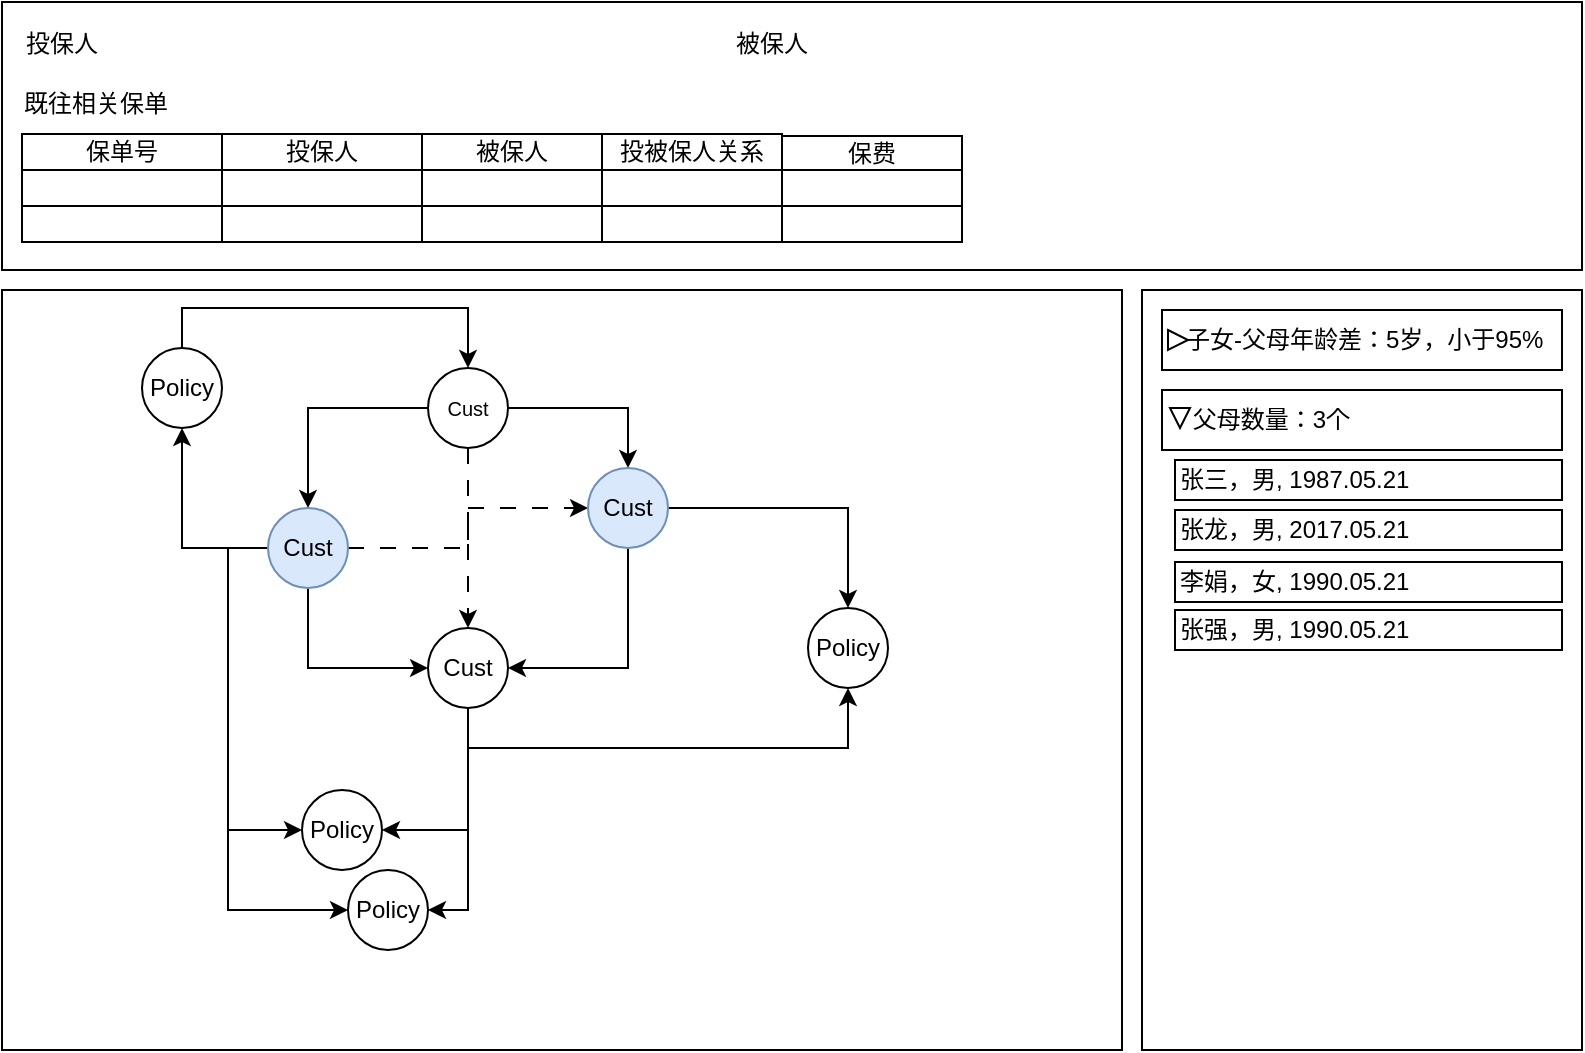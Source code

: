 <mxfile version="22.0.4" type="github" pages="7">
  <diagram name="虚假关系-事中" id="_EIdXGqru3powsaVdRE2">
    <mxGraphModel dx="1546" dy="862" grid="1" gridSize="10" guides="1" tooltips="1" connect="1" arrows="1" fold="1" page="1" pageScale="1" pageWidth="850" pageHeight="1100" math="0" shadow="0">
      <root>
        <mxCell id="0" />
        <mxCell id="1" parent="0" />
        <mxCell id="lVObkplDe8VsXf1WLTiD-1" value="" style="rounded=0;whiteSpace=wrap;html=1;" vertex="1" parent="1">
          <mxGeometry x="20" y="200" width="560" height="380" as="geometry" />
        </mxCell>
        <mxCell id="lVObkplDe8VsXf1WLTiD-5" style="edgeStyle=orthogonalEdgeStyle;rounded=0;orthogonalLoop=1;jettySize=auto;html=1;exitX=0;exitY=0.5;exitDx=0;exitDy=0;" edge="1" parent="1" source="lVObkplDe8VsXf1WLTiD-2" target="lVObkplDe8VsXf1WLTiD-3">
          <mxGeometry relative="1" as="geometry" />
        </mxCell>
        <mxCell id="lVObkplDe8VsXf1WLTiD-16" style="edgeStyle=orthogonalEdgeStyle;rounded=0;orthogonalLoop=1;jettySize=auto;html=1;exitX=1;exitY=0.5;exitDx=0;exitDy=0;" edge="1" parent="1" source="lVObkplDe8VsXf1WLTiD-2" target="lVObkplDe8VsXf1WLTiD-15">
          <mxGeometry relative="1" as="geometry" />
        </mxCell>
        <mxCell id="lVObkplDe8VsXf1WLTiD-20" style="edgeStyle=orthogonalEdgeStyle;rounded=0;orthogonalLoop=1;jettySize=auto;html=1;exitX=0.5;exitY=1;exitDx=0;exitDy=0;entryX=0.5;entryY=0;entryDx=0;entryDy=0;dashed=1;dashPattern=8 8;" edge="1" parent="1" source="lVObkplDe8VsXf1WLTiD-2" target="lVObkplDe8VsXf1WLTiD-17">
          <mxGeometry relative="1" as="geometry" />
        </mxCell>
        <mxCell id="lVObkplDe8VsXf1WLTiD-2" value="&lt;font style=&quot;font-size: 10px;&quot;&gt;Cust&lt;br&gt;&lt;/font&gt;" style="ellipse;whiteSpace=wrap;html=1;aspect=fixed;" vertex="1" parent="1">
          <mxGeometry x="233" y="239" width="40" height="40" as="geometry" />
        </mxCell>
        <mxCell id="lVObkplDe8VsXf1WLTiD-18" style="edgeStyle=orthogonalEdgeStyle;rounded=0;orthogonalLoop=1;jettySize=auto;html=1;exitX=0.5;exitY=1;exitDx=0;exitDy=0;entryX=0;entryY=0.5;entryDx=0;entryDy=0;" edge="1" parent="1" source="lVObkplDe8VsXf1WLTiD-3" target="lVObkplDe8VsXf1WLTiD-17">
          <mxGeometry relative="1" as="geometry" />
        </mxCell>
        <mxCell id="lVObkplDe8VsXf1WLTiD-26" style="edgeStyle=orthogonalEdgeStyle;rounded=0;orthogonalLoop=1;jettySize=auto;html=1;exitX=0;exitY=0.5;exitDx=0;exitDy=0;entryX=0;entryY=0.5;entryDx=0;entryDy=0;" edge="1" parent="1" source="lVObkplDe8VsXf1WLTiD-3" target="lVObkplDe8VsXf1WLTiD-24">
          <mxGeometry relative="1" as="geometry" />
        </mxCell>
        <mxCell id="lVObkplDe8VsXf1WLTiD-29" style="edgeStyle=orthogonalEdgeStyle;rounded=0;orthogonalLoop=1;jettySize=auto;html=1;exitX=0;exitY=0.5;exitDx=0;exitDy=0;entryX=0;entryY=0.5;entryDx=0;entryDy=0;" edge="1" parent="1" source="lVObkplDe8VsXf1WLTiD-3" target="lVObkplDe8VsXf1WLTiD-27">
          <mxGeometry relative="1" as="geometry" />
        </mxCell>
        <mxCell id="lVObkplDe8VsXf1WLTiD-31" style="edgeStyle=orthogonalEdgeStyle;rounded=0;orthogonalLoop=1;jettySize=auto;html=1;exitX=0;exitY=0.5;exitDx=0;exitDy=0;" edge="1" parent="1" source="lVObkplDe8VsXf1WLTiD-3" target="lVObkplDe8VsXf1WLTiD-30">
          <mxGeometry relative="1" as="geometry" />
        </mxCell>
        <mxCell id="lVObkplDe8VsXf1WLTiD-33" style="edgeStyle=orthogonalEdgeStyle;rounded=0;orthogonalLoop=1;jettySize=auto;html=1;exitX=1;exitY=0.5;exitDx=0;exitDy=0;dashed=1;dashPattern=8 8;" edge="1" parent="1" source="lVObkplDe8VsXf1WLTiD-3" target="lVObkplDe8VsXf1WLTiD-15">
          <mxGeometry relative="1" as="geometry" />
        </mxCell>
        <mxCell id="lVObkplDe8VsXf1WLTiD-3" value="Cust" style="ellipse;whiteSpace=wrap;html=1;aspect=fixed;fillColor=#dae8fc;strokeColor=#6C8EBF;" vertex="1" parent="1">
          <mxGeometry x="153" y="309" width="40" height="40" as="geometry" />
        </mxCell>
        <mxCell id="lVObkplDe8VsXf1WLTiD-6" value="" style="rounded=0;whiteSpace=wrap;html=1;" vertex="1" parent="1">
          <mxGeometry x="590" y="200" width="220" height="380" as="geometry" />
        </mxCell>
        <mxCell id="lVObkplDe8VsXf1WLTiD-7" value="&amp;nbsp; &amp;nbsp;子女-父母年龄差：5岁，小于95%" style="rounded=0;whiteSpace=wrap;html=1;align=left;" vertex="1" parent="1">
          <mxGeometry x="600" y="210" width="200" height="30" as="geometry" />
        </mxCell>
        <mxCell id="lVObkplDe8VsXf1WLTiD-8" value="&amp;nbsp; &amp;nbsp; 父母数量：3个" style="rounded=0;whiteSpace=wrap;html=1;align=left;" vertex="1" parent="1">
          <mxGeometry x="600" y="250" width="200" height="30" as="geometry" />
        </mxCell>
        <mxCell id="lVObkplDe8VsXf1WLTiD-9" value="" style="triangle;whiteSpace=wrap;html=1;" vertex="1" parent="1">
          <mxGeometry x="603" y="220" width="10" height="10" as="geometry" />
        </mxCell>
        <mxCell id="lVObkplDe8VsXf1WLTiD-10" value="" style="triangle;whiteSpace=wrap;html=1;rotation=90;" vertex="1" parent="1">
          <mxGeometry x="604" y="259" width="10" height="10" as="geometry" />
        </mxCell>
        <mxCell id="lVObkplDe8VsXf1WLTiD-11" value="张三，男, 1987.05.21" style="rounded=0;whiteSpace=wrap;html=1;align=left;" vertex="1" parent="1">
          <mxGeometry x="606.5" y="285" width="193.5" height="20" as="geometry" />
        </mxCell>
        <mxCell id="lVObkplDe8VsXf1WLTiD-12" value="张龙，男, 2017.05.21" style="rounded=0;whiteSpace=wrap;html=1;align=left;" vertex="1" parent="1">
          <mxGeometry x="606.5" y="310" width="193.5" height="20" as="geometry" />
        </mxCell>
        <mxCell id="lVObkplDe8VsXf1WLTiD-13" value="李娟，女, 1990.05.21" style="rounded=0;whiteSpace=wrap;html=1;align=left;" vertex="1" parent="1">
          <mxGeometry x="606.5" y="336" width="193.5" height="20" as="geometry" />
        </mxCell>
        <mxCell id="lVObkplDe8VsXf1WLTiD-14" value="张强，男, 1990.05.21" style="rounded=0;whiteSpace=wrap;html=1;align=left;" vertex="1" parent="1">
          <mxGeometry x="606.5" y="360" width="193.5" height="20" as="geometry" />
        </mxCell>
        <mxCell id="lVObkplDe8VsXf1WLTiD-19" style="edgeStyle=orthogonalEdgeStyle;rounded=0;orthogonalLoop=1;jettySize=auto;html=1;exitX=0.5;exitY=1;exitDx=0;exitDy=0;entryX=1;entryY=0.5;entryDx=0;entryDy=0;" edge="1" parent="1" source="lVObkplDe8VsXf1WLTiD-15" target="lVObkplDe8VsXf1WLTiD-17">
          <mxGeometry relative="1" as="geometry" />
        </mxCell>
        <mxCell id="lVObkplDe8VsXf1WLTiD-22" style="edgeStyle=orthogonalEdgeStyle;rounded=0;orthogonalLoop=1;jettySize=auto;html=1;exitX=1;exitY=0.5;exitDx=0;exitDy=0;entryX=0.5;entryY=0;entryDx=0;entryDy=0;" edge="1" parent="1" source="lVObkplDe8VsXf1WLTiD-15" target="lVObkplDe8VsXf1WLTiD-21">
          <mxGeometry relative="1" as="geometry" />
        </mxCell>
        <mxCell id="lVObkplDe8VsXf1WLTiD-15" value="Cust" style="ellipse;whiteSpace=wrap;html=1;aspect=fixed;fillColor=#dae8fc;strokeColor=#6c8ebf;" vertex="1" parent="1">
          <mxGeometry x="313" y="289" width="40" height="40" as="geometry" />
        </mxCell>
        <mxCell id="lVObkplDe8VsXf1WLTiD-23" style="edgeStyle=orthogonalEdgeStyle;rounded=0;orthogonalLoop=1;jettySize=auto;html=1;exitX=0.5;exitY=1;exitDx=0;exitDy=0;entryX=0.5;entryY=1;entryDx=0;entryDy=0;" edge="1" parent="1" source="lVObkplDe8VsXf1WLTiD-17" target="lVObkplDe8VsXf1WLTiD-21">
          <mxGeometry relative="1" as="geometry" />
        </mxCell>
        <mxCell id="lVObkplDe8VsXf1WLTiD-25" style="edgeStyle=orthogonalEdgeStyle;rounded=0;orthogonalLoop=1;jettySize=auto;html=1;exitX=0.5;exitY=1;exitDx=0;exitDy=0;entryX=1;entryY=0.5;entryDx=0;entryDy=0;" edge="1" parent="1" source="lVObkplDe8VsXf1WLTiD-17" target="lVObkplDe8VsXf1WLTiD-24">
          <mxGeometry relative="1" as="geometry" />
        </mxCell>
        <mxCell id="lVObkplDe8VsXf1WLTiD-28" style="edgeStyle=orthogonalEdgeStyle;rounded=0;orthogonalLoop=1;jettySize=auto;html=1;exitX=0.5;exitY=1;exitDx=0;exitDy=0;entryX=1;entryY=0.5;entryDx=0;entryDy=0;" edge="1" parent="1" source="lVObkplDe8VsXf1WLTiD-17" target="lVObkplDe8VsXf1WLTiD-27">
          <mxGeometry relative="1" as="geometry" />
        </mxCell>
        <mxCell id="lVObkplDe8VsXf1WLTiD-17" value="Cust" style="ellipse;whiteSpace=wrap;html=1;aspect=fixed;" vertex="1" parent="1">
          <mxGeometry x="233" y="369" width="40" height="40" as="geometry" />
        </mxCell>
        <mxCell id="lVObkplDe8VsXf1WLTiD-21" value="Policy" style="ellipse;whiteSpace=wrap;html=1;aspect=fixed;" vertex="1" parent="1">
          <mxGeometry x="423" y="359" width="40" height="40" as="geometry" />
        </mxCell>
        <mxCell id="lVObkplDe8VsXf1WLTiD-24" value="Policy" style="ellipse;whiteSpace=wrap;html=1;aspect=fixed;" vertex="1" parent="1">
          <mxGeometry x="193" y="490" width="40" height="40" as="geometry" />
        </mxCell>
        <mxCell id="lVObkplDe8VsXf1WLTiD-27" value="Policy" style="ellipse;whiteSpace=wrap;html=1;aspect=fixed;" vertex="1" parent="1">
          <mxGeometry x="170" y="450" width="40" height="40" as="geometry" />
        </mxCell>
        <mxCell id="lVObkplDe8VsXf1WLTiD-32" style="edgeStyle=orthogonalEdgeStyle;rounded=0;orthogonalLoop=1;jettySize=auto;html=1;exitX=0.5;exitY=0;exitDx=0;exitDy=0;entryX=0.5;entryY=0;entryDx=0;entryDy=0;" edge="1" parent="1" source="lVObkplDe8VsXf1WLTiD-30" target="lVObkplDe8VsXf1WLTiD-2">
          <mxGeometry relative="1" as="geometry" />
        </mxCell>
        <mxCell id="lVObkplDe8VsXf1WLTiD-30" value="Policy" style="ellipse;whiteSpace=wrap;html=1;aspect=fixed;" vertex="1" parent="1">
          <mxGeometry x="90" y="229" width="40" height="40" as="geometry" />
        </mxCell>
        <mxCell id="lVObkplDe8VsXf1WLTiD-34" value="" style="rounded=0;whiteSpace=wrap;html=1;" vertex="1" parent="1">
          <mxGeometry x="20" y="56" width="790" height="134" as="geometry" />
        </mxCell>
        <mxCell id="lVObkplDe8VsXf1WLTiD-35" value="投保人" style="text;html=1;strokeColor=none;fillColor=none;align=left;verticalAlign=middle;whiteSpace=wrap;rounded=0;" vertex="1" parent="1">
          <mxGeometry x="30" y="62" width="60" height="30" as="geometry" />
        </mxCell>
        <mxCell id="lVObkplDe8VsXf1WLTiD-36" value="被保人" style="text;html=1;strokeColor=none;fillColor=none;align=left;verticalAlign=middle;whiteSpace=wrap;rounded=0;" vertex="1" parent="1">
          <mxGeometry x="385" y="62" width="60" height="30" as="geometry" />
        </mxCell>
        <mxCell id="lVObkplDe8VsXf1WLTiD-37" value="既往相关保单" style="text;html=1;strokeColor=none;fillColor=none;align=left;verticalAlign=middle;whiteSpace=wrap;rounded=0;" vertex="1" parent="1">
          <mxGeometry x="29" y="92" width="100" height="30" as="geometry" />
        </mxCell>
        <mxCell id="lVObkplDe8VsXf1WLTiD-42" value="" style="group" vertex="1" connectable="0" parent="1">
          <mxGeometry x="130" y="122" width="100" height="54" as="geometry" />
        </mxCell>
        <mxCell id="lVObkplDe8VsXf1WLTiD-39" value="投保人" style="rounded=0;whiteSpace=wrap;html=1;" vertex="1" parent="lVObkplDe8VsXf1WLTiD-42">
          <mxGeometry width="100.0" height="18" as="geometry" />
        </mxCell>
        <mxCell id="lVObkplDe8VsXf1WLTiD-40" value="" style="rounded=0;whiteSpace=wrap;html=1;" vertex="1" parent="lVObkplDe8VsXf1WLTiD-42">
          <mxGeometry y="18" width="100.0" height="18" as="geometry" />
        </mxCell>
        <mxCell id="lVObkplDe8VsXf1WLTiD-41" value="" style="rounded=0;whiteSpace=wrap;html=1;" vertex="1" parent="lVObkplDe8VsXf1WLTiD-42">
          <mxGeometry y="36" width="100.0" height="18" as="geometry" />
        </mxCell>
        <mxCell id="lVObkplDe8VsXf1WLTiD-54" value="" style="rounded=0;whiteSpace=wrap;html=1;" vertex="1" parent="1">
          <mxGeometry x="30" y="158" width="100.0" height="18" as="geometry" />
        </mxCell>
        <mxCell id="lVObkplDe8VsXf1WLTiD-53" value="" style="rounded=0;whiteSpace=wrap;html=1;" vertex="1" parent="1">
          <mxGeometry x="30" y="140" width="100.0" height="18" as="geometry" />
        </mxCell>
        <mxCell id="lVObkplDe8VsXf1WLTiD-52" value="保单号" style="rounded=0;whiteSpace=wrap;html=1;" vertex="1" parent="1">
          <mxGeometry x="30" y="122" width="100.0" height="18" as="geometry" />
        </mxCell>
        <mxCell id="lVObkplDe8VsXf1WLTiD-55" value="" style="group" vertex="1" connectable="0" parent="1">
          <mxGeometry x="230" y="122" width="90" height="54" as="geometry" />
        </mxCell>
        <mxCell id="lVObkplDe8VsXf1WLTiD-45" value="被保人" style="rounded=0;whiteSpace=wrap;html=1;" vertex="1" parent="lVObkplDe8VsXf1WLTiD-55">
          <mxGeometry width="90.0" height="18" as="geometry" />
        </mxCell>
        <mxCell id="lVObkplDe8VsXf1WLTiD-46" value="" style="rounded=0;whiteSpace=wrap;html=1;" vertex="1" parent="lVObkplDe8VsXf1WLTiD-55">
          <mxGeometry y="18" width="90.0" height="18" as="geometry" />
        </mxCell>
        <mxCell id="lVObkplDe8VsXf1WLTiD-47" value="" style="rounded=0;whiteSpace=wrap;html=1;" vertex="1" parent="lVObkplDe8VsXf1WLTiD-55">
          <mxGeometry y="36" width="90.0" height="18" as="geometry" />
        </mxCell>
        <mxCell id="lVObkplDe8VsXf1WLTiD-56" value="" style="group" vertex="1" connectable="0" parent="1">
          <mxGeometry x="320" y="122" width="90" height="54" as="geometry" />
        </mxCell>
        <mxCell id="lVObkplDe8VsXf1WLTiD-57" value="投被保人关系" style="rounded=0;whiteSpace=wrap;html=1;" vertex="1" parent="lVObkplDe8VsXf1WLTiD-56">
          <mxGeometry width="90.0" height="18" as="geometry" />
        </mxCell>
        <mxCell id="lVObkplDe8VsXf1WLTiD-58" value="" style="rounded=0;whiteSpace=wrap;html=1;" vertex="1" parent="lVObkplDe8VsXf1WLTiD-56">
          <mxGeometry y="18" width="90.0" height="18" as="geometry" />
        </mxCell>
        <mxCell id="lVObkplDe8VsXf1WLTiD-59" value="" style="rounded=0;whiteSpace=wrap;html=1;" vertex="1" parent="lVObkplDe8VsXf1WLTiD-56">
          <mxGeometry y="36" width="90.0" height="18" as="geometry" />
        </mxCell>
        <mxCell id="lVObkplDe8VsXf1WLTiD-62" value="" style="group" vertex="1" connectable="0" parent="1">
          <mxGeometry x="410" y="121" width="90" height="54" as="geometry" />
        </mxCell>
        <mxCell id="lVObkplDe8VsXf1WLTiD-63" value="保费" style="rounded=0;whiteSpace=wrap;html=1;" vertex="1" parent="lVObkplDe8VsXf1WLTiD-62">
          <mxGeometry y="2" width="90.0" height="18" as="geometry" />
        </mxCell>
        <mxCell id="lVObkplDe8VsXf1WLTiD-64" value="" style="rounded=0;whiteSpace=wrap;html=1;" vertex="1" parent="lVObkplDe8VsXf1WLTiD-62">
          <mxGeometry y="19" width="90.0" height="18" as="geometry" />
        </mxCell>
        <mxCell id="lVObkplDe8VsXf1WLTiD-65" value="" style="rounded=0;whiteSpace=wrap;html=1;" vertex="1" parent="lVObkplDe8VsXf1WLTiD-62">
          <mxGeometry y="37" width="90.0" height="18" as="geometry" />
        </mxCell>
      </root>
    </mxGraphModel>
  </diagram>
  <diagram name="虚假关系-统计页面" id="zCb27aLMu9bd4C0Ylt6h">
    <mxGraphModel dx="2156" dy="862" grid="1" gridSize="10" guides="1" tooltips="1" connect="1" arrows="1" fold="1" page="1" pageScale="1" pageWidth="850" pageHeight="1100" math="0" shadow="0">
      <root>
        <mxCell id="shzpavXtTQ4F2fzOi1xt-0" />
        <mxCell id="shzpavXtTQ4F2fzOi1xt-1" parent="shzpavXtTQ4F2fzOi1xt-0" />
        <mxCell id="NBU_Gi3yTdFM7awwBk73-1" value="" style="rounded=0;whiteSpace=wrap;html=1;" vertex="1" parent="shzpavXtTQ4F2fzOi1xt-1">
          <mxGeometry x="-820" y="120" width="450" height="210" as="geometry" />
        </mxCell>
        <mxCell id="NBU_Gi3yTdFM7awwBk73-2" value="子女-父母年龄差异常" style="text;html=1;strokeColor=none;fillColor=none;align=left;verticalAlign=middle;whiteSpace=wrap;rounded=0;" vertex="1" parent="shzpavXtTQ4F2fzOi1xt-1">
          <mxGeometry x="-810" y="130" width="130" height="30" as="geometry" />
        </mxCell>
        <mxCell id="NBU_Gi3yTdFM7awwBk73-4" value="总数： 450" style="text;html=1;strokeColor=none;fillColor=none;align=left;verticalAlign=middle;whiteSpace=wrap;rounded=0;" vertex="1" parent="shzpavXtTQ4F2fzOi1xt-1">
          <mxGeometry x="-810" y="160" width="120" height="30" as="geometry" />
        </mxCell>
        <mxCell id="NBU_Gi3yTdFM7awwBk73-6" value="涉及家庭： 400" style="text;html=1;strokeColor=none;fillColor=none;align=left;verticalAlign=middle;whiteSpace=wrap;rounded=0;" vertex="1" parent="shzpavXtTQ4F2fzOi1xt-1">
          <mxGeometry x="-810" y="190" width="120" height="30" as="geometry" />
        </mxCell>
        <mxCell id="NBU_Gi3yTdFM7awwBk73-7" value="涉及客户： 2000" style="text;html=1;strokeColor=none;fillColor=none;align=left;verticalAlign=middle;whiteSpace=wrap;rounded=0;" vertex="1" parent="shzpavXtTQ4F2fzOi1xt-1">
          <mxGeometry x="-810" y="220" width="120" height="30" as="geometry" />
        </mxCell>
        <mxCell id="NBU_Gi3yTdFM7awwBk73-8" value="涉及保单数： 2000" style="text;html=1;strokeColor=none;fillColor=none;align=left;verticalAlign=middle;whiteSpace=wrap;rounded=0;" vertex="1" parent="shzpavXtTQ4F2fzOi1xt-1">
          <mxGeometry x="-810" y="250" width="120" height="30" as="geometry" />
        </mxCell>
        <mxCell id="NBU_Gi3yTdFM7awwBk73-10" value="保单险种分布" style="text;html=1;strokeColor=none;fillColor=none;align=center;verticalAlign=middle;whiteSpace=wrap;rounded=0;" vertex="1" parent="shzpavXtTQ4F2fzOi1xt-1">
          <mxGeometry x="-650" y="160" width="80" height="30" as="geometry" />
        </mxCell>
        <mxCell id="NBU_Gi3yTdFM7awwBk73-12" value="" style="verticalLabelPosition=bottom;shadow=0;dashed=0;align=center;html=1;verticalAlign=top;strokeWidth=1;shape=mxgraph.mockup.graphics.pieChart;strokeColor=#008cff;parts=10,20,35;partColors=#e0e0e0,#d0d0d0,#c0c0c0,#b0b0b0,#a0a0a0;strokeWidth=2;" vertex="1" parent="shzpavXtTQ4F2fzOi1xt-1">
          <mxGeometry x="-670" y="190" width="120" height="120" as="geometry" />
        </mxCell>
        <mxCell id="NBU_Gi3yTdFM7awwBk73-13" value="" style="rounded=0;whiteSpace=wrap;html=1;" vertex="1" parent="shzpavXtTQ4F2fzOi1xt-1">
          <mxGeometry x="-350" y="120" width="450" height="210" as="geometry" />
        </mxCell>
        <mxCell id="NBU_Gi3yTdFM7awwBk73-14" value="父母数量异常" style="text;html=1;strokeColor=none;fillColor=none;align=left;verticalAlign=middle;whiteSpace=wrap;rounded=0;" vertex="1" parent="shzpavXtTQ4F2fzOi1xt-1">
          <mxGeometry x="-340" y="130" width="130" height="30" as="geometry" />
        </mxCell>
        <mxCell id="NBU_Gi3yTdFM7awwBk73-15" value="总数： 450" style="text;html=1;strokeColor=none;fillColor=none;align=left;verticalAlign=middle;whiteSpace=wrap;rounded=0;" vertex="1" parent="shzpavXtTQ4F2fzOi1xt-1">
          <mxGeometry x="-340" y="160" width="120" height="30" as="geometry" />
        </mxCell>
        <mxCell id="NBU_Gi3yTdFM7awwBk73-16" value="涉及家庭： 400" style="text;html=1;strokeColor=none;fillColor=none;align=left;verticalAlign=middle;whiteSpace=wrap;rounded=0;" vertex="1" parent="shzpavXtTQ4F2fzOi1xt-1">
          <mxGeometry x="-340" y="190" width="120" height="30" as="geometry" />
        </mxCell>
        <mxCell id="NBU_Gi3yTdFM7awwBk73-17" value="涉及客户： 2000" style="text;html=1;strokeColor=none;fillColor=none;align=left;verticalAlign=middle;whiteSpace=wrap;rounded=0;" vertex="1" parent="shzpavXtTQ4F2fzOi1xt-1">
          <mxGeometry x="-340" y="220" width="120" height="30" as="geometry" />
        </mxCell>
        <mxCell id="NBU_Gi3yTdFM7awwBk73-18" value="涉及保单数： 2000" style="text;html=1;strokeColor=none;fillColor=none;align=left;verticalAlign=middle;whiteSpace=wrap;rounded=0;" vertex="1" parent="shzpavXtTQ4F2fzOi1xt-1">
          <mxGeometry x="-340" y="250" width="120" height="30" as="geometry" />
        </mxCell>
        <mxCell id="NBU_Gi3yTdFM7awwBk73-21" value="保单公司分布" style="text;html=1;strokeColor=none;fillColor=none;align=center;verticalAlign=middle;whiteSpace=wrap;rounded=0;" vertex="1" parent="shzpavXtTQ4F2fzOi1xt-1">
          <mxGeometry x="-500" y="160" width="80" height="30" as="geometry" />
        </mxCell>
        <mxCell id="NBU_Gi3yTdFM7awwBk73-22" value="" style="verticalLabelPosition=bottom;shadow=0;dashed=0;align=center;html=1;verticalAlign=top;strokeWidth=1;shape=mxgraph.mockup.graphics.pieChart;strokeColor=#008cff;parts=10,20,35;partColors=#e0e0e0,#d0d0d0,#c0c0c0,#b0b0b0,#a0a0a0;strokeWidth=2;" vertex="1" parent="shzpavXtTQ4F2fzOi1xt-1">
          <mxGeometry x="-520" y="190" width="120" height="120" as="geometry" />
        </mxCell>
        <mxCell id="NBU_Gi3yTdFM7awwBk73-23" value="保单险种分布" style="text;html=1;strokeColor=none;fillColor=none;align=center;verticalAlign=middle;whiteSpace=wrap;rounded=0;" vertex="1" parent="shzpavXtTQ4F2fzOi1xt-1">
          <mxGeometry x="-180" y="160" width="80" height="30" as="geometry" />
        </mxCell>
        <mxCell id="NBU_Gi3yTdFM7awwBk73-24" value="" style="verticalLabelPosition=bottom;shadow=0;dashed=0;align=center;html=1;verticalAlign=top;strokeWidth=1;shape=mxgraph.mockup.graphics.pieChart;strokeColor=#008cff;parts=10,20,35;partColors=#e0e0e0,#d0d0d0,#c0c0c0,#b0b0b0,#a0a0a0;strokeWidth=2;" vertex="1" parent="shzpavXtTQ4F2fzOi1xt-1">
          <mxGeometry x="-200" y="190" width="120" height="120" as="geometry" />
        </mxCell>
        <mxCell id="NBU_Gi3yTdFM7awwBk73-25" value="保单公司分布" style="text;html=1;strokeColor=none;fillColor=none;align=center;verticalAlign=middle;whiteSpace=wrap;rounded=0;" vertex="1" parent="shzpavXtTQ4F2fzOi1xt-1">
          <mxGeometry x="-30" y="160" width="80" height="30" as="geometry" />
        </mxCell>
        <mxCell id="NBU_Gi3yTdFM7awwBk73-26" value="" style="verticalLabelPosition=bottom;shadow=0;dashed=0;align=center;html=1;verticalAlign=top;strokeWidth=1;shape=mxgraph.mockup.graphics.pieChart;strokeColor=#008cff;parts=10,20,35;partColors=#e0e0e0,#d0d0d0,#c0c0c0,#b0b0b0,#a0a0a0;strokeWidth=2;" vertex="1" parent="shzpavXtTQ4F2fzOi1xt-1">
          <mxGeometry x="-50" y="190" width="120" height="120" as="geometry" />
        </mxCell>
        <mxCell id="NBU_Gi3yTdFM7awwBk73-27" value="" style="rounded=0;whiteSpace=wrap;html=1;" vertex="1" parent="shzpavXtTQ4F2fzOi1xt-1">
          <mxGeometry x="-820" y="350" width="450" height="210" as="geometry" />
        </mxCell>
        <mxCell id="NBU_Gi3yTdFM7awwBk73-28" value="子女数量异常" style="text;html=1;strokeColor=none;fillColor=none;align=left;verticalAlign=middle;whiteSpace=wrap;rounded=0;" vertex="1" parent="shzpavXtTQ4F2fzOi1xt-1">
          <mxGeometry x="-810" y="360" width="130" height="30" as="geometry" />
        </mxCell>
        <mxCell id="NBU_Gi3yTdFM7awwBk73-29" value="总数： 450" style="text;html=1;strokeColor=none;fillColor=none;align=left;verticalAlign=middle;whiteSpace=wrap;rounded=0;" vertex="1" parent="shzpavXtTQ4F2fzOi1xt-1">
          <mxGeometry x="-810" y="390" width="120" height="30" as="geometry" />
        </mxCell>
        <mxCell id="NBU_Gi3yTdFM7awwBk73-30" value="涉及家庭： 400" style="text;html=1;strokeColor=none;fillColor=none;align=left;verticalAlign=middle;whiteSpace=wrap;rounded=0;" vertex="1" parent="shzpavXtTQ4F2fzOi1xt-1">
          <mxGeometry x="-810" y="420" width="120" height="30" as="geometry" />
        </mxCell>
        <mxCell id="NBU_Gi3yTdFM7awwBk73-31" value="涉及客户： 2000" style="text;html=1;strokeColor=none;fillColor=none;align=left;verticalAlign=middle;whiteSpace=wrap;rounded=0;" vertex="1" parent="shzpavXtTQ4F2fzOi1xt-1">
          <mxGeometry x="-810" y="450" width="120" height="30" as="geometry" />
        </mxCell>
        <mxCell id="NBU_Gi3yTdFM7awwBk73-32" value="涉及保单数： 2000" style="text;html=1;strokeColor=none;fillColor=none;align=left;verticalAlign=middle;whiteSpace=wrap;rounded=0;" vertex="1" parent="shzpavXtTQ4F2fzOi1xt-1">
          <mxGeometry x="-810" y="480" width="120" height="30" as="geometry" />
        </mxCell>
        <mxCell id="NBU_Gi3yTdFM7awwBk73-33" value="保单险种分布" style="text;html=1;strokeColor=none;fillColor=none;align=center;verticalAlign=middle;whiteSpace=wrap;rounded=0;" vertex="1" parent="shzpavXtTQ4F2fzOi1xt-1">
          <mxGeometry x="-650" y="390" width="80" height="30" as="geometry" />
        </mxCell>
        <mxCell id="NBU_Gi3yTdFM7awwBk73-34" value="" style="verticalLabelPosition=bottom;shadow=0;dashed=0;align=center;html=1;verticalAlign=top;strokeWidth=1;shape=mxgraph.mockup.graphics.pieChart;strokeColor=#008cff;parts=10,20,35;partColors=#e0e0e0,#d0d0d0,#c0c0c0,#b0b0b0,#a0a0a0;strokeWidth=2;" vertex="1" parent="shzpavXtTQ4F2fzOi1xt-1">
          <mxGeometry x="-670" y="420" width="120" height="120" as="geometry" />
        </mxCell>
        <mxCell id="NBU_Gi3yTdFM7awwBk73-35" value="保单公司分布" style="text;html=1;strokeColor=none;fillColor=none;align=center;verticalAlign=middle;whiteSpace=wrap;rounded=0;" vertex="1" parent="shzpavXtTQ4F2fzOi1xt-1">
          <mxGeometry x="-500" y="390" width="80" height="30" as="geometry" />
        </mxCell>
        <mxCell id="NBU_Gi3yTdFM7awwBk73-36" value="" style="verticalLabelPosition=bottom;shadow=0;dashed=0;align=center;html=1;verticalAlign=top;strokeWidth=1;shape=mxgraph.mockup.graphics.pieChart;strokeColor=#008cff;parts=10,20,35;partColors=#e0e0e0,#d0d0d0,#c0c0c0,#b0b0b0,#a0a0a0;strokeWidth=2;" vertex="1" parent="shzpavXtTQ4F2fzOi1xt-1">
          <mxGeometry x="-520" y="420" width="120" height="120" as="geometry" />
        </mxCell>
        <mxCell id="NBU_Gi3yTdFM7awwBk73-37" value="" style="rounded=0;whiteSpace=wrap;html=1;" vertex="1" parent="shzpavXtTQ4F2fzOi1xt-1">
          <mxGeometry x="-350" y="350" width="450" height="210" as="geometry" />
        </mxCell>
        <mxCell id="NBU_Gi3yTdFM7awwBk73-38" value="配偶数量异常" style="text;html=1;strokeColor=none;fillColor=none;align=left;verticalAlign=middle;whiteSpace=wrap;rounded=0;" vertex="1" parent="shzpavXtTQ4F2fzOi1xt-1">
          <mxGeometry x="-340" y="360" width="130" height="30" as="geometry" />
        </mxCell>
        <mxCell id="NBU_Gi3yTdFM7awwBk73-39" value="总数： 450" style="text;html=1;strokeColor=none;fillColor=none;align=left;verticalAlign=middle;whiteSpace=wrap;rounded=0;" vertex="1" parent="shzpavXtTQ4F2fzOi1xt-1">
          <mxGeometry x="-340" y="390" width="120" height="30" as="geometry" />
        </mxCell>
        <mxCell id="NBU_Gi3yTdFM7awwBk73-40" value="涉及家庭： 400" style="text;html=1;strokeColor=none;fillColor=none;align=left;verticalAlign=middle;whiteSpace=wrap;rounded=0;" vertex="1" parent="shzpavXtTQ4F2fzOi1xt-1">
          <mxGeometry x="-340" y="420" width="120" height="30" as="geometry" />
        </mxCell>
        <mxCell id="NBU_Gi3yTdFM7awwBk73-41" value="涉及客户： 2000" style="text;html=1;strokeColor=none;fillColor=none;align=left;verticalAlign=middle;whiteSpace=wrap;rounded=0;" vertex="1" parent="shzpavXtTQ4F2fzOi1xt-1">
          <mxGeometry x="-340" y="450" width="120" height="30" as="geometry" />
        </mxCell>
        <mxCell id="NBU_Gi3yTdFM7awwBk73-42" value="涉及保单数： 2000" style="text;html=1;strokeColor=none;fillColor=none;align=left;verticalAlign=middle;whiteSpace=wrap;rounded=0;" vertex="1" parent="shzpavXtTQ4F2fzOi1xt-1">
          <mxGeometry x="-340" y="480" width="120" height="30" as="geometry" />
        </mxCell>
        <mxCell id="NBU_Gi3yTdFM7awwBk73-43" value="保单险种分布" style="text;html=1;strokeColor=none;fillColor=none;align=center;verticalAlign=middle;whiteSpace=wrap;rounded=0;" vertex="1" parent="shzpavXtTQ4F2fzOi1xt-1">
          <mxGeometry x="-180" y="390" width="80" height="30" as="geometry" />
        </mxCell>
        <mxCell id="NBU_Gi3yTdFM7awwBk73-44" value="" style="verticalLabelPosition=bottom;shadow=0;dashed=0;align=center;html=1;verticalAlign=top;strokeWidth=1;shape=mxgraph.mockup.graphics.pieChart;strokeColor=#008cff;parts=10,20,35;partColors=#e0e0e0,#d0d0d0,#c0c0c0,#b0b0b0,#a0a0a0;strokeWidth=2;" vertex="1" parent="shzpavXtTQ4F2fzOi1xt-1">
          <mxGeometry x="-200" y="420" width="120" height="120" as="geometry" />
        </mxCell>
        <mxCell id="NBU_Gi3yTdFM7awwBk73-45" value="保单公司分布" style="text;html=1;strokeColor=none;fillColor=none;align=center;verticalAlign=middle;whiteSpace=wrap;rounded=0;" vertex="1" parent="shzpavXtTQ4F2fzOi1xt-1">
          <mxGeometry x="-30" y="390" width="80" height="30" as="geometry" />
        </mxCell>
        <mxCell id="NBU_Gi3yTdFM7awwBk73-46" value="" style="verticalLabelPosition=bottom;shadow=0;dashed=0;align=center;html=1;verticalAlign=top;strokeWidth=1;shape=mxgraph.mockup.graphics.pieChart;strokeColor=#008cff;parts=10,20,35;partColors=#e0e0e0,#d0d0d0,#c0c0c0,#b0b0b0,#a0a0a0;strokeWidth=2;" vertex="1" parent="shzpavXtTQ4F2fzOi1xt-1">
          <mxGeometry x="-50" y="420" width="120" height="120" as="geometry" />
        </mxCell>
        <mxCell id="NBU_Gi3yTdFM7awwBk73-47" value="" style="rounded=0;whiteSpace=wrap;html=1;" vertex="1" parent="shzpavXtTQ4F2fzOi1xt-1">
          <mxGeometry x="-820" y="580" width="450" height="210" as="geometry" />
        </mxCell>
        <mxCell id="NBU_Gi3yTdFM7awwBk73-48" value="子女年龄差异常" style="text;html=1;strokeColor=none;fillColor=none;align=left;verticalAlign=middle;whiteSpace=wrap;rounded=0;" vertex="1" parent="shzpavXtTQ4F2fzOi1xt-1">
          <mxGeometry x="-810" y="590" width="130" height="30" as="geometry" />
        </mxCell>
        <mxCell id="NBU_Gi3yTdFM7awwBk73-49" value="总数： 450" style="text;html=1;strokeColor=none;fillColor=none;align=left;verticalAlign=middle;whiteSpace=wrap;rounded=0;" vertex="1" parent="shzpavXtTQ4F2fzOi1xt-1">
          <mxGeometry x="-810" y="620" width="120" height="30" as="geometry" />
        </mxCell>
        <mxCell id="NBU_Gi3yTdFM7awwBk73-50" value="涉及家庭： 400" style="text;html=1;strokeColor=none;fillColor=none;align=left;verticalAlign=middle;whiteSpace=wrap;rounded=0;" vertex="1" parent="shzpavXtTQ4F2fzOi1xt-1">
          <mxGeometry x="-810" y="650" width="120" height="30" as="geometry" />
        </mxCell>
        <mxCell id="NBU_Gi3yTdFM7awwBk73-51" value="涉及客户： 2000" style="text;html=1;strokeColor=none;fillColor=none;align=left;verticalAlign=middle;whiteSpace=wrap;rounded=0;" vertex="1" parent="shzpavXtTQ4F2fzOi1xt-1">
          <mxGeometry x="-810" y="680" width="120" height="30" as="geometry" />
        </mxCell>
        <mxCell id="NBU_Gi3yTdFM7awwBk73-52" value="涉及保单数： 2000" style="text;html=1;strokeColor=none;fillColor=none;align=left;verticalAlign=middle;whiteSpace=wrap;rounded=0;" vertex="1" parent="shzpavXtTQ4F2fzOi1xt-1">
          <mxGeometry x="-810" y="710" width="120" height="30" as="geometry" />
        </mxCell>
        <mxCell id="NBU_Gi3yTdFM7awwBk73-53" value="保单险种分布" style="text;html=1;strokeColor=none;fillColor=none;align=center;verticalAlign=middle;whiteSpace=wrap;rounded=0;" vertex="1" parent="shzpavXtTQ4F2fzOi1xt-1">
          <mxGeometry x="-650" y="620" width="80" height="30" as="geometry" />
        </mxCell>
        <mxCell id="NBU_Gi3yTdFM7awwBk73-54" value="" style="verticalLabelPosition=bottom;shadow=0;dashed=0;align=center;html=1;verticalAlign=top;strokeWidth=1;shape=mxgraph.mockup.graphics.pieChart;strokeColor=#008cff;parts=10,20,35;partColors=#e0e0e0,#d0d0d0,#c0c0c0,#b0b0b0,#a0a0a0;strokeWidth=2;" vertex="1" parent="shzpavXtTQ4F2fzOi1xt-1">
          <mxGeometry x="-670" y="650" width="120" height="120" as="geometry" />
        </mxCell>
        <mxCell id="NBU_Gi3yTdFM7awwBk73-55" value="保单公司分布" style="text;html=1;strokeColor=none;fillColor=none;align=center;verticalAlign=middle;whiteSpace=wrap;rounded=0;" vertex="1" parent="shzpavXtTQ4F2fzOi1xt-1">
          <mxGeometry x="-500" y="620" width="80" height="30" as="geometry" />
        </mxCell>
        <mxCell id="NBU_Gi3yTdFM7awwBk73-56" value="" style="verticalLabelPosition=bottom;shadow=0;dashed=0;align=center;html=1;verticalAlign=top;strokeWidth=1;shape=mxgraph.mockup.graphics.pieChart;strokeColor=#008cff;parts=10,20,35;partColors=#e0e0e0,#d0d0d0,#c0c0c0,#b0b0b0,#a0a0a0;strokeWidth=2;" vertex="1" parent="shzpavXtTQ4F2fzOi1xt-1">
          <mxGeometry x="-520" y="650" width="120" height="120" as="geometry" />
        </mxCell>
        <mxCell id="NBU_Gi3yTdFM7awwBk73-57" value="" style="shape=table;startSize=0;container=1;collapsible=0;childLayout=tableLayout;fontSize=16;" vertex="1" parent="shzpavXtTQ4F2fzOi1xt-1">
          <mxGeometry x="-820" y="820" width="920" height="120" as="geometry" />
        </mxCell>
        <mxCell id="NBU_Gi3yTdFM7awwBk73-58" value="" style="shape=tableRow;horizontal=0;startSize=0;swimlaneHead=0;swimlaneBody=0;strokeColor=inherit;top=0;left=0;bottom=0;right=0;collapsible=0;dropTarget=0;fillColor=none;points=[[0,0.5],[1,0.5]];portConstraint=eastwest;fontSize=16;" vertex="1" parent="NBU_Gi3yTdFM7awwBk73-57">
          <mxGeometry width="920" height="40" as="geometry" />
        </mxCell>
        <mxCell id="NBU_Gi3yTdFM7awwBk73-59" value="家庭" style="shape=partialRectangle;html=1;whiteSpace=wrap;connectable=0;strokeColor=inherit;overflow=hidden;fillColor=none;top=0;left=0;bottom=0;right=0;pointerEvents=1;fontSize=16;" vertex="1" parent="NBU_Gi3yTdFM7awwBk73-58">
          <mxGeometry width="115" height="40" as="geometry">
            <mxRectangle width="115" height="40" as="alternateBounds" />
          </mxGeometry>
        </mxCell>
        <mxCell id="NBU_Gi3yTdFM7awwBk73-60" value="风险" style="shape=partialRectangle;html=1;whiteSpace=wrap;connectable=0;strokeColor=inherit;overflow=hidden;fillColor=none;top=0;left=0;bottom=0;right=0;pointerEvents=1;fontSize=16;" vertex="1" parent="NBU_Gi3yTdFM7awwBk73-58">
          <mxGeometry x="115" width="115" height="40" as="geometry">
            <mxRectangle width="115" height="40" as="alternateBounds" />
          </mxGeometry>
        </mxCell>
        <mxCell id="NBU_Gi3yTdFM7awwBk73-61" value="保单数" style="shape=partialRectangle;html=1;whiteSpace=wrap;connectable=0;strokeColor=inherit;overflow=hidden;fillColor=none;top=0;left=0;bottom=0;right=0;pointerEvents=1;fontSize=16;" vertex="1" parent="NBU_Gi3yTdFM7awwBk73-58">
          <mxGeometry x="230" width="116" height="40" as="geometry">
            <mxRectangle width="116" height="40" as="alternateBounds" />
          </mxGeometry>
        </mxCell>
        <mxCell id="NBU_Gi3yTdFM7awwBk73-70" value="人数" style="shape=partialRectangle;html=1;whiteSpace=wrap;connectable=0;strokeColor=inherit;overflow=hidden;fillColor=none;top=0;left=0;bottom=0;right=0;pointerEvents=1;fontSize=16;" vertex="1" parent="NBU_Gi3yTdFM7awwBk73-58">
          <mxGeometry x="346" width="114" height="40" as="geometry">
            <mxRectangle width="114" height="40" as="alternateBounds" />
          </mxGeometry>
        </mxCell>
        <mxCell id="NBU_Gi3yTdFM7awwBk73-73" value="理赔数" style="shape=partialRectangle;html=1;whiteSpace=wrap;connectable=0;strokeColor=inherit;overflow=hidden;fillColor=none;top=0;left=0;bottom=0;right=0;pointerEvents=1;fontSize=16;" vertex="1" parent="NBU_Gi3yTdFM7awwBk73-58">
          <mxGeometry x="460" width="115" height="40" as="geometry">
            <mxRectangle width="115" height="40" as="alternateBounds" />
          </mxGeometry>
        </mxCell>
        <mxCell id="NBU_Gi3yTdFM7awwBk73-76" value="理赔金额" style="shape=partialRectangle;html=1;whiteSpace=wrap;connectable=0;strokeColor=inherit;overflow=hidden;fillColor=none;top=0;left=0;bottom=0;right=0;pointerEvents=1;fontSize=16;" vertex="1" parent="NBU_Gi3yTdFM7awwBk73-58">
          <mxGeometry x="575" width="115" height="40" as="geometry">
            <mxRectangle width="115" height="40" as="alternateBounds" />
          </mxGeometry>
        </mxCell>
        <mxCell id="NBU_Gi3yTdFM7awwBk73-79" value="代理人" style="shape=partialRectangle;html=1;whiteSpace=wrap;connectable=0;strokeColor=inherit;overflow=hidden;fillColor=none;top=0;left=0;bottom=0;right=0;pointerEvents=1;fontSize=16;" vertex="1" parent="NBU_Gi3yTdFM7awwBk73-58">
          <mxGeometry x="690" width="115" height="40" as="geometry">
            <mxRectangle width="115" height="40" as="alternateBounds" />
          </mxGeometry>
        </mxCell>
        <mxCell id="NBU_Gi3yTdFM7awwBk73-82" value="操作" style="shape=partialRectangle;html=1;whiteSpace=wrap;connectable=0;strokeColor=inherit;overflow=hidden;fillColor=none;top=0;left=0;bottom=0;right=0;pointerEvents=1;fontSize=16;" vertex="1" parent="NBU_Gi3yTdFM7awwBk73-58">
          <mxGeometry x="805" width="115" height="40" as="geometry">
            <mxRectangle width="115" height="40" as="alternateBounds" />
          </mxGeometry>
        </mxCell>
        <mxCell id="NBU_Gi3yTdFM7awwBk73-62" value="" style="shape=tableRow;horizontal=0;startSize=0;swimlaneHead=0;swimlaneBody=0;strokeColor=inherit;top=0;left=0;bottom=0;right=0;collapsible=0;dropTarget=0;fillColor=none;points=[[0,0.5],[1,0.5]];portConstraint=eastwest;fontSize=16;" vertex="1" parent="NBU_Gi3yTdFM7awwBk73-57">
          <mxGeometry y="40" width="920" height="40" as="geometry" />
        </mxCell>
        <mxCell id="NBU_Gi3yTdFM7awwBk73-63" value="1" style="shape=partialRectangle;html=1;whiteSpace=wrap;connectable=0;strokeColor=inherit;overflow=hidden;fillColor=none;top=0;left=0;bottom=0;right=0;pointerEvents=1;fontSize=16;" vertex="1" parent="NBU_Gi3yTdFM7awwBk73-62">
          <mxGeometry width="115" height="40" as="geometry">
            <mxRectangle width="115" height="40" as="alternateBounds" />
          </mxGeometry>
        </mxCell>
        <mxCell id="NBU_Gi3yTdFM7awwBk73-64" value="&lt;font style=&quot;font-size: 10px;&quot;&gt;子女-父母年龄差，父母数量，配偶数量&lt;/font&gt;" style="shape=partialRectangle;html=1;whiteSpace=wrap;connectable=0;strokeColor=inherit;overflow=hidden;fillColor=none;top=0;left=0;bottom=0;right=0;pointerEvents=1;fontSize=16;" vertex="1" parent="NBU_Gi3yTdFM7awwBk73-62">
          <mxGeometry x="115" width="115" height="40" as="geometry">
            <mxRectangle width="115" height="40" as="alternateBounds" />
          </mxGeometry>
        </mxCell>
        <mxCell id="NBU_Gi3yTdFM7awwBk73-65" value="5" style="shape=partialRectangle;html=1;whiteSpace=wrap;connectable=0;strokeColor=inherit;overflow=hidden;fillColor=none;top=0;left=0;bottom=0;right=0;pointerEvents=1;fontSize=16;" vertex="1" parent="NBU_Gi3yTdFM7awwBk73-62">
          <mxGeometry x="230" width="116" height="40" as="geometry">
            <mxRectangle width="116" height="40" as="alternateBounds" />
          </mxGeometry>
        </mxCell>
        <mxCell id="NBU_Gi3yTdFM7awwBk73-71" value="10" style="shape=partialRectangle;html=1;whiteSpace=wrap;connectable=0;strokeColor=inherit;overflow=hidden;fillColor=none;top=0;left=0;bottom=0;right=0;pointerEvents=1;fontSize=16;" vertex="1" parent="NBU_Gi3yTdFM7awwBk73-62">
          <mxGeometry x="346" width="114" height="40" as="geometry">
            <mxRectangle width="114" height="40" as="alternateBounds" />
          </mxGeometry>
        </mxCell>
        <mxCell id="NBU_Gi3yTdFM7awwBk73-74" value="0" style="shape=partialRectangle;html=1;whiteSpace=wrap;connectable=0;strokeColor=inherit;overflow=hidden;fillColor=none;top=0;left=0;bottom=0;right=0;pointerEvents=1;fontSize=16;" vertex="1" parent="NBU_Gi3yTdFM7awwBk73-62">
          <mxGeometry x="460" width="115" height="40" as="geometry">
            <mxRectangle width="115" height="40" as="alternateBounds" />
          </mxGeometry>
        </mxCell>
        <mxCell id="NBU_Gi3yTdFM7awwBk73-77" value="0" style="shape=partialRectangle;html=1;whiteSpace=wrap;connectable=0;strokeColor=inherit;overflow=hidden;fillColor=none;top=0;left=0;bottom=0;right=0;pointerEvents=1;fontSize=16;" vertex="1" parent="NBU_Gi3yTdFM7awwBk73-62">
          <mxGeometry x="575" width="115" height="40" as="geometry">
            <mxRectangle width="115" height="40" as="alternateBounds" />
          </mxGeometry>
        </mxCell>
        <mxCell id="NBU_Gi3yTdFM7awwBk73-80" value="1，2，3" style="shape=partialRectangle;html=1;whiteSpace=wrap;connectable=0;strokeColor=inherit;overflow=hidden;fillColor=none;top=0;left=0;bottom=0;right=0;pointerEvents=1;fontSize=16;" vertex="1" parent="NBU_Gi3yTdFM7awwBk73-62">
          <mxGeometry x="690" width="115" height="40" as="geometry">
            <mxRectangle width="115" height="40" as="alternateBounds" />
          </mxGeometry>
        </mxCell>
        <mxCell id="NBU_Gi3yTdFM7awwBk73-83" value="下钻按钮" style="shape=partialRectangle;html=1;whiteSpace=wrap;connectable=0;strokeColor=inherit;overflow=hidden;fillColor=none;top=0;left=0;bottom=0;right=0;pointerEvents=1;fontSize=16;" vertex="1" parent="NBU_Gi3yTdFM7awwBk73-62">
          <mxGeometry x="805" width="115" height="40" as="geometry">
            <mxRectangle width="115" height="40" as="alternateBounds" />
          </mxGeometry>
        </mxCell>
        <mxCell id="NBU_Gi3yTdFM7awwBk73-66" value="" style="shape=tableRow;horizontal=0;startSize=0;swimlaneHead=0;swimlaneBody=0;strokeColor=inherit;top=0;left=0;bottom=0;right=0;collapsible=0;dropTarget=0;fillColor=none;points=[[0,0.5],[1,0.5]];portConstraint=eastwest;fontSize=16;" vertex="1" parent="NBU_Gi3yTdFM7awwBk73-57">
          <mxGeometry y="80" width="920" height="40" as="geometry" />
        </mxCell>
        <mxCell id="NBU_Gi3yTdFM7awwBk73-67" value="2" style="shape=partialRectangle;html=1;whiteSpace=wrap;connectable=0;strokeColor=inherit;overflow=hidden;fillColor=none;top=0;left=0;bottom=0;right=0;pointerEvents=1;fontSize=16;" vertex="1" parent="NBU_Gi3yTdFM7awwBk73-66">
          <mxGeometry width="115" height="40" as="geometry">
            <mxRectangle width="115" height="40" as="alternateBounds" />
          </mxGeometry>
        </mxCell>
        <mxCell id="NBU_Gi3yTdFM7awwBk73-68" value="&lt;font style=&quot;font-size: 10px;&quot;&gt;配偶数量&lt;/font&gt;" style="shape=partialRectangle;html=1;whiteSpace=wrap;connectable=0;strokeColor=inherit;overflow=hidden;fillColor=none;top=0;left=0;bottom=0;right=0;pointerEvents=1;fontSize=16;" vertex="1" parent="NBU_Gi3yTdFM7awwBk73-66">
          <mxGeometry x="115" width="115" height="40" as="geometry">
            <mxRectangle width="115" height="40" as="alternateBounds" />
          </mxGeometry>
        </mxCell>
        <mxCell id="NBU_Gi3yTdFM7awwBk73-69" value="6" style="shape=partialRectangle;html=1;whiteSpace=wrap;connectable=0;strokeColor=inherit;overflow=hidden;fillColor=none;top=0;left=0;bottom=0;right=0;pointerEvents=1;fontSize=16;" vertex="1" parent="NBU_Gi3yTdFM7awwBk73-66">
          <mxGeometry x="230" width="116" height="40" as="geometry">
            <mxRectangle width="116" height="40" as="alternateBounds" />
          </mxGeometry>
        </mxCell>
        <mxCell id="NBU_Gi3yTdFM7awwBk73-72" value="8" style="shape=partialRectangle;html=1;whiteSpace=wrap;connectable=0;strokeColor=inherit;overflow=hidden;fillColor=none;top=0;left=0;bottom=0;right=0;pointerEvents=1;fontSize=16;" vertex="1" parent="NBU_Gi3yTdFM7awwBk73-66">
          <mxGeometry x="346" width="114" height="40" as="geometry">
            <mxRectangle width="114" height="40" as="alternateBounds" />
          </mxGeometry>
        </mxCell>
        <mxCell id="NBU_Gi3yTdFM7awwBk73-75" value="2" style="shape=partialRectangle;html=1;whiteSpace=wrap;connectable=0;strokeColor=inherit;overflow=hidden;fillColor=none;top=0;left=0;bottom=0;right=0;pointerEvents=1;fontSize=16;" vertex="1" parent="NBU_Gi3yTdFM7awwBk73-66">
          <mxGeometry x="460" width="115" height="40" as="geometry">
            <mxRectangle width="115" height="40" as="alternateBounds" />
          </mxGeometry>
        </mxCell>
        <mxCell id="NBU_Gi3yTdFM7awwBk73-78" value="5000" style="shape=partialRectangle;html=1;whiteSpace=wrap;connectable=0;strokeColor=inherit;overflow=hidden;fillColor=none;top=0;left=0;bottom=0;right=0;pointerEvents=1;fontSize=16;" vertex="1" parent="NBU_Gi3yTdFM7awwBk73-66">
          <mxGeometry x="575" width="115" height="40" as="geometry">
            <mxRectangle width="115" height="40" as="alternateBounds" />
          </mxGeometry>
        </mxCell>
        <mxCell id="NBU_Gi3yTdFM7awwBk73-81" value="4，5" style="shape=partialRectangle;html=1;whiteSpace=wrap;connectable=0;strokeColor=inherit;overflow=hidden;fillColor=none;top=0;left=0;bottom=0;right=0;pointerEvents=1;fontSize=16;" vertex="1" parent="NBU_Gi3yTdFM7awwBk73-66">
          <mxGeometry x="690" width="115" height="40" as="geometry">
            <mxRectangle width="115" height="40" as="alternateBounds" />
          </mxGeometry>
        </mxCell>
        <mxCell id="NBU_Gi3yTdFM7awwBk73-84" value="下钻按钮" style="shape=partialRectangle;html=1;whiteSpace=wrap;connectable=0;strokeColor=inherit;overflow=hidden;fillColor=none;top=0;left=0;bottom=0;right=0;pointerEvents=1;fontSize=16;" vertex="1" parent="NBU_Gi3yTdFM7awwBk73-66">
          <mxGeometry x="805" width="115" height="40" as="geometry">
            <mxRectangle width="115" height="40" as="alternateBounds" />
          </mxGeometry>
        </mxCell>
        <mxCell id="bAD5XzAMzrns-iXSLeRX-0" value="涉及理赔： 314万" style="text;html=1;strokeColor=none;fillColor=none;align=left;verticalAlign=middle;whiteSpace=wrap;rounded=0;" vertex="1" parent="shzpavXtTQ4F2fzOi1xt-1">
          <mxGeometry x="-810" y="270" width="120" height="30" as="geometry" />
        </mxCell>
        <mxCell id="bAD5XzAMzrns-iXSLeRX-1" value="涉及拒赔： 44万" style="text;html=1;strokeColor=none;fillColor=none;align=left;verticalAlign=middle;whiteSpace=wrap;rounded=0;" vertex="1" parent="shzpavXtTQ4F2fzOi1xt-1">
          <mxGeometry x="-810" y="290" width="120" height="30" as="geometry" />
        </mxCell>
      </root>
    </mxGraphModel>
  </diagram>
  <diagram name="虚假关系-家庭页面" id="8OiRHndstGTpmXmIZfLy">
    <mxGraphModel dx="1306" dy="1962" grid="1" gridSize="10" guides="1" tooltips="1" connect="1" arrows="1" fold="1" page="1" pageScale="1" pageWidth="850" pageHeight="1100" math="0" shadow="0">
      <root>
        <mxCell id="h99sENw2gBb0RiSOKoDo-0" />
        <mxCell id="h99sENw2gBb0RiSOKoDo-1" parent="h99sENw2gBb0RiSOKoDo-0" />
        <mxCell id="h99sENw2gBb0RiSOKoDo-2" value="" style="rounded=0;whiteSpace=wrap;html=1;" vertex="1" parent="h99sENw2gBb0RiSOKoDo-1">
          <mxGeometry x="20" y="200" width="560" height="380" as="geometry" />
        </mxCell>
        <mxCell id="h99sENw2gBb0RiSOKoDo-3" style="edgeStyle=orthogonalEdgeStyle;rounded=0;orthogonalLoop=1;jettySize=auto;html=1;exitX=0;exitY=0.5;exitDx=0;exitDy=0;" edge="1" parent="h99sENw2gBb0RiSOKoDo-1" source="h99sENw2gBb0RiSOKoDo-6" target="h99sENw2gBb0RiSOKoDo-12">
          <mxGeometry relative="1" as="geometry" />
        </mxCell>
        <mxCell id="h99sENw2gBb0RiSOKoDo-4" style="edgeStyle=orthogonalEdgeStyle;rounded=0;orthogonalLoop=1;jettySize=auto;html=1;exitX=1;exitY=0.5;exitDx=0;exitDy=0;" edge="1" parent="h99sENw2gBb0RiSOKoDo-1" source="h99sENw2gBb0RiSOKoDo-6" target="h99sENw2gBb0RiSOKoDo-24">
          <mxGeometry relative="1" as="geometry" />
        </mxCell>
        <mxCell id="h99sENw2gBb0RiSOKoDo-5" style="edgeStyle=orthogonalEdgeStyle;rounded=0;orthogonalLoop=1;jettySize=auto;html=1;exitX=0.5;exitY=1;exitDx=0;exitDy=0;entryX=0.5;entryY=0;entryDx=0;entryDy=0;dashed=1;dashPattern=8 8;" edge="1" parent="h99sENw2gBb0RiSOKoDo-1" source="h99sENw2gBb0RiSOKoDo-6" target="h99sENw2gBb0RiSOKoDo-28">
          <mxGeometry relative="1" as="geometry" />
        </mxCell>
        <mxCell id="h99sENw2gBb0RiSOKoDo-6" value="&lt;font style=&quot;font-size: 10px;&quot;&gt;Cust&lt;br&gt;&lt;/font&gt;" style="ellipse;whiteSpace=wrap;html=1;aspect=fixed;" vertex="1" parent="h99sENw2gBb0RiSOKoDo-1">
          <mxGeometry x="233" y="239" width="40" height="40" as="geometry" />
        </mxCell>
        <mxCell id="h99sENw2gBb0RiSOKoDo-7" style="edgeStyle=orthogonalEdgeStyle;rounded=0;orthogonalLoop=1;jettySize=auto;html=1;exitX=0.5;exitY=1;exitDx=0;exitDy=0;entryX=0;entryY=0.5;entryDx=0;entryDy=0;" edge="1" parent="h99sENw2gBb0RiSOKoDo-1" source="h99sENw2gBb0RiSOKoDo-12" target="h99sENw2gBb0RiSOKoDo-28">
          <mxGeometry relative="1" as="geometry" />
        </mxCell>
        <mxCell id="h99sENw2gBb0RiSOKoDo-8" style="edgeStyle=orthogonalEdgeStyle;rounded=0;orthogonalLoop=1;jettySize=auto;html=1;exitX=0;exitY=0.5;exitDx=0;exitDy=0;entryX=0;entryY=0.5;entryDx=0;entryDy=0;" edge="1" parent="h99sENw2gBb0RiSOKoDo-1" source="h99sENw2gBb0RiSOKoDo-12" target="h99sENw2gBb0RiSOKoDo-30">
          <mxGeometry relative="1" as="geometry" />
        </mxCell>
        <mxCell id="h99sENw2gBb0RiSOKoDo-9" style="edgeStyle=orthogonalEdgeStyle;rounded=0;orthogonalLoop=1;jettySize=auto;html=1;exitX=0;exitY=0.5;exitDx=0;exitDy=0;entryX=0;entryY=0.5;entryDx=0;entryDy=0;" edge="1" parent="h99sENw2gBb0RiSOKoDo-1" source="h99sENw2gBb0RiSOKoDo-12" target="h99sENw2gBb0RiSOKoDo-31">
          <mxGeometry relative="1" as="geometry" />
        </mxCell>
        <mxCell id="h99sENw2gBb0RiSOKoDo-10" style="edgeStyle=orthogonalEdgeStyle;rounded=0;orthogonalLoop=1;jettySize=auto;html=1;exitX=0;exitY=0.5;exitDx=0;exitDy=0;" edge="1" parent="h99sENw2gBb0RiSOKoDo-1" source="h99sENw2gBb0RiSOKoDo-12" target="h99sENw2gBb0RiSOKoDo-33">
          <mxGeometry relative="1" as="geometry" />
        </mxCell>
        <mxCell id="h99sENw2gBb0RiSOKoDo-11" style="edgeStyle=orthogonalEdgeStyle;rounded=0;orthogonalLoop=1;jettySize=auto;html=1;exitX=1;exitY=0.5;exitDx=0;exitDy=0;dashed=1;dashPattern=8 8;" edge="1" parent="h99sENw2gBb0RiSOKoDo-1" source="h99sENw2gBb0RiSOKoDo-12" target="h99sENw2gBb0RiSOKoDo-24">
          <mxGeometry relative="1" as="geometry" />
        </mxCell>
        <mxCell id="h99sENw2gBb0RiSOKoDo-12" value="Cust" style="ellipse;whiteSpace=wrap;html=1;aspect=fixed;fillColor=#dae8fc;strokeColor=#6C8EBF;" vertex="1" parent="h99sENw2gBb0RiSOKoDo-1">
          <mxGeometry x="153" y="309" width="40" height="40" as="geometry" />
        </mxCell>
        <mxCell id="h99sENw2gBb0RiSOKoDo-13" value="" style="rounded=0;whiteSpace=wrap;html=1;" vertex="1" parent="h99sENw2gBb0RiSOKoDo-1">
          <mxGeometry x="590" y="200" width="220" height="380" as="geometry" />
        </mxCell>
        <mxCell id="h99sENw2gBb0RiSOKoDo-14" value="&amp;nbsp; &amp;nbsp;子女-父母年龄差：5岁，小于95%" style="rounded=0;whiteSpace=wrap;html=1;align=left;" vertex="1" parent="h99sENw2gBb0RiSOKoDo-1">
          <mxGeometry x="600" y="210" width="200" height="30" as="geometry" />
        </mxCell>
        <mxCell id="h99sENw2gBb0RiSOKoDo-15" value="&amp;nbsp; &amp;nbsp; 父母数量：3个" style="rounded=0;whiteSpace=wrap;html=1;align=left;" vertex="1" parent="h99sENw2gBb0RiSOKoDo-1">
          <mxGeometry x="600" y="250" width="200" height="30" as="geometry" />
        </mxCell>
        <mxCell id="h99sENw2gBb0RiSOKoDo-16" value="" style="triangle;whiteSpace=wrap;html=1;" vertex="1" parent="h99sENw2gBb0RiSOKoDo-1">
          <mxGeometry x="603" y="220" width="10" height="10" as="geometry" />
        </mxCell>
        <mxCell id="h99sENw2gBb0RiSOKoDo-17" value="" style="triangle;whiteSpace=wrap;html=1;rotation=90;" vertex="1" parent="h99sENw2gBb0RiSOKoDo-1">
          <mxGeometry x="604" y="259" width="10" height="10" as="geometry" />
        </mxCell>
        <mxCell id="h99sENw2gBb0RiSOKoDo-18" value="张三，男, 1987.05.21" style="rounded=0;whiteSpace=wrap;html=1;align=left;" vertex="1" parent="h99sENw2gBb0RiSOKoDo-1">
          <mxGeometry x="606.5" y="285" width="193.5" height="20" as="geometry" />
        </mxCell>
        <mxCell id="h99sENw2gBb0RiSOKoDo-19" value="张龙，男, 2017.05.21" style="rounded=0;whiteSpace=wrap;html=1;align=left;" vertex="1" parent="h99sENw2gBb0RiSOKoDo-1">
          <mxGeometry x="606.5" y="310" width="193.5" height="20" as="geometry" />
        </mxCell>
        <mxCell id="h99sENw2gBb0RiSOKoDo-20" value="李娟，女, 1990.05.21" style="rounded=0;whiteSpace=wrap;html=1;align=left;" vertex="1" parent="h99sENw2gBb0RiSOKoDo-1">
          <mxGeometry x="606.5" y="336" width="193.5" height="20" as="geometry" />
        </mxCell>
        <mxCell id="h99sENw2gBb0RiSOKoDo-21" value="张强，男, 1990.05.21" style="rounded=0;whiteSpace=wrap;html=1;align=left;" vertex="1" parent="h99sENw2gBb0RiSOKoDo-1">
          <mxGeometry x="606.5" y="360" width="193.5" height="20" as="geometry" />
        </mxCell>
        <mxCell id="h99sENw2gBb0RiSOKoDo-22" style="edgeStyle=orthogonalEdgeStyle;rounded=0;orthogonalLoop=1;jettySize=auto;html=1;exitX=0.5;exitY=1;exitDx=0;exitDy=0;entryX=1;entryY=0.5;entryDx=0;entryDy=0;" edge="1" parent="h99sENw2gBb0RiSOKoDo-1" source="h99sENw2gBb0RiSOKoDo-24" target="h99sENw2gBb0RiSOKoDo-28">
          <mxGeometry relative="1" as="geometry" />
        </mxCell>
        <mxCell id="h99sENw2gBb0RiSOKoDo-23" style="edgeStyle=orthogonalEdgeStyle;rounded=0;orthogonalLoop=1;jettySize=auto;html=1;exitX=1;exitY=0.5;exitDx=0;exitDy=0;entryX=0.5;entryY=0;entryDx=0;entryDy=0;" edge="1" parent="h99sENw2gBb0RiSOKoDo-1" source="h99sENw2gBb0RiSOKoDo-24" target="h99sENw2gBb0RiSOKoDo-29">
          <mxGeometry relative="1" as="geometry" />
        </mxCell>
        <mxCell id="h99sENw2gBb0RiSOKoDo-24" value="Cust" style="ellipse;whiteSpace=wrap;html=1;aspect=fixed;fillColor=#dae8fc;strokeColor=#6c8ebf;" vertex="1" parent="h99sENw2gBb0RiSOKoDo-1">
          <mxGeometry x="313" y="289" width="40" height="40" as="geometry" />
        </mxCell>
        <mxCell id="h99sENw2gBb0RiSOKoDo-25" style="edgeStyle=orthogonalEdgeStyle;rounded=0;orthogonalLoop=1;jettySize=auto;html=1;exitX=0.5;exitY=1;exitDx=0;exitDy=0;entryX=0.5;entryY=1;entryDx=0;entryDy=0;" edge="1" parent="h99sENw2gBb0RiSOKoDo-1" source="h99sENw2gBb0RiSOKoDo-28" target="h99sENw2gBb0RiSOKoDo-29">
          <mxGeometry relative="1" as="geometry" />
        </mxCell>
        <mxCell id="h99sENw2gBb0RiSOKoDo-26" style="edgeStyle=orthogonalEdgeStyle;rounded=0;orthogonalLoop=1;jettySize=auto;html=1;exitX=0.5;exitY=1;exitDx=0;exitDy=0;entryX=1;entryY=0.5;entryDx=0;entryDy=0;" edge="1" parent="h99sENw2gBb0RiSOKoDo-1" source="h99sENw2gBb0RiSOKoDo-28" target="h99sENw2gBb0RiSOKoDo-30">
          <mxGeometry relative="1" as="geometry" />
        </mxCell>
        <mxCell id="h99sENw2gBb0RiSOKoDo-27" style="edgeStyle=orthogonalEdgeStyle;rounded=0;orthogonalLoop=1;jettySize=auto;html=1;exitX=0.5;exitY=1;exitDx=0;exitDy=0;entryX=1;entryY=0.5;entryDx=0;entryDy=0;" edge="1" parent="h99sENw2gBb0RiSOKoDo-1" source="h99sENw2gBb0RiSOKoDo-28" target="h99sENw2gBb0RiSOKoDo-31">
          <mxGeometry relative="1" as="geometry" />
        </mxCell>
        <mxCell id="h99sENw2gBb0RiSOKoDo-28" value="Cust" style="ellipse;whiteSpace=wrap;html=1;aspect=fixed;" vertex="1" parent="h99sENw2gBb0RiSOKoDo-1">
          <mxGeometry x="233" y="369" width="40" height="40" as="geometry" />
        </mxCell>
        <mxCell id="h99sENw2gBb0RiSOKoDo-29" value="Policy" style="ellipse;whiteSpace=wrap;html=1;aspect=fixed;" vertex="1" parent="h99sENw2gBb0RiSOKoDo-1">
          <mxGeometry x="423" y="359" width="40" height="40" as="geometry" />
        </mxCell>
        <mxCell id="h99sENw2gBb0RiSOKoDo-30" value="Policy" style="ellipse;whiteSpace=wrap;html=1;aspect=fixed;" vertex="1" parent="h99sENw2gBb0RiSOKoDo-1">
          <mxGeometry x="193" y="490" width="40" height="40" as="geometry" />
        </mxCell>
        <mxCell id="h99sENw2gBb0RiSOKoDo-31" value="Policy" style="ellipse;whiteSpace=wrap;html=1;aspect=fixed;" vertex="1" parent="h99sENw2gBb0RiSOKoDo-1">
          <mxGeometry x="170" y="450" width="40" height="40" as="geometry" />
        </mxCell>
        <mxCell id="h99sENw2gBb0RiSOKoDo-32" style="edgeStyle=orthogonalEdgeStyle;rounded=0;orthogonalLoop=1;jettySize=auto;html=1;exitX=0.5;exitY=0;exitDx=0;exitDy=0;entryX=0.5;entryY=0;entryDx=0;entryDy=0;startArrow=classic;startFill=1;endArrow=none;endFill=0;" edge="1" parent="h99sENw2gBb0RiSOKoDo-1" source="h99sENw2gBb0RiSOKoDo-33" target="h99sENw2gBb0RiSOKoDo-6">
          <mxGeometry relative="1" as="geometry" />
        </mxCell>
        <mxCell id="h99sENw2gBb0RiSOKoDo-33" value="Policy" style="ellipse;whiteSpace=wrap;html=1;aspect=fixed;" vertex="1" parent="h99sENw2gBb0RiSOKoDo-1">
          <mxGeometry x="90" y="229" width="40" height="40" as="geometry" />
        </mxCell>
        <mxCell id="h99sENw2gBb0RiSOKoDo-34" value="" style="rounded=0;whiteSpace=wrap;html=1;" vertex="1" parent="h99sENw2gBb0RiSOKoDo-1">
          <mxGeometry x="20" y="-80" width="790" height="270" as="geometry" />
        </mxCell>
        <mxCell id="h99sENw2gBb0RiSOKoDo-37" value="既往相关保单" style="text;html=1;strokeColor=none;fillColor=none;align=left;verticalAlign=middle;whiteSpace=wrap;rounded=0;" vertex="1" parent="h99sENw2gBb0RiSOKoDo-1">
          <mxGeometry x="29" y="67" width="100" height="30" as="geometry" />
        </mxCell>
        <mxCell id="h99sENw2gBb0RiSOKoDo-38" value="" style="group" vertex="1" connectable="0" parent="h99sENw2gBb0RiSOKoDo-1">
          <mxGeometry x="130" y="97" width="100" height="54" as="geometry" />
        </mxCell>
        <mxCell id="h99sENw2gBb0RiSOKoDo-39" value="投保人" style="rounded=0;whiteSpace=wrap;html=1;" vertex="1" parent="h99sENw2gBb0RiSOKoDo-38">
          <mxGeometry width="100.0" height="18" as="geometry" />
        </mxCell>
        <mxCell id="h99sENw2gBb0RiSOKoDo-40" value="" style="rounded=0;whiteSpace=wrap;html=1;" vertex="1" parent="h99sENw2gBb0RiSOKoDo-38">
          <mxGeometry y="18" width="100.0" height="18" as="geometry" />
        </mxCell>
        <mxCell id="h99sENw2gBb0RiSOKoDo-41" value="" style="rounded=0;whiteSpace=wrap;html=1;" vertex="1" parent="h99sENw2gBb0RiSOKoDo-38">
          <mxGeometry y="36" width="100.0" height="18" as="geometry" />
        </mxCell>
        <mxCell id="h99sENw2gBb0RiSOKoDo-42" value="" style="rounded=0;whiteSpace=wrap;html=1;" vertex="1" parent="h99sENw2gBb0RiSOKoDo-1">
          <mxGeometry x="30" y="133" width="100.0" height="18" as="geometry" />
        </mxCell>
        <mxCell id="h99sENw2gBb0RiSOKoDo-43" value="" style="rounded=0;whiteSpace=wrap;html=1;" vertex="1" parent="h99sENw2gBb0RiSOKoDo-1">
          <mxGeometry x="30" y="115" width="100.0" height="18" as="geometry" />
        </mxCell>
        <mxCell id="h99sENw2gBb0RiSOKoDo-44" value="保单号" style="rounded=0;whiteSpace=wrap;html=1;" vertex="1" parent="h99sENw2gBb0RiSOKoDo-1">
          <mxGeometry x="30" y="97" width="100.0" height="18" as="geometry" />
        </mxCell>
        <mxCell id="h99sENw2gBb0RiSOKoDo-45" value="" style="group" vertex="1" connectable="0" parent="h99sENw2gBb0RiSOKoDo-1">
          <mxGeometry x="230" y="97" width="90" height="54" as="geometry" />
        </mxCell>
        <mxCell id="h99sENw2gBb0RiSOKoDo-46" value="被保人" style="rounded=0;whiteSpace=wrap;html=1;" vertex="1" parent="h99sENw2gBb0RiSOKoDo-45">
          <mxGeometry width="90.0" height="18" as="geometry" />
        </mxCell>
        <mxCell id="h99sENw2gBb0RiSOKoDo-47" value="" style="rounded=0;whiteSpace=wrap;html=1;" vertex="1" parent="h99sENw2gBb0RiSOKoDo-45">
          <mxGeometry y="18" width="90.0" height="18" as="geometry" />
        </mxCell>
        <mxCell id="h99sENw2gBb0RiSOKoDo-48" value="" style="rounded=0;whiteSpace=wrap;html=1;" vertex="1" parent="h99sENw2gBb0RiSOKoDo-45">
          <mxGeometry y="36" width="90.0" height="18" as="geometry" />
        </mxCell>
        <mxCell id="h99sENw2gBb0RiSOKoDo-49" value="" style="group" vertex="1" connectable="0" parent="h99sENw2gBb0RiSOKoDo-1">
          <mxGeometry x="320" y="97" width="90" height="54" as="geometry" />
        </mxCell>
        <mxCell id="h99sENw2gBb0RiSOKoDo-50" value="投被保人关系" style="rounded=0;whiteSpace=wrap;html=1;" vertex="1" parent="h99sENw2gBb0RiSOKoDo-49">
          <mxGeometry width="90.0" height="18" as="geometry" />
        </mxCell>
        <mxCell id="h99sENw2gBb0RiSOKoDo-51" value="" style="rounded=0;whiteSpace=wrap;html=1;" vertex="1" parent="h99sENw2gBb0RiSOKoDo-49">
          <mxGeometry y="18" width="90.0" height="18" as="geometry" />
        </mxCell>
        <mxCell id="h99sENw2gBb0RiSOKoDo-52" value="" style="rounded=0;whiteSpace=wrap;html=1;" vertex="1" parent="h99sENw2gBb0RiSOKoDo-49">
          <mxGeometry y="36" width="90.0" height="18" as="geometry" />
        </mxCell>
        <mxCell id="h99sENw2gBb0RiSOKoDo-53" value="" style="group" vertex="1" connectable="0" parent="h99sENw2gBb0RiSOKoDo-1">
          <mxGeometry x="410" y="95" width="90" height="54" as="geometry" />
        </mxCell>
        <mxCell id="h99sENw2gBb0RiSOKoDo-54" value="保费" style="rounded=0;whiteSpace=wrap;html=1;" vertex="1" parent="h99sENw2gBb0RiSOKoDo-53">
          <mxGeometry y="2" width="90.0" height="18" as="geometry" />
        </mxCell>
        <mxCell id="h99sENw2gBb0RiSOKoDo-55" value="" style="rounded=0;whiteSpace=wrap;html=1;" vertex="1" parent="h99sENw2gBb0RiSOKoDo-53">
          <mxGeometry y="20" width="90.0" height="18" as="geometry" />
        </mxCell>
        <mxCell id="h99sENw2gBb0RiSOKoDo-56" value="" style="rounded=0;whiteSpace=wrap;html=1;" vertex="1" parent="h99sENw2gBb0RiSOKoDo-53">
          <mxGeometry y="38" width="90.0" height="18" as="geometry" />
        </mxCell>
        <mxCell id="cbc132iU81sgjapi4SK5-41" value="家庭成员列表" style="text;html=1;strokeColor=none;fillColor=none;align=left;verticalAlign=middle;whiteSpace=wrap;rounded=0;" vertex="1" parent="h99sENw2gBb0RiSOKoDo-1">
          <mxGeometry x="29" y="-60" width="100" height="30" as="geometry" />
        </mxCell>
        <mxCell id="cbc132iU81sgjapi4SK5-42" value="" style="group" vertex="1" connectable="0" parent="h99sENw2gBb0RiSOKoDo-1">
          <mxGeometry x="130" y="-30" width="100" height="54" as="geometry" />
        </mxCell>
        <mxCell id="cbc132iU81sgjapi4SK5-43" value="性别" style="rounded=0;whiteSpace=wrap;html=1;" vertex="1" parent="cbc132iU81sgjapi4SK5-42">
          <mxGeometry width="100.0" height="18" as="geometry" />
        </mxCell>
        <mxCell id="cbc132iU81sgjapi4SK5-44" value="" style="rounded=0;whiteSpace=wrap;html=1;" vertex="1" parent="cbc132iU81sgjapi4SK5-42">
          <mxGeometry y="18" width="100.0" height="18" as="geometry" />
        </mxCell>
        <mxCell id="cbc132iU81sgjapi4SK5-45" value="" style="rounded=0;whiteSpace=wrap;html=1;" vertex="1" parent="cbc132iU81sgjapi4SK5-42">
          <mxGeometry y="36" width="100.0" height="18" as="geometry" />
        </mxCell>
        <mxCell id="cbc132iU81sgjapi4SK5-46" value="" style="rounded=0;whiteSpace=wrap;html=1;" vertex="1" parent="h99sENw2gBb0RiSOKoDo-1">
          <mxGeometry x="30" y="6" width="100.0" height="18" as="geometry" />
        </mxCell>
        <mxCell id="cbc132iU81sgjapi4SK5-47" value="" style="rounded=0;whiteSpace=wrap;html=1;" vertex="1" parent="h99sENw2gBb0RiSOKoDo-1">
          <mxGeometry x="30" y="-12" width="100.0" height="18" as="geometry" />
        </mxCell>
        <mxCell id="cbc132iU81sgjapi4SK5-48" value="姓名" style="rounded=0;whiteSpace=wrap;html=1;" vertex="1" parent="h99sENw2gBb0RiSOKoDo-1">
          <mxGeometry x="30" y="-30" width="100.0" height="18" as="geometry" />
        </mxCell>
        <mxCell id="cbc132iU81sgjapi4SK5-49" value="" style="group" vertex="1" connectable="0" parent="h99sENw2gBb0RiSOKoDo-1">
          <mxGeometry x="230" y="-30" width="90" height="54" as="geometry" />
        </mxCell>
        <mxCell id="cbc132iU81sgjapi4SK5-50" value="生日" style="rounded=0;whiteSpace=wrap;html=1;" vertex="1" parent="cbc132iU81sgjapi4SK5-49">
          <mxGeometry width="90.0" height="18" as="geometry" />
        </mxCell>
        <mxCell id="cbc132iU81sgjapi4SK5-51" value="" style="rounded=0;whiteSpace=wrap;html=1;" vertex="1" parent="cbc132iU81sgjapi4SK5-49">
          <mxGeometry y="18" width="90.0" height="18" as="geometry" />
        </mxCell>
        <mxCell id="cbc132iU81sgjapi4SK5-52" value="" style="rounded=0;whiteSpace=wrap;html=1;" vertex="1" parent="cbc132iU81sgjapi4SK5-49">
          <mxGeometry y="36" width="90.0" height="18" as="geometry" />
        </mxCell>
        <mxCell id="cbc132iU81sgjapi4SK5-53" value="" style="group" vertex="1" connectable="0" parent="h99sENw2gBb0RiSOKoDo-1">
          <mxGeometry x="320" y="-30" width="90" height="54" as="geometry" />
        </mxCell>
        <mxCell id="cbc132iU81sgjapi4SK5-54" value="投保保单" style="rounded=0;whiteSpace=wrap;html=1;" vertex="1" parent="cbc132iU81sgjapi4SK5-53">
          <mxGeometry width="90.0" height="18" as="geometry" />
        </mxCell>
        <mxCell id="cbc132iU81sgjapi4SK5-55" value="" style="rounded=0;whiteSpace=wrap;html=1;" vertex="1" parent="cbc132iU81sgjapi4SK5-53">
          <mxGeometry y="18" width="90.0" height="18" as="geometry" />
        </mxCell>
        <mxCell id="cbc132iU81sgjapi4SK5-56" value="" style="rounded=0;whiteSpace=wrap;html=1;" vertex="1" parent="cbc132iU81sgjapi4SK5-53">
          <mxGeometry y="36" width="90.0" height="18" as="geometry" />
        </mxCell>
        <mxCell id="cbc132iU81sgjapi4SK5-57" value="" style="group" vertex="1" connectable="0" parent="h99sENw2gBb0RiSOKoDo-1">
          <mxGeometry x="410" y="-31" width="90" height="54" as="geometry" />
        </mxCell>
        <mxCell id="cbc132iU81sgjapi4SK5-58" value="被保保单" style="rounded=0;whiteSpace=wrap;html=1;" vertex="1" parent="cbc132iU81sgjapi4SK5-57">
          <mxGeometry y="2" width="90.0" height="18" as="geometry" />
        </mxCell>
        <mxCell id="cbc132iU81sgjapi4SK5-59" value="" style="rounded=0;whiteSpace=wrap;html=1;" vertex="1" parent="cbc132iU81sgjapi4SK5-57">
          <mxGeometry y="19" width="90.0" height="18" as="geometry" />
        </mxCell>
        <mxCell id="cbc132iU81sgjapi4SK5-60" value="" style="rounded=0;whiteSpace=wrap;html=1;" vertex="1" parent="cbc132iU81sgjapi4SK5-57">
          <mxGeometry y="37" width="90.0" height="18" as="geometry" />
        </mxCell>
        <mxCell id="cbc132iU81sgjapi4SK5-61" value="家庭总保单数" style="text;html=1;strokeColor=none;fillColor=none;align=center;verticalAlign=middle;whiteSpace=wrap;rounded=0;" vertex="1" parent="h99sENw2gBb0RiSOKoDo-1">
          <mxGeometry x="520" y="-50" width="90" height="30" as="geometry" />
        </mxCell>
        <mxCell id="cbc132iU81sgjapi4SK5-62" value="&lt;font style=&quot;font-size: 18px;&quot;&gt;4&lt;/font&gt;" style="text;html=1;strokeColor=none;fillColor=none;align=center;verticalAlign=middle;whiteSpace=wrap;rounded=0;" vertex="1" parent="h99sENw2gBb0RiSOKoDo-1">
          <mxGeometry x="590" y="-50" width="60" height="30" as="geometry" />
        </mxCell>
        <mxCell id="cbc132iU81sgjapi4SK5-63" value="家庭总保额" style="text;html=1;strokeColor=none;fillColor=none;align=center;verticalAlign=middle;whiteSpace=wrap;rounded=0;" vertex="1" parent="h99sENw2gBb0RiSOKoDo-1">
          <mxGeometry x="520" y="-12" width="90" height="30" as="geometry" />
        </mxCell>
        <mxCell id="cbc132iU81sgjapi4SK5-64" value="&lt;font style=&quot;font-size: 18px;&quot;&gt;100万&lt;/font&gt;" style="text;html=1;strokeColor=none;fillColor=none;align=center;verticalAlign=middle;whiteSpace=wrap;rounded=0;" vertex="1" parent="h99sENw2gBb0RiSOKoDo-1">
          <mxGeometry x="604" y="-12" width="60" height="30" as="geometry" />
        </mxCell>
        <mxCell id="cbc132iU81sgjapi4SK5-65" value="家庭理赔数" style="text;html=1;strokeColor=none;fillColor=none;align=center;verticalAlign=middle;whiteSpace=wrap;rounded=0;" vertex="1" parent="h99sENw2gBb0RiSOKoDo-1">
          <mxGeometry x="670" y="-50" width="90" height="30" as="geometry" />
        </mxCell>
        <mxCell id="cbc132iU81sgjapi4SK5-66" value="&lt;font style=&quot;font-size: 18px;&quot;&gt;2&lt;/font&gt;" style="text;html=1;strokeColor=none;fillColor=none;align=center;verticalAlign=middle;whiteSpace=wrap;rounded=0;" vertex="1" parent="h99sENw2gBb0RiSOKoDo-1">
          <mxGeometry x="740" y="-50" width="60" height="30" as="geometry" />
        </mxCell>
        <mxCell id="cbc132iU81sgjapi4SK5-67" value="家庭赔付金额" style="text;html=1;strokeColor=none;fillColor=none;align=center;verticalAlign=middle;whiteSpace=wrap;rounded=0;" vertex="1" parent="h99sENw2gBb0RiSOKoDo-1">
          <mxGeometry x="670" y="-12" width="90" height="30" as="geometry" />
        </mxCell>
        <mxCell id="cbc132iU81sgjapi4SK5-68" value="&lt;font style=&quot;font-size: 18px;&quot;&gt;10万&lt;/font&gt;" style="text;html=1;strokeColor=none;fillColor=none;align=center;verticalAlign=middle;whiteSpace=wrap;rounded=0;" vertex="1" parent="h99sENw2gBb0RiSOKoDo-1">
          <mxGeometry x="744" y="-12" width="60" height="30" as="geometry" />
        </mxCell>
        <mxCell id="cbc132iU81sgjapi4SK5-69" value="家庭拒赔金额" style="text;html=1;strokeColor=none;fillColor=none;align=center;verticalAlign=middle;whiteSpace=wrap;rounded=0;" vertex="1" parent="h99sENw2gBb0RiSOKoDo-1">
          <mxGeometry x="670" y="23" width="90" height="30" as="geometry" />
        </mxCell>
        <mxCell id="cbc132iU81sgjapi4SK5-70" value="&lt;font style=&quot;font-size: 18px;&quot;&gt;0万&lt;/font&gt;" style="text;html=1;strokeColor=none;fillColor=none;align=center;verticalAlign=middle;whiteSpace=wrap;rounded=0;" vertex="1" parent="h99sENw2gBb0RiSOKoDo-1">
          <mxGeometry x="743" y="23" width="60" height="30" as="geometry" />
        </mxCell>
        <mxCell id="v9eQJNKR3xjWyXdraTQo-0" value="" style="rounded=0;whiteSpace=wrap;html=1;" vertex="1" parent="h99sENw2gBb0RiSOKoDo-1">
          <mxGeometry x="130" y="24" width="100.0" height="18" as="geometry" />
        </mxCell>
        <mxCell id="v9eQJNKR3xjWyXdraTQo-1" value="" style="rounded=0;whiteSpace=wrap;html=1;" vertex="1" parent="h99sENw2gBb0RiSOKoDo-1">
          <mxGeometry x="30" y="24" width="100.0" height="18" as="geometry" />
        </mxCell>
        <mxCell id="v9eQJNKR3xjWyXdraTQo-2" value="" style="rounded=0;whiteSpace=wrap;html=1;" vertex="1" parent="h99sENw2gBb0RiSOKoDo-1">
          <mxGeometry x="230" y="24" width="90.0" height="18" as="geometry" />
        </mxCell>
        <mxCell id="v9eQJNKR3xjWyXdraTQo-3" value="" style="rounded=0;whiteSpace=wrap;html=1;" vertex="1" parent="h99sENw2gBb0RiSOKoDo-1">
          <mxGeometry x="320" y="24" width="90.0" height="18" as="geometry" />
        </mxCell>
        <mxCell id="v9eQJNKR3xjWyXdraTQo-4" value="" style="rounded=0;whiteSpace=wrap;html=1;" vertex="1" parent="h99sENw2gBb0RiSOKoDo-1">
          <mxGeometry x="410" y="24" width="90.0" height="18" as="geometry" />
        </mxCell>
        <mxCell id="v9eQJNKR3xjWyXdraTQo-5" value="" style="rounded=0;whiteSpace=wrap;html=1;" vertex="1" parent="h99sENw2gBb0RiSOKoDo-1">
          <mxGeometry x="130" y="42" width="100.0" height="18" as="geometry" />
        </mxCell>
        <mxCell id="v9eQJNKR3xjWyXdraTQo-6" value="" style="rounded=0;whiteSpace=wrap;html=1;" vertex="1" parent="h99sENw2gBb0RiSOKoDo-1">
          <mxGeometry x="30" y="42" width="100.0" height="18" as="geometry" />
        </mxCell>
        <mxCell id="v9eQJNKR3xjWyXdraTQo-7" value="" style="rounded=0;whiteSpace=wrap;html=1;" vertex="1" parent="h99sENw2gBb0RiSOKoDo-1">
          <mxGeometry x="230" y="42" width="90.0" height="18" as="geometry" />
        </mxCell>
        <mxCell id="v9eQJNKR3xjWyXdraTQo-8" value="" style="rounded=0;whiteSpace=wrap;html=1;" vertex="1" parent="h99sENw2gBb0RiSOKoDo-1">
          <mxGeometry x="320" y="42" width="90.0" height="18" as="geometry" />
        </mxCell>
        <mxCell id="v9eQJNKR3xjWyXdraTQo-9" value="" style="rounded=0;whiteSpace=wrap;html=1;" vertex="1" parent="h99sENw2gBb0RiSOKoDo-1">
          <mxGeometry x="410" y="42" width="90.0" height="18" as="geometry" />
        </mxCell>
        <mxCell id="v9eQJNKR3xjWyXdraTQo-10" value="" style="rounded=1;whiteSpace=wrap;html=1;" vertex="1" parent="h99sENw2gBb0RiSOKoDo-1">
          <mxGeometry x="500" y="-30" width="10" height="90" as="geometry" />
        </mxCell>
        <mxCell id="v9eQJNKR3xjWyXdraTQo-11" value="" style="rounded=1;whiteSpace=wrap;html=1;" vertex="1" parent="h99sENw2gBb0RiSOKoDo-1">
          <mxGeometry x="500" y="96" width="10" height="90" as="geometry" />
        </mxCell>
      </root>
    </mxGraphModel>
  </diagram>
  <diagram id="ANfsSDlZ9_teiw8PbYH8" name="紧密客群-事中">
    <mxGraphModel dx="1306" dy="862" grid="1" gridSize="10" guides="1" tooltips="1" connect="1" arrows="1" fold="1" page="1" pageScale="1" pageWidth="850" pageHeight="1100" math="0" shadow="0">
      <root>
        <mxCell id="0" />
        <mxCell id="1" parent="0" />
        <mxCell id="6veVDGmFaPni0XU9pHUI-1" value="" style="rounded=0;whiteSpace=wrap;html=1;" vertex="1" parent="1">
          <mxGeometry x="160" y="324" width="790" height="380" as="geometry" />
        </mxCell>
        <mxCell id="6veVDGmFaPni0XU9pHUI-2" style="edgeStyle=orthogonalEdgeStyle;rounded=0;orthogonalLoop=1;jettySize=auto;html=1;exitX=0;exitY=0.5;exitDx=0;exitDy=0;" edge="1" source="6veVDGmFaPni0XU9pHUI-5" target="6veVDGmFaPni0XU9pHUI-11" parent="1">
          <mxGeometry relative="1" as="geometry" />
        </mxCell>
        <mxCell id="6veVDGmFaPni0XU9pHUI-3" style="edgeStyle=orthogonalEdgeStyle;rounded=0;orthogonalLoop=1;jettySize=auto;html=1;exitX=1;exitY=0.5;exitDx=0;exitDy=0;" edge="1" source="6veVDGmFaPni0XU9pHUI-5" target="6veVDGmFaPni0XU9pHUI-23" parent="1">
          <mxGeometry relative="1" as="geometry" />
        </mxCell>
        <mxCell id="6veVDGmFaPni0XU9pHUI-4" style="edgeStyle=orthogonalEdgeStyle;rounded=0;orthogonalLoop=1;jettySize=auto;html=1;exitX=0.5;exitY=1;exitDx=0;exitDy=0;entryX=0.5;entryY=0;entryDx=0;entryDy=0;dashed=1;dashPattern=8 8;" edge="1" source="6veVDGmFaPni0XU9pHUI-5" target="6veVDGmFaPni0XU9pHUI-27" parent="1">
          <mxGeometry relative="1" as="geometry" />
        </mxCell>
        <mxCell id="6veVDGmFaPni0XU9pHUI-5" value="&lt;font style=&quot;font-size: 10px;&quot;&gt;Cust&lt;br&gt;&lt;/font&gt;" style="ellipse;whiteSpace=wrap;html=1;aspect=fixed;" vertex="1" parent="1">
          <mxGeometry x="373" y="363" width="40" height="40" as="geometry" />
        </mxCell>
        <mxCell id="6veVDGmFaPni0XU9pHUI-6" style="edgeStyle=orthogonalEdgeStyle;rounded=0;orthogonalLoop=1;jettySize=auto;html=1;exitX=0.5;exitY=1;exitDx=0;exitDy=0;entryX=0;entryY=0.5;entryDx=0;entryDy=0;" edge="1" source="6veVDGmFaPni0XU9pHUI-11" target="6veVDGmFaPni0XU9pHUI-27" parent="1">
          <mxGeometry relative="1" as="geometry" />
        </mxCell>
        <mxCell id="6veVDGmFaPni0XU9pHUI-7" style="edgeStyle=orthogonalEdgeStyle;rounded=0;orthogonalLoop=1;jettySize=auto;html=1;exitX=0;exitY=0.5;exitDx=0;exitDy=0;entryX=0;entryY=0.5;entryDx=0;entryDy=0;" edge="1" source="6veVDGmFaPni0XU9pHUI-11" target="6veVDGmFaPni0XU9pHUI-29" parent="1">
          <mxGeometry relative="1" as="geometry" />
        </mxCell>
        <mxCell id="6veVDGmFaPni0XU9pHUI-8" style="edgeStyle=orthogonalEdgeStyle;rounded=0;orthogonalLoop=1;jettySize=auto;html=1;exitX=0;exitY=0.5;exitDx=0;exitDy=0;entryX=0;entryY=0.5;entryDx=0;entryDy=0;" edge="1" source="6veVDGmFaPni0XU9pHUI-11" target="6veVDGmFaPni0XU9pHUI-30" parent="1">
          <mxGeometry relative="1" as="geometry" />
        </mxCell>
        <mxCell id="6veVDGmFaPni0XU9pHUI-9" style="edgeStyle=orthogonalEdgeStyle;rounded=0;orthogonalLoop=1;jettySize=auto;html=1;exitX=0;exitY=0.5;exitDx=0;exitDy=0;" edge="1" source="6veVDGmFaPni0XU9pHUI-11" target="6veVDGmFaPni0XU9pHUI-32" parent="1">
          <mxGeometry relative="1" as="geometry" />
        </mxCell>
        <mxCell id="6veVDGmFaPni0XU9pHUI-10" style="edgeStyle=orthogonalEdgeStyle;rounded=0;orthogonalLoop=1;jettySize=auto;html=1;exitX=1;exitY=0.5;exitDx=0;exitDy=0;dashed=1;dashPattern=8 8;" edge="1" source="6veVDGmFaPni0XU9pHUI-11" target="6veVDGmFaPni0XU9pHUI-23" parent="1">
          <mxGeometry relative="1" as="geometry" />
        </mxCell>
        <mxCell id="6veVDGmFaPni0XU9pHUI-11" value="Cust" style="ellipse;whiteSpace=wrap;html=1;aspect=fixed;fillColor=#dae8fc;strokeColor=#6C8EBF;" vertex="1" parent="1">
          <mxGeometry x="293" y="433" width="40" height="40" as="geometry" />
        </mxCell>
        <mxCell id="6veVDGmFaPni0XU9pHUI-21" style="edgeStyle=orthogonalEdgeStyle;rounded=0;orthogonalLoop=1;jettySize=auto;html=1;exitX=0.5;exitY=1;exitDx=0;exitDy=0;entryX=1;entryY=0.5;entryDx=0;entryDy=0;" edge="1" source="6veVDGmFaPni0XU9pHUI-23" target="6veVDGmFaPni0XU9pHUI-27" parent="1">
          <mxGeometry relative="1" as="geometry" />
        </mxCell>
        <mxCell id="6veVDGmFaPni0XU9pHUI-22" style="edgeStyle=orthogonalEdgeStyle;rounded=0;orthogonalLoop=1;jettySize=auto;html=1;exitX=1;exitY=0.5;exitDx=0;exitDy=0;entryX=0.5;entryY=0;entryDx=0;entryDy=0;" edge="1" source="6veVDGmFaPni0XU9pHUI-23" target="6veVDGmFaPni0XU9pHUI-28" parent="1">
          <mxGeometry relative="1" as="geometry" />
        </mxCell>
        <mxCell id="6veVDGmFaPni0XU9pHUI-23" value="Cust" style="ellipse;whiteSpace=wrap;html=1;aspect=fixed;fillColor=#dae8fc;strokeColor=#6c8ebf;" vertex="1" parent="1">
          <mxGeometry x="453" y="413" width="40" height="40" as="geometry" />
        </mxCell>
        <mxCell id="6veVDGmFaPni0XU9pHUI-24" style="edgeStyle=orthogonalEdgeStyle;rounded=0;orthogonalLoop=1;jettySize=auto;html=1;exitX=0.5;exitY=1;exitDx=0;exitDy=0;entryX=0.5;entryY=1;entryDx=0;entryDy=0;" edge="1" source="6veVDGmFaPni0XU9pHUI-27" target="6veVDGmFaPni0XU9pHUI-28" parent="1">
          <mxGeometry relative="1" as="geometry" />
        </mxCell>
        <mxCell id="6veVDGmFaPni0XU9pHUI-25" style="edgeStyle=orthogonalEdgeStyle;rounded=0;orthogonalLoop=1;jettySize=auto;html=1;exitX=0.5;exitY=1;exitDx=0;exitDy=0;entryX=1;entryY=0.5;entryDx=0;entryDy=0;" edge="1" source="6veVDGmFaPni0XU9pHUI-27" target="6veVDGmFaPni0XU9pHUI-29" parent="1">
          <mxGeometry relative="1" as="geometry" />
        </mxCell>
        <mxCell id="6veVDGmFaPni0XU9pHUI-26" style="edgeStyle=orthogonalEdgeStyle;rounded=0;orthogonalLoop=1;jettySize=auto;html=1;exitX=0.5;exitY=1;exitDx=0;exitDy=0;entryX=1;entryY=0.5;entryDx=0;entryDy=0;" edge="1" source="6veVDGmFaPni0XU9pHUI-27" target="6veVDGmFaPni0XU9pHUI-30" parent="1">
          <mxGeometry relative="1" as="geometry" />
        </mxCell>
        <mxCell id="6veVDGmFaPni0XU9pHUI-27" value="Cust" style="ellipse;whiteSpace=wrap;html=1;aspect=fixed;" vertex="1" parent="1">
          <mxGeometry x="373" y="493" width="40" height="40" as="geometry" />
        </mxCell>
        <mxCell id="6veVDGmFaPni0XU9pHUI-28" value="Policy" style="ellipse;whiteSpace=wrap;html=1;aspect=fixed;" vertex="1" parent="1">
          <mxGeometry x="563" y="483" width="40" height="40" as="geometry" />
        </mxCell>
        <mxCell id="6veVDGmFaPni0XU9pHUI-29" value="Policy" style="ellipse;whiteSpace=wrap;html=1;aspect=fixed;" vertex="1" parent="1">
          <mxGeometry x="333" y="614" width="40" height="40" as="geometry" />
        </mxCell>
        <mxCell id="6veVDGmFaPni0XU9pHUI-30" value="Policy" style="ellipse;whiteSpace=wrap;html=1;aspect=fixed;" vertex="1" parent="1">
          <mxGeometry x="310" y="574" width="40" height="40" as="geometry" />
        </mxCell>
        <mxCell id="6veVDGmFaPni0XU9pHUI-31" style="edgeStyle=orthogonalEdgeStyle;rounded=0;orthogonalLoop=1;jettySize=auto;html=1;exitX=0.5;exitY=0;exitDx=0;exitDy=0;entryX=0.5;entryY=0;entryDx=0;entryDy=0;" edge="1" source="6veVDGmFaPni0XU9pHUI-32" target="6veVDGmFaPni0XU9pHUI-5" parent="1">
          <mxGeometry relative="1" as="geometry" />
        </mxCell>
        <mxCell id="6veVDGmFaPni0XU9pHUI-32" value="Policy" style="ellipse;whiteSpace=wrap;html=1;aspect=fixed;" vertex="1" parent="1">
          <mxGeometry x="230" y="353" width="40" height="40" as="geometry" />
        </mxCell>
        <mxCell id="6veVDGmFaPni0XU9pHUI-33" value="" style="rounded=0;whiteSpace=wrap;html=1;" vertex="1" parent="1">
          <mxGeometry x="160" y="180" width="790" height="134" as="geometry" />
        </mxCell>
        <mxCell id="6veVDGmFaPni0XU9pHUI-34" value="投保人" style="text;html=1;strokeColor=none;fillColor=none;align=left;verticalAlign=middle;whiteSpace=wrap;rounded=0;" vertex="1" parent="1">
          <mxGeometry x="170" y="186" width="60" height="30" as="geometry" />
        </mxCell>
        <mxCell id="6veVDGmFaPni0XU9pHUI-35" value="被保人" style="text;html=1;strokeColor=none;fillColor=none;align=left;verticalAlign=middle;whiteSpace=wrap;rounded=0;" vertex="1" parent="1">
          <mxGeometry x="453" y="186" width="60" height="30" as="geometry" />
        </mxCell>
        <mxCell id="6veVDGmFaPni0XU9pHUI-36" value="既往相关保单" style="text;html=1;strokeColor=none;fillColor=none;align=left;verticalAlign=middle;whiteSpace=wrap;rounded=0;" vertex="1" parent="1">
          <mxGeometry x="169" y="216" width="100" height="30" as="geometry" />
        </mxCell>
        <mxCell id="6veVDGmFaPni0XU9pHUI-37" value="" style="group" vertex="1" connectable="0" parent="1">
          <mxGeometry x="270" y="246" width="100" height="54" as="geometry" />
        </mxCell>
        <mxCell id="6veVDGmFaPni0XU9pHUI-38" value="投保人" style="rounded=0;whiteSpace=wrap;html=1;" vertex="1" parent="6veVDGmFaPni0XU9pHUI-37">
          <mxGeometry width="100.0" height="18" as="geometry" />
        </mxCell>
        <mxCell id="6veVDGmFaPni0XU9pHUI-39" value="" style="rounded=0;whiteSpace=wrap;html=1;" vertex="1" parent="6veVDGmFaPni0XU9pHUI-37">
          <mxGeometry y="18" width="100.0" height="18" as="geometry" />
        </mxCell>
        <mxCell id="6veVDGmFaPni0XU9pHUI-40" value="" style="rounded=0;whiteSpace=wrap;html=1;" vertex="1" parent="6veVDGmFaPni0XU9pHUI-37">
          <mxGeometry y="36" width="100.0" height="18" as="geometry" />
        </mxCell>
        <mxCell id="6veVDGmFaPni0XU9pHUI-41" value="" style="rounded=0;whiteSpace=wrap;html=1;" vertex="1" parent="1">
          <mxGeometry x="170" y="282" width="100.0" height="18" as="geometry" />
        </mxCell>
        <mxCell id="6veVDGmFaPni0XU9pHUI-42" value="" style="rounded=0;whiteSpace=wrap;html=1;" vertex="1" parent="1">
          <mxGeometry x="170" y="264" width="100.0" height="18" as="geometry" />
        </mxCell>
        <mxCell id="6veVDGmFaPni0XU9pHUI-43" value="保单号" style="rounded=0;whiteSpace=wrap;html=1;" vertex="1" parent="1">
          <mxGeometry x="170" y="246" width="100.0" height="18" as="geometry" />
        </mxCell>
        <mxCell id="6veVDGmFaPni0XU9pHUI-44" value="" style="group" vertex="1" connectable="0" parent="1">
          <mxGeometry x="370" y="246" width="90" height="54" as="geometry" />
        </mxCell>
        <mxCell id="6veVDGmFaPni0XU9pHUI-45" value="被保人" style="rounded=0;whiteSpace=wrap;html=1;" vertex="1" parent="6veVDGmFaPni0XU9pHUI-44">
          <mxGeometry width="90.0" height="18" as="geometry" />
        </mxCell>
        <mxCell id="6veVDGmFaPni0XU9pHUI-46" value="" style="rounded=0;whiteSpace=wrap;html=1;" vertex="1" parent="6veVDGmFaPni0XU9pHUI-44">
          <mxGeometry y="18" width="90.0" height="18" as="geometry" />
        </mxCell>
        <mxCell id="6veVDGmFaPni0XU9pHUI-47" value="" style="rounded=0;whiteSpace=wrap;html=1;" vertex="1" parent="6veVDGmFaPni0XU9pHUI-44">
          <mxGeometry y="36" width="90.0" height="18" as="geometry" />
        </mxCell>
        <mxCell id="6veVDGmFaPni0XU9pHUI-48" value="" style="group" vertex="1" connectable="0" parent="1">
          <mxGeometry x="460" y="246" width="90" height="54" as="geometry" />
        </mxCell>
        <mxCell id="6veVDGmFaPni0XU9pHUI-49" value="投被保人关系" style="rounded=0;whiteSpace=wrap;html=1;" vertex="1" parent="6veVDGmFaPni0XU9pHUI-48">
          <mxGeometry width="90.0" height="18" as="geometry" />
        </mxCell>
        <mxCell id="6veVDGmFaPni0XU9pHUI-50" value="" style="rounded=0;whiteSpace=wrap;html=1;" vertex="1" parent="6veVDGmFaPni0XU9pHUI-48">
          <mxGeometry y="18" width="90.0" height="18" as="geometry" />
        </mxCell>
        <mxCell id="6veVDGmFaPni0XU9pHUI-51" value="" style="rounded=0;whiteSpace=wrap;html=1;" vertex="1" parent="6veVDGmFaPni0XU9pHUI-48">
          <mxGeometry y="36" width="90.0" height="18" as="geometry" />
        </mxCell>
        <mxCell id="6veVDGmFaPni0XU9pHUI-52" value="" style="group" vertex="1" connectable="0" parent="1">
          <mxGeometry x="550" y="245" width="90" height="54" as="geometry" />
        </mxCell>
        <mxCell id="6veVDGmFaPni0XU9pHUI-53" value="保费" style="rounded=0;whiteSpace=wrap;html=1;" vertex="1" parent="6veVDGmFaPni0XU9pHUI-52">
          <mxGeometry y="2" width="90.0" height="18" as="geometry" />
        </mxCell>
        <mxCell id="6veVDGmFaPni0XU9pHUI-54" value="" style="rounded=0;whiteSpace=wrap;html=1;" vertex="1" parent="6veVDGmFaPni0XU9pHUI-52">
          <mxGeometry y="19" width="90.0" height="18" as="geometry" />
        </mxCell>
        <mxCell id="6veVDGmFaPni0XU9pHUI-55" value="" style="rounded=0;whiteSpace=wrap;html=1;" vertex="1" parent="6veVDGmFaPni0XU9pHUI-52">
          <mxGeometry y="37" width="90.0" height="18" as="geometry" />
        </mxCell>
        <mxCell id="6veVDGmFaPni0XU9pHUI-56" value="互保/隐形互保&lt;br&gt;&lt;br&gt;&lt;div style=&quot;text-align: left;&quot;&gt;&lt;span style=&quot;background-color: initial;&quot;&gt;是否有办法解除过期关系，这个要业务流程上协调修改，否则无法过滤掉婚姻关系解除之后的互保误判.&amp;nbsp;&lt;/span&gt;&lt;/div&gt;&lt;div style=&quot;text-align: left;&quot;&gt;&lt;span style=&quot;background-color: initial;&quot;&gt;&lt;br&gt;&lt;/span&gt;&lt;/div&gt;&lt;div style=&quot;text-align: left;&quot;&gt;&lt;span style=&quot;background-color: initial;&quot;&gt;而且不管用不用图都会出现这种问题，现有核心系统如果已经对互保做出约束，也会碰到这种问题&lt;/span&gt;&lt;/div&gt;" style="text;html=1;strokeColor=none;fillColor=none;align=center;verticalAlign=middle;whiteSpace=wrap;rounded=0;" vertex="1" parent="1">
          <mxGeometry x="160" y="40" width="340" height="110" as="geometry" />
        </mxCell>
        <mxCell id="6veVDGmFaPni0XU9pHUI-57" value="代理人" style="text;html=1;strokeColor=none;fillColor=none;align=left;verticalAlign=middle;whiteSpace=wrap;rounded=0;" vertex="1" parent="1">
          <mxGeometry x="730" y="186" width="60" height="30" as="geometry" />
        </mxCell>
        <mxCell id="6veVDGmFaPni0XU9pHUI-60" style="edgeStyle=orthogonalEdgeStyle;rounded=0;orthogonalLoop=1;jettySize=auto;html=1;exitX=0;exitY=0.5;exitDx=0;exitDy=0;entryX=1;entryY=0;entryDx=0;entryDy=0;" edge="1" parent="1" source="6veVDGmFaPni0XU9pHUI-58" target="6veVDGmFaPni0XU9pHUI-23">
          <mxGeometry relative="1" as="geometry" />
        </mxCell>
        <mxCell id="6veVDGmFaPni0XU9pHUI-58" value="Agent" style="ellipse;whiteSpace=wrap;html=1;aspect=fixed;" vertex="1" parent="1">
          <mxGeometry x="630" y="363" width="40" height="40" as="geometry" />
        </mxCell>
        <mxCell id="6veVDGmFaPni0XU9pHUI-62" style="edgeStyle=orthogonalEdgeStyle;rounded=0;orthogonalLoop=1;jettySize=auto;html=1;exitX=0.5;exitY=0;exitDx=0;exitDy=0;entryX=1;entryY=0.5;entryDx=0;entryDy=0;" edge="1" parent="1" source="6veVDGmFaPni0XU9pHUI-61" target="6veVDGmFaPni0XU9pHUI-28">
          <mxGeometry relative="1" as="geometry" />
        </mxCell>
        <mxCell id="6veVDGmFaPni0XU9pHUI-61" value="Agent" style="ellipse;whiteSpace=wrap;html=1;aspect=fixed;fillColor=#dae8fc;strokeColor=#6c8ebf;" vertex="1" parent="1">
          <mxGeometry x="630" y="614" width="40" height="40" as="geometry" />
        </mxCell>
      </root>
    </mxGraphModel>
  </diagram>
  <diagram name="紧密客群-统计" id="wOF0ngeJpTudFFJZwF7_">
    <mxGraphModel dx="1306" dy="862" grid="1" gridSize="10" guides="1" tooltips="1" connect="1" arrows="1" fold="1" page="1" pageScale="1" pageWidth="850" pageHeight="1100" math="0" shadow="0">
      <root>
        <mxCell id="RRxamlRVj2NRsF2r0FaA-0" />
        <mxCell id="RRxamlRVj2NRsF2r0FaA-1" parent="RRxamlRVj2NRsF2r0FaA-0" />
        <mxCell id="3Y7GmL7GRo6jHjPYcs3S-0" value="" style="rounded=0;whiteSpace=wrap;html=1;" vertex="1" parent="RRxamlRVj2NRsF2r0FaA-1">
          <mxGeometry x="30" y="90" width="890" height="1190" as="geometry" />
        </mxCell>
        <mxCell id="IiOPjyA2rrzqYpbYo52c-36" value="" style="rounded=1;whiteSpace=wrap;html=1;" vertex="1" parent="RRxamlRVj2NRsF2r0FaA-1">
          <mxGeometry x="60" y="260" width="850" height="60" as="geometry" />
        </mxCell>
        <mxCell id="IiOPjyA2rrzqYpbYo52c-37" value="" style="rounded=1;whiteSpace=wrap;html=1;" vertex="1" parent="RRxamlRVj2NRsF2r0FaA-1">
          <mxGeometry x="60" y="190" width="850" height="60" as="geometry" />
        </mxCell>
        <mxCell id="3Y7GmL7GRo6jHjPYcs3S-1" value="&lt;span style=&quot;color: rgb(0, 0, 0); font-family: Helvetica; font-size: 12px; font-style: normal; font-variant-ligatures: normal; font-variant-caps: normal; font-weight: 400; letter-spacing: normal; orphans: 2; text-align: center; text-indent: 0px; text-transform: none; widows: 2; word-spacing: 0px; -webkit-text-stroke-width: 0px; background-color: rgb(251, 251, 251); text-decoration-thickness: initial; text-decoration-style: initial; text-decoration-color: initial; float: none; display: inline !important;&quot;&gt;自保/隐形自保&lt;/span&gt;" style="text;whiteSpace=wrap;html=1;" vertex="1" parent="RRxamlRVj2NRsF2r0FaA-1">
          <mxGeometry x="40" y="100" width="110" height="40" as="geometry" />
        </mxCell>
        <mxCell id="3Y7GmL7GRo6jHjPYcs3S-4" value="代理人数 ：XXX" style="text;html=1;strokeColor=none;fillColor=none;align=center;verticalAlign=middle;whiteSpace=wrap;rounded=0;" vertex="1" parent="RRxamlRVj2NRsF2r0FaA-1">
          <mxGeometry x="40" y="150" width="130" height="30" as="geometry" />
        </mxCell>
        <mxCell id="3Y7GmL7GRo6jHjPYcs3S-5" value="保单数 ：XXX" style="text;html=1;strokeColor=none;fillColor=none;align=center;verticalAlign=middle;whiteSpace=wrap;rounded=0;" vertex="1" parent="RRxamlRVj2NRsF2r0FaA-1">
          <mxGeometry x="40" y="260" width="130" height="30" as="geometry" />
        </mxCell>
        <mxCell id="3Y7GmL7GRo6jHjPYcs3S-6" value="隐形自保件" style="text;html=1;strokeColor=none;fillColor=none;align=left;verticalAlign=middle;whiteSpace=wrap;rounded=0;" vertex="1" parent="RRxamlRVj2NRsF2r0FaA-1">
          <mxGeometry x="60" y="330" width="130" height="30" as="geometry" />
        </mxCell>
        <mxCell id="3Y7GmL7GRo6jHjPYcs3S-8" value="根据保单时间计算自保件/隐形自保件随时间变化情况&lt;br&gt;&lt;br&gt;直方图" style="rounded=0;whiteSpace=wrap;html=1;" vertex="1" parent="RRxamlRVj2NRsF2r0FaA-1">
          <mxGeometry x="60" y="540" width="850" height="110" as="geometry" />
        </mxCell>
        <mxCell id="3Y7GmL7GRo6jHjPYcs3S-10" value="自保件分公司统计&lt;br&gt;&lt;br&gt;这里使用保单数还是保单/代理人数？&lt;br&gt;&lt;br&gt;饼图" style="rounded=0;whiteSpace=wrap;html=1;" vertex="1" parent="RRxamlRVj2NRsF2r0FaA-1">
          <mxGeometry x="60" y="670" width="420" height="110" as="geometry" />
        </mxCell>
        <mxCell id="3Y7GmL7GRo6jHjPYcs3S-11" value="隐形自保件分公司统计&lt;br&gt;&lt;br&gt;饼图" style="rounded=0;whiteSpace=wrap;html=1;" vertex="1" parent="RRxamlRVj2NRsF2r0FaA-1">
          <mxGeometry x="510" y="670" width="400" height="110" as="geometry" />
        </mxCell>
        <mxCell id="3Y7GmL7GRo6jHjPYcs3S-14" value="自保件" style="text;html=1;strokeColor=none;fillColor=none;align=left;verticalAlign=middle;whiteSpace=wrap;rounded=0;" vertex="1" parent="RRxamlRVj2NRsF2r0FaA-1">
          <mxGeometry x="60" y="130" width="130" height="30" as="geometry" />
        </mxCell>
        <mxCell id="IiOPjyA2rrzqYpbYo52c-0" value="" style="shape=table;startSize=0;container=1;collapsible=0;childLayout=tableLayout;fontSize=16;" vertex="1" parent="RRxamlRVj2NRsF2r0FaA-1">
          <mxGeometry x="60" y="810" width="830" height="90" as="geometry" />
        </mxCell>
        <mxCell id="IiOPjyA2rrzqYpbYo52c-1" value="" style="shape=tableRow;horizontal=0;startSize=0;swimlaneHead=0;swimlaneBody=0;strokeColor=inherit;top=0;left=0;bottom=0;right=0;collapsible=0;dropTarget=0;fillColor=none;points=[[0,0.5],[1,0.5]];portConstraint=eastwest;fontSize=16;" vertex="1" parent="IiOPjyA2rrzqYpbYo52c-0">
          <mxGeometry width="830" height="30" as="geometry" />
        </mxCell>
        <mxCell id="IiOPjyA2rrzqYpbYo52c-2" value="代理人" style="shape=partialRectangle;html=1;whiteSpace=wrap;connectable=0;strokeColor=inherit;overflow=hidden;fillColor=none;top=0;left=0;bottom=0;right=0;pointerEvents=1;fontSize=16;" vertex="1" parent="IiOPjyA2rrzqYpbYo52c-1">
          <mxGeometry width="104" height="30" as="geometry">
            <mxRectangle width="104" height="30" as="alternateBounds" />
          </mxGeometry>
        </mxCell>
        <mxCell id="IiOPjyA2rrzqYpbYo52c-3" value="自保件数" style="shape=partialRectangle;html=1;whiteSpace=wrap;connectable=0;strokeColor=inherit;overflow=hidden;fillColor=none;top=0;left=0;bottom=0;right=0;pointerEvents=1;fontSize=16;" vertex="1" parent="IiOPjyA2rrzqYpbYo52c-1">
          <mxGeometry x="104" width="104" height="30" as="geometry">
            <mxRectangle width="104" height="30" as="alternateBounds" />
          </mxGeometry>
        </mxCell>
        <mxCell id="IiOPjyA2rrzqYpbYo52c-4" value="理赔数" style="shape=partialRectangle;html=1;whiteSpace=wrap;connectable=0;strokeColor=inherit;overflow=hidden;fillColor=none;top=0;left=0;bottom=0;right=0;pointerEvents=1;fontSize=16;" vertex="1" parent="IiOPjyA2rrzqYpbYo52c-1">
          <mxGeometry x="208" width="104" height="30" as="geometry">
            <mxRectangle width="104" height="30" as="alternateBounds" />
          </mxGeometry>
        </mxCell>
        <mxCell id="IiOPjyA2rrzqYpbYo52c-5" value="理赔金额" style="shape=partialRectangle;html=1;whiteSpace=wrap;connectable=0;strokeColor=inherit;overflow=hidden;fillColor=none;top=0;left=0;bottom=0;right=0;pointerEvents=1;fontSize=16;" vertex="1" parent="IiOPjyA2rrzqYpbYo52c-1">
          <mxGeometry x="312" width="103" height="30" as="geometry">
            <mxRectangle width="103" height="30" as="alternateBounds" />
          </mxGeometry>
        </mxCell>
        <mxCell id="IiOPjyA2rrzqYpbYo52c-6" value="拒赔数" style="shape=partialRectangle;html=1;whiteSpace=wrap;connectable=0;strokeColor=inherit;overflow=hidden;fillColor=none;top=0;left=0;bottom=0;right=0;pointerEvents=1;fontSize=16;" vertex="1" parent="IiOPjyA2rrzqYpbYo52c-1">
          <mxGeometry x="415" width="104" height="30" as="geometry">
            <mxRectangle width="104" height="30" as="alternateBounds" />
          </mxGeometry>
        </mxCell>
        <mxCell id="IiOPjyA2rrzqYpbYo52c-7" value="拒赔金额" style="shape=partialRectangle;html=1;whiteSpace=wrap;connectable=0;strokeColor=inherit;overflow=hidden;fillColor=none;top=0;left=0;bottom=0;right=0;pointerEvents=1;fontSize=16;" vertex="1" parent="IiOPjyA2rrzqYpbYo52c-1">
          <mxGeometry x="519" width="101" height="30" as="geometry">
            <mxRectangle width="101" height="30" as="alternateBounds" />
          </mxGeometry>
        </mxCell>
        <mxCell id="IiOPjyA2rrzqYpbYo52c-8" value="家庭规模" style="shape=partialRectangle;html=1;whiteSpace=wrap;connectable=0;strokeColor=inherit;overflow=hidden;fillColor=none;top=0;left=0;bottom=0;right=0;pointerEvents=1;fontSize=16;" vertex="1" parent="IiOPjyA2rrzqYpbYo52c-1">
          <mxGeometry x="620" width="106" height="30" as="geometry">
            <mxRectangle width="106" height="30" as="alternateBounds" />
          </mxGeometry>
        </mxCell>
        <mxCell id="IiOPjyA2rrzqYpbYo52c-9" value="操作" style="shape=partialRectangle;html=1;whiteSpace=wrap;connectable=0;strokeColor=inherit;overflow=hidden;fillColor=none;top=0;left=0;bottom=0;right=0;pointerEvents=1;fontSize=16;" vertex="1" parent="IiOPjyA2rrzqYpbYo52c-1">
          <mxGeometry x="726" width="104" height="30" as="geometry">
            <mxRectangle width="104" height="30" as="alternateBounds" />
          </mxGeometry>
        </mxCell>
        <mxCell id="IiOPjyA2rrzqYpbYo52c-10" value="" style="shape=tableRow;horizontal=0;startSize=0;swimlaneHead=0;swimlaneBody=0;strokeColor=inherit;top=0;left=0;bottom=0;right=0;collapsible=0;dropTarget=0;fillColor=none;points=[[0,0.5],[1,0.5]];portConstraint=eastwest;fontSize=16;" vertex="1" parent="IiOPjyA2rrzqYpbYo52c-0">
          <mxGeometry y="30" width="830" height="30" as="geometry" />
        </mxCell>
        <mxCell id="IiOPjyA2rrzqYpbYo52c-11" value="1" style="shape=partialRectangle;html=1;whiteSpace=wrap;connectable=0;strokeColor=inherit;overflow=hidden;fillColor=none;top=0;left=0;bottom=0;right=0;pointerEvents=1;fontSize=16;" vertex="1" parent="IiOPjyA2rrzqYpbYo52c-10">
          <mxGeometry width="104" height="30" as="geometry">
            <mxRectangle width="104" height="30" as="alternateBounds" />
          </mxGeometry>
        </mxCell>
        <mxCell id="IiOPjyA2rrzqYpbYo52c-12" value="" style="shape=partialRectangle;html=1;whiteSpace=wrap;connectable=0;strokeColor=inherit;overflow=hidden;fillColor=none;top=0;left=0;bottom=0;right=0;pointerEvents=1;fontSize=16;" vertex="1" parent="IiOPjyA2rrzqYpbYo52c-10">
          <mxGeometry x="104" width="104" height="30" as="geometry">
            <mxRectangle width="104" height="30" as="alternateBounds" />
          </mxGeometry>
        </mxCell>
        <mxCell id="IiOPjyA2rrzqYpbYo52c-13" value="" style="shape=partialRectangle;html=1;whiteSpace=wrap;connectable=0;strokeColor=inherit;overflow=hidden;fillColor=none;top=0;left=0;bottom=0;right=0;pointerEvents=1;fontSize=16;" vertex="1" parent="IiOPjyA2rrzqYpbYo52c-10">
          <mxGeometry x="208" width="104" height="30" as="geometry">
            <mxRectangle width="104" height="30" as="alternateBounds" />
          </mxGeometry>
        </mxCell>
        <mxCell id="IiOPjyA2rrzqYpbYo52c-14" value="10" style="shape=partialRectangle;html=1;whiteSpace=wrap;connectable=0;strokeColor=inherit;overflow=hidden;fillColor=none;top=0;left=0;bottom=0;right=0;pointerEvents=1;fontSize=16;" vertex="1" parent="IiOPjyA2rrzqYpbYo52c-10">
          <mxGeometry x="312" width="103" height="30" as="geometry">
            <mxRectangle width="103" height="30" as="alternateBounds" />
          </mxGeometry>
        </mxCell>
        <mxCell id="IiOPjyA2rrzqYpbYo52c-15" value="0" style="shape=partialRectangle;html=1;whiteSpace=wrap;connectable=0;strokeColor=inherit;overflow=hidden;fillColor=none;top=0;left=0;bottom=0;right=0;pointerEvents=1;fontSize=16;" vertex="1" parent="IiOPjyA2rrzqYpbYo52c-10">
          <mxGeometry x="415" width="104" height="30" as="geometry">
            <mxRectangle width="104" height="30" as="alternateBounds" />
          </mxGeometry>
        </mxCell>
        <mxCell id="IiOPjyA2rrzqYpbYo52c-16" value="0" style="shape=partialRectangle;html=1;whiteSpace=wrap;connectable=0;strokeColor=inherit;overflow=hidden;fillColor=none;top=0;left=0;bottom=0;right=0;pointerEvents=1;fontSize=16;" vertex="1" parent="IiOPjyA2rrzqYpbYo52c-10">
          <mxGeometry x="519" width="101" height="30" as="geometry">
            <mxRectangle width="101" height="30" as="alternateBounds" />
          </mxGeometry>
        </mxCell>
        <mxCell id="IiOPjyA2rrzqYpbYo52c-17" value="5" style="shape=partialRectangle;html=1;whiteSpace=wrap;connectable=0;strokeColor=inherit;overflow=hidden;fillColor=none;top=0;left=0;bottom=0;right=0;pointerEvents=1;fontSize=16;" vertex="1" parent="IiOPjyA2rrzqYpbYo52c-10">
          <mxGeometry x="620" width="106" height="30" as="geometry">
            <mxRectangle width="106" height="30" as="alternateBounds" />
          </mxGeometry>
        </mxCell>
        <mxCell id="IiOPjyA2rrzqYpbYo52c-18" value="下钻按钮" style="shape=partialRectangle;html=1;whiteSpace=wrap;connectable=0;strokeColor=inherit;overflow=hidden;fillColor=none;top=0;left=0;bottom=0;right=0;pointerEvents=1;fontSize=16;" vertex="1" parent="IiOPjyA2rrzqYpbYo52c-10">
          <mxGeometry x="726" width="104" height="30" as="geometry">
            <mxRectangle width="104" height="30" as="alternateBounds" />
          </mxGeometry>
        </mxCell>
        <mxCell id="IiOPjyA2rrzqYpbYo52c-19" value="" style="shape=tableRow;horizontal=0;startSize=0;swimlaneHead=0;swimlaneBody=0;strokeColor=inherit;top=0;left=0;bottom=0;right=0;collapsible=0;dropTarget=0;fillColor=none;points=[[0,0.5],[1,0.5]];portConstraint=eastwest;fontSize=16;" vertex="1" parent="IiOPjyA2rrzqYpbYo52c-0">
          <mxGeometry y="60" width="830" height="30" as="geometry" />
        </mxCell>
        <mxCell id="IiOPjyA2rrzqYpbYo52c-20" value="2" style="shape=partialRectangle;html=1;whiteSpace=wrap;connectable=0;strokeColor=inherit;overflow=hidden;fillColor=none;top=0;left=0;bottom=0;right=0;pointerEvents=1;fontSize=16;" vertex="1" parent="IiOPjyA2rrzqYpbYo52c-19">
          <mxGeometry width="104" height="30" as="geometry">
            <mxRectangle width="104" height="30" as="alternateBounds" />
          </mxGeometry>
        </mxCell>
        <mxCell id="IiOPjyA2rrzqYpbYo52c-21" value="" style="shape=partialRectangle;html=1;whiteSpace=wrap;connectable=0;strokeColor=inherit;overflow=hidden;fillColor=none;top=0;left=0;bottom=0;right=0;pointerEvents=1;fontSize=16;" vertex="1" parent="IiOPjyA2rrzqYpbYo52c-19">
          <mxGeometry x="104" width="104" height="30" as="geometry">
            <mxRectangle width="104" height="30" as="alternateBounds" />
          </mxGeometry>
        </mxCell>
        <mxCell id="IiOPjyA2rrzqYpbYo52c-22" value="" style="shape=partialRectangle;html=1;whiteSpace=wrap;connectable=0;strokeColor=inherit;overflow=hidden;fillColor=none;top=0;left=0;bottom=0;right=0;pointerEvents=1;fontSize=16;" vertex="1" parent="IiOPjyA2rrzqYpbYo52c-19">
          <mxGeometry x="208" width="104" height="30" as="geometry">
            <mxRectangle width="104" height="30" as="alternateBounds" />
          </mxGeometry>
        </mxCell>
        <mxCell id="IiOPjyA2rrzqYpbYo52c-23" value="8" style="shape=partialRectangle;html=1;whiteSpace=wrap;connectable=0;strokeColor=inherit;overflow=hidden;fillColor=none;top=0;left=0;bottom=0;right=0;pointerEvents=1;fontSize=16;" vertex="1" parent="IiOPjyA2rrzqYpbYo52c-19">
          <mxGeometry x="312" width="103" height="30" as="geometry">
            <mxRectangle width="103" height="30" as="alternateBounds" />
          </mxGeometry>
        </mxCell>
        <mxCell id="IiOPjyA2rrzqYpbYo52c-24" value="2" style="shape=partialRectangle;html=1;whiteSpace=wrap;connectable=0;strokeColor=inherit;overflow=hidden;fillColor=none;top=0;left=0;bottom=0;right=0;pointerEvents=1;fontSize=16;" vertex="1" parent="IiOPjyA2rrzqYpbYo52c-19">
          <mxGeometry x="415" width="104" height="30" as="geometry">
            <mxRectangle width="104" height="30" as="alternateBounds" />
          </mxGeometry>
        </mxCell>
        <mxCell id="IiOPjyA2rrzqYpbYo52c-25" value="5000" style="shape=partialRectangle;html=1;whiteSpace=wrap;connectable=0;strokeColor=inherit;overflow=hidden;fillColor=none;top=0;left=0;bottom=0;right=0;pointerEvents=1;fontSize=16;" vertex="1" parent="IiOPjyA2rrzqYpbYo52c-19">
          <mxGeometry x="519" width="101" height="30" as="geometry">
            <mxRectangle width="101" height="30" as="alternateBounds" />
          </mxGeometry>
        </mxCell>
        <mxCell id="IiOPjyA2rrzqYpbYo52c-26" value="4" style="shape=partialRectangle;html=1;whiteSpace=wrap;connectable=0;strokeColor=inherit;overflow=hidden;fillColor=none;top=0;left=0;bottom=0;right=0;pointerEvents=1;fontSize=16;" vertex="1" parent="IiOPjyA2rrzqYpbYo52c-19">
          <mxGeometry x="620" width="106" height="30" as="geometry">
            <mxRectangle width="106" height="30" as="alternateBounds" />
          </mxGeometry>
        </mxCell>
        <mxCell id="IiOPjyA2rrzqYpbYo52c-27" value="下钻按钮" style="shape=partialRectangle;html=1;whiteSpace=wrap;connectable=0;strokeColor=inherit;overflow=hidden;fillColor=none;top=0;left=0;bottom=0;right=0;pointerEvents=1;fontSize=16;" vertex="1" parent="IiOPjyA2rrzqYpbYo52c-19">
          <mxGeometry x="726" width="104" height="30" as="geometry">
            <mxRectangle width="104" height="30" as="alternateBounds" />
          </mxGeometry>
        </mxCell>
        <mxCell id="3Y7GmL7GRo6jHjPYcs3S-13" value="理赔数 ：XXX" style="text;html=1;strokeColor=none;fillColor=none;align=left;verticalAlign=middle;whiteSpace=wrap;rounded=0;" vertex="1" parent="RRxamlRVj2NRsF2r0FaA-1">
          <mxGeometry x="60" y="190" width="150" height="30" as="geometry" />
        </mxCell>
        <mxCell id="3Y7GmL7GRo6jHjPYcs3S-15" value="理赔金额 ：XXX" style="text;html=1;strokeColor=none;fillColor=none;align=left;verticalAlign=middle;whiteSpace=wrap;rounded=0;" vertex="1" parent="RRxamlRVj2NRsF2r0FaA-1">
          <mxGeometry x="165" y="190" width="150" height="30" as="geometry" />
        </mxCell>
        <mxCell id="3Y7GmL7GRo6jHjPYcs3S-16" value="拒赔数 ：XXX" style="text;html=1;strokeColor=none;fillColor=none;align=left;verticalAlign=middle;whiteSpace=wrap;rounded=0;" vertex="1" parent="RRxamlRVj2NRsF2r0FaA-1">
          <mxGeometry x="275" y="190" width="90" height="30" as="geometry" />
        </mxCell>
        <mxCell id="3Y7GmL7GRo6jHjPYcs3S-17" value="拒赔金额 ：XXX" style="text;html=1;strokeColor=none;fillColor=none;align=left;verticalAlign=middle;whiteSpace=wrap;rounded=0;" vertex="1" parent="RRxamlRVj2NRsF2r0FaA-1">
          <mxGeometry x="375" y="190" width="90" height="30" as="geometry" />
        </mxCell>
        <mxCell id="IiOPjyA2rrzqYpbYo52c-28" value="短期理赔发生率 ：XXX" style="text;html=1;strokeColor=none;fillColor=none;align=left;verticalAlign=middle;whiteSpace=wrap;rounded=0;" vertex="1" parent="RRxamlRVj2NRsF2r0FaA-1">
          <mxGeometry x="60" y="220" width="140" height="30" as="geometry" />
        </mxCell>
        <mxCell id="IiOPjyA2rrzqYpbYo52c-29" value="理赔金额/保费 ：XXX" style="text;html=1;strokeColor=none;fillColor=none;align=left;verticalAlign=middle;whiteSpace=wrap;rounded=0;" vertex="1" parent="RRxamlRVj2NRsF2r0FaA-1">
          <mxGeometry x="210" y="220" width="140" height="30" as="geometry" />
        </mxCell>
        <mxCell id="IiOPjyA2rrzqYpbYo52c-30" value="拒赔赔案/发生赔案 ：XXX" style="text;html=1;strokeColor=none;fillColor=none;align=left;verticalAlign=middle;whiteSpace=wrap;rounded=0;" vertex="1" parent="RRxamlRVj2NRsF2r0FaA-1">
          <mxGeometry x="370" y="220" width="170" height="30" as="geometry" />
        </mxCell>
        <mxCell id="IiOPjyA2rrzqYpbYo52c-31" value="企图自保/所有保单(包括拒保) ：XXX" style="text;html=1;strokeColor=none;fillColor=none;align=left;verticalAlign=middle;whiteSpace=wrap;rounded=0;" vertex="1" parent="RRxamlRVj2NRsF2r0FaA-1">
          <mxGeometry x="170" y="260" width="210" height="30" as="geometry" />
        </mxCell>
        <mxCell id="IiOPjyA2rrzqYpbYo52c-32" value="实际自保/所有保单 ：XXX" style="text;html=1;strokeColor=none;fillColor=none;align=left;verticalAlign=middle;whiteSpace=wrap;rounded=0;" vertex="1" parent="RRxamlRVj2NRsF2r0FaA-1">
          <mxGeometry x="410" y="260" width="170" height="30" as="geometry" />
        </mxCell>
        <mxCell id="IiOPjyA2rrzqYpbYo52c-39" value="拒保自保件/所有保单 ：XXX" style="text;html=1;strokeColor=none;fillColor=none;align=left;verticalAlign=middle;whiteSpace=wrap;rounded=0;" vertex="1" parent="RRxamlRVj2NRsF2r0FaA-1">
          <mxGeometry x="640" y="260" width="170" height="30" as="geometry" />
        </mxCell>
        <mxCell id="IiOPjyA2rrzqYpbYo52c-40" value="" style="rounded=1;whiteSpace=wrap;html=1;" vertex="1" parent="RRxamlRVj2NRsF2r0FaA-1">
          <mxGeometry x="60" y="470" width="850" height="60" as="geometry" />
        </mxCell>
        <mxCell id="IiOPjyA2rrzqYpbYo52c-41" value="" style="rounded=1;whiteSpace=wrap;html=1;" vertex="1" parent="RRxamlRVj2NRsF2r0FaA-1">
          <mxGeometry x="60" y="400" width="850" height="60" as="geometry" />
        </mxCell>
        <mxCell id="IiOPjyA2rrzqYpbYo52c-42" value="代理人数 ：XXX" style="text;html=1;strokeColor=none;fillColor=none;align=center;verticalAlign=middle;whiteSpace=wrap;rounded=0;" vertex="1" parent="RRxamlRVj2NRsF2r0FaA-1">
          <mxGeometry x="40" y="360" width="130" height="30" as="geometry" />
        </mxCell>
        <mxCell id="IiOPjyA2rrzqYpbYo52c-43" value="保单数 ：XXX" style="text;html=1;strokeColor=none;fillColor=none;align=center;verticalAlign=middle;whiteSpace=wrap;rounded=0;" vertex="1" parent="RRxamlRVj2NRsF2r0FaA-1">
          <mxGeometry x="40" y="470" width="130" height="30" as="geometry" />
        </mxCell>
        <mxCell id="IiOPjyA2rrzqYpbYo52c-44" value="理赔数 ：XXX" style="text;html=1;strokeColor=none;fillColor=none;align=left;verticalAlign=middle;whiteSpace=wrap;rounded=0;" vertex="1" parent="RRxamlRVj2NRsF2r0FaA-1">
          <mxGeometry x="60" y="400" width="150" height="30" as="geometry" />
        </mxCell>
        <mxCell id="IiOPjyA2rrzqYpbYo52c-45" value="理赔金额 ：XXX" style="text;html=1;strokeColor=none;fillColor=none;align=left;verticalAlign=middle;whiteSpace=wrap;rounded=0;" vertex="1" parent="RRxamlRVj2NRsF2r0FaA-1">
          <mxGeometry x="165" y="400" width="150" height="30" as="geometry" />
        </mxCell>
        <mxCell id="IiOPjyA2rrzqYpbYo52c-46" value="拒赔数 ：XXX" style="text;html=1;strokeColor=none;fillColor=none;align=left;verticalAlign=middle;whiteSpace=wrap;rounded=0;" vertex="1" parent="RRxamlRVj2NRsF2r0FaA-1">
          <mxGeometry x="275" y="400" width="90" height="30" as="geometry" />
        </mxCell>
        <mxCell id="IiOPjyA2rrzqYpbYo52c-47" value="拒赔金额 ：XXX" style="text;html=1;strokeColor=none;fillColor=none;align=left;verticalAlign=middle;whiteSpace=wrap;rounded=0;" vertex="1" parent="RRxamlRVj2NRsF2r0FaA-1">
          <mxGeometry x="375" y="400" width="90" height="30" as="geometry" />
        </mxCell>
        <mxCell id="IiOPjyA2rrzqYpbYo52c-48" value="短期理赔发生率 ：XXX" style="text;html=1;strokeColor=none;fillColor=none;align=left;verticalAlign=middle;whiteSpace=wrap;rounded=0;" vertex="1" parent="RRxamlRVj2NRsF2r0FaA-1">
          <mxGeometry x="60" y="430" width="140" height="30" as="geometry" />
        </mxCell>
        <mxCell id="IiOPjyA2rrzqYpbYo52c-49" value="理赔金额/保费 ：XXX" style="text;html=1;strokeColor=none;fillColor=none;align=left;verticalAlign=middle;whiteSpace=wrap;rounded=0;" vertex="1" parent="RRxamlRVj2NRsF2r0FaA-1">
          <mxGeometry x="210" y="430" width="140" height="30" as="geometry" />
        </mxCell>
        <mxCell id="IiOPjyA2rrzqYpbYo52c-50" value="拒赔赔案/发生赔案 ：XXX" style="text;html=1;strokeColor=none;fillColor=none;align=left;verticalAlign=middle;whiteSpace=wrap;rounded=0;" vertex="1" parent="RRxamlRVj2NRsF2r0FaA-1">
          <mxGeometry x="370" y="430" width="170" height="30" as="geometry" />
        </mxCell>
        <mxCell id="IiOPjyA2rrzqYpbYo52c-51" value="企图自保/所有保单(包括拒保) ：XXX" style="text;html=1;strokeColor=none;fillColor=none;align=left;verticalAlign=middle;whiteSpace=wrap;rounded=0;" vertex="1" parent="RRxamlRVj2NRsF2r0FaA-1">
          <mxGeometry x="170" y="470" width="210" height="30" as="geometry" />
        </mxCell>
        <mxCell id="IiOPjyA2rrzqYpbYo52c-52" value="实际自保/所有保单 ：XXX" style="text;html=1;strokeColor=none;fillColor=none;align=left;verticalAlign=middle;whiteSpace=wrap;rounded=0;" vertex="1" parent="RRxamlRVj2NRsF2r0FaA-1">
          <mxGeometry x="410" y="470" width="170" height="30" as="geometry" />
        </mxCell>
        <mxCell id="IiOPjyA2rrzqYpbYo52c-53" value="拒保自保件/所有保单 ：XXX" style="text;html=1;strokeColor=none;fillColor=none;align=left;verticalAlign=middle;whiteSpace=wrap;rounded=0;" vertex="1" parent="RRxamlRVj2NRsF2r0FaA-1">
          <mxGeometry x="640" y="470" width="170" height="30" as="geometry" />
        </mxCell>
        <mxCell id="IiOPjyA2rrzqYpbYo52c-54" value="离职售卖件" style="text;html=1;strokeColor=none;fillColor=none;align=left;verticalAlign=middle;whiteSpace=wrap;rounded=0;" vertex="1" parent="RRxamlRVj2NRsF2r0FaA-1">
          <mxGeometry x="60" y="920" width="130" height="30" as="geometry" />
        </mxCell>
        <mxCell id="IiOPjyA2rrzqYpbYo52c-55" value="" style="rounded=1;whiteSpace=wrap;html=1;" vertex="1" parent="RRxamlRVj2NRsF2r0FaA-1">
          <mxGeometry x="60" y="1060" width="850" height="60" as="geometry" />
        </mxCell>
        <mxCell id="IiOPjyA2rrzqYpbYo52c-56" value="" style="rounded=1;whiteSpace=wrap;html=1;" vertex="1" parent="RRxamlRVj2NRsF2r0FaA-1">
          <mxGeometry x="60" y="990" width="850" height="60" as="geometry" />
        </mxCell>
        <mxCell id="IiOPjyA2rrzqYpbYo52c-57" value="代理人数 ：XXX" style="text;html=1;strokeColor=none;fillColor=none;align=center;verticalAlign=middle;whiteSpace=wrap;rounded=0;" vertex="1" parent="RRxamlRVj2NRsF2r0FaA-1">
          <mxGeometry x="40" y="950" width="130" height="30" as="geometry" />
        </mxCell>
        <mxCell id="IiOPjyA2rrzqYpbYo52c-58" value="保单数 ：XXX" style="text;html=1;strokeColor=none;fillColor=none;align=center;verticalAlign=middle;whiteSpace=wrap;rounded=0;" vertex="1" parent="RRxamlRVj2NRsF2r0FaA-1">
          <mxGeometry x="40" y="1060" width="130" height="30" as="geometry" />
        </mxCell>
        <mxCell id="IiOPjyA2rrzqYpbYo52c-59" value="理赔数 ：XXX" style="text;html=1;strokeColor=none;fillColor=none;align=left;verticalAlign=middle;whiteSpace=wrap;rounded=0;" vertex="1" parent="RRxamlRVj2NRsF2r0FaA-1">
          <mxGeometry x="60" y="990" width="150" height="30" as="geometry" />
        </mxCell>
        <mxCell id="IiOPjyA2rrzqYpbYo52c-60" value="理赔金额 ：XXX" style="text;html=1;strokeColor=none;fillColor=none;align=left;verticalAlign=middle;whiteSpace=wrap;rounded=0;" vertex="1" parent="RRxamlRVj2NRsF2r0FaA-1">
          <mxGeometry x="165" y="990" width="150" height="30" as="geometry" />
        </mxCell>
        <mxCell id="IiOPjyA2rrzqYpbYo52c-61" value="拒赔数 ：XXX" style="text;html=1;strokeColor=none;fillColor=none;align=left;verticalAlign=middle;whiteSpace=wrap;rounded=0;" vertex="1" parent="RRxamlRVj2NRsF2r0FaA-1">
          <mxGeometry x="275" y="990" width="90" height="30" as="geometry" />
        </mxCell>
        <mxCell id="IiOPjyA2rrzqYpbYo52c-62" value="拒赔金额 ：XXX" style="text;html=1;strokeColor=none;fillColor=none;align=left;verticalAlign=middle;whiteSpace=wrap;rounded=0;" vertex="1" parent="RRxamlRVj2NRsF2r0FaA-1">
          <mxGeometry x="375" y="990" width="90" height="30" as="geometry" />
        </mxCell>
        <mxCell id="IiOPjyA2rrzqYpbYo52c-63" value="短期理赔发生率 ：XXX" style="text;html=1;strokeColor=none;fillColor=none;align=left;verticalAlign=middle;whiteSpace=wrap;rounded=0;" vertex="1" parent="RRxamlRVj2NRsF2r0FaA-1">
          <mxGeometry x="60" y="1020" width="140" height="30" as="geometry" />
        </mxCell>
        <mxCell id="IiOPjyA2rrzqYpbYo52c-64" value="理赔金额/保费 ：XXX" style="text;html=1;strokeColor=none;fillColor=none;align=left;verticalAlign=middle;whiteSpace=wrap;rounded=0;" vertex="1" parent="RRxamlRVj2NRsF2r0FaA-1">
          <mxGeometry x="210" y="1020" width="140" height="30" as="geometry" />
        </mxCell>
        <mxCell id="IiOPjyA2rrzqYpbYo52c-65" value="拒赔赔案/发生赔案 ：XXX" style="text;html=1;strokeColor=none;fillColor=none;align=left;verticalAlign=middle;whiteSpace=wrap;rounded=0;" vertex="1" parent="RRxamlRVj2NRsF2r0FaA-1">
          <mxGeometry x="370" y="1020" width="170" height="30" as="geometry" />
        </mxCell>
        <mxCell id="IiOPjyA2rrzqYpbYo52c-66" value="离职人员/所有保单：XXX" style="text;html=1;strokeColor=none;fillColor=none;align=left;verticalAlign=middle;whiteSpace=wrap;rounded=0;" vertex="1" parent="RRxamlRVj2NRsF2r0FaA-1">
          <mxGeometry x="170" y="1060" width="210" height="30" as="geometry" />
        </mxCell>
        <mxCell id="IiOPjyA2rrzqYpbYo52c-67" value="不实告知离职保单/所有保单 ：XXX" style="text;html=1;strokeColor=none;fillColor=none;align=left;verticalAlign=middle;whiteSpace=wrap;rounded=0;" vertex="1" parent="RRxamlRVj2NRsF2r0FaA-1">
          <mxGeometry x="370" y="1060" width="200" height="30" as="geometry" />
        </mxCell>
        <mxCell id="IiOPjyA2rrzqYpbYo52c-68" value="拒保离职保单/所有保单 ：XXX" style="text;html=1;strokeColor=none;fillColor=none;align=left;verticalAlign=middle;whiteSpace=wrap;rounded=0;" vertex="1" parent="RRxamlRVj2NRsF2r0FaA-1">
          <mxGeometry x="640" y="1060" width="170" height="30" as="geometry" />
        </mxCell>
        <mxCell id="IiOPjyA2rrzqYpbYo52c-69" value="不实告知自保件/所有保单 ：XXX" style="text;html=1;strokeColor=none;fillColor=none;align=left;verticalAlign=middle;whiteSpace=wrap;rounded=0;" vertex="1" parent="RRxamlRVj2NRsF2r0FaA-1">
          <mxGeometry x="65" y="500" width="215" height="30" as="geometry" />
        </mxCell>
        <mxCell id="IiOPjyA2rrzqYpbYo52c-70" value="" style="shape=table;startSize=0;container=1;collapsible=0;childLayout=tableLayout;fontSize=16;" vertex="1" parent="RRxamlRVj2NRsF2r0FaA-1">
          <mxGeometry x="60" y="1140" width="830" height="90" as="geometry" />
        </mxCell>
        <mxCell id="IiOPjyA2rrzqYpbYo52c-71" value="" style="shape=tableRow;horizontal=0;startSize=0;swimlaneHead=0;swimlaneBody=0;strokeColor=inherit;top=0;left=0;bottom=0;right=0;collapsible=0;dropTarget=0;fillColor=none;points=[[0,0.5],[1,0.5]];portConstraint=eastwest;fontSize=16;" vertex="1" parent="IiOPjyA2rrzqYpbYo52c-70">
          <mxGeometry width="830" height="30" as="geometry" />
        </mxCell>
        <mxCell id="IiOPjyA2rrzqYpbYo52c-72" value="代理人" style="shape=partialRectangle;html=1;whiteSpace=wrap;connectable=0;strokeColor=inherit;overflow=hidden;fillColor=none;top=0;left=0;bottom=0;right=0;pointerEvents=1;fontSize=16;" vertex="1" parent="IiOPjyA2rrzqYpbYo52c-71">
          <mxGeometry width="104" height="30" as="geometry">
            <mxRectangle width="104" height="30" as="alternateBounds" />
          </mxGeometry>
        </mxCell>
        <mxCell id="IiOPjyA2rrzqYpbYo52c-73" value="自保件数" style="shape=partialRectangle;html=1;whiteSpace=wrap;connectable=0;strokeColor=inherit;overflow=hidden;fillColor=none;top=0;left=0;bottom=0;right=0;pointerEvents=1;fontSize=16;" vertex="1" parent="IiOPjyA2rrzqYpbYo52c-71">
          <mxGeometry x="104" width="104" height="30" as="geometry">
            <mxRectangle width="104" height="30" as="alternateBounds" />
          </mxGeometry>
        </mxCell>
        <mxCell id="IiOPjyA2rrzqYpbYo52c-74" value="理赔数" style="shape=partialRectangle;html=1;whiteSpace=wrap;connectable=0;strokeColor=inherit;overflow=hidden;fillColor=none;top=0;left=0;bottom=0;right=0;pointerEvents=1;fontSize=16;" vertex="1" parent="IiOPjyA2rrzqYpbYo52c-71">
          <mxGeometry x="208" width="104" height="30" as="geometry">
            <mxRectangle width="104" height="30" as="alternateBounds" />
          </mxGeometry>
        </mxCell>
        <mxCell id="IiOPjyA2rrzqYpbYo52c-75" value="理赔金额" style="shape=partialRectangle;html=1;whiteSpace=wrap;connectable=0;strokeColor=inherit;overflow=hidden;fillColor=none;top=0;left=0;bottom=0;right=0;pointerEvents=1;fontSize=16;" vertex="1" parent="IiOPjyA2rrzqYpbYo52c-71">
          <mxGeometry x="312" width="103" height="30" as="geometry">
            <mxRectangle width="103" height="30" as="alternateBounds" />
          </mxGeometry>
        </mxCell>
        <mxCell id="IiOPjyA2rrzqYpbYo52c-76" value="拒赔数" style="shape=partialRectangle;html=1;whiteSpace=wrap;connectable=0;strokeColor=inherit;overflow=hidden;fillColor=none;top=0;left=0;bottom=0;right=0;pointerEvents=1;fontSize=16;" vertex="1" parent="IiOPjyA2rrzqYpbYo52c-71">
          <mxGeometry x="415" width="104" height="30" as="geometry">
            <mxRectangle width="104" height="30" as="alternateBounds" />
          </mxGeometry>
        </mxCell>
        <mxCell id="IiOPjyA2rrzqYpbYo52c-77" value="拒赔金额" style="shape=partialRectangle;html=1;whiteSpace=wrap;connectable=0;strokeColor=inherit;overflow=hidden;fillColor=none;top=0;left=0;bottom=0;right=0;pointerEvents=1;fontSize=16;" vertex="1" parent="IiOPjyA2rrzqYpbYo52c-71">
          <mxGeometry x="519" width="101" height="30" as="geometry">
            <mxRectangle width="101" height="30" as="alternateBounds" />
          </mxGeometry>
        </mxCell>
        <mxCell id="IiOPjyA2rrzqYpbYo52c-78" value="家庭规模" style="shape=partialRectangle;html=1;whiteSpace=wrap;connectable=0;strokeColor=inherit;overflow=hidden;fillColor=none;top=0;left=0;bottom=0;right=0;pointerEvents=1;fontSize=16;" vertex="1" parent="IiOPjyA2rrzqYpbYo52c-71">
          <mxGeometry x="620" width="106" height="30" as="geometry">
            <mxRectangle width="106" height="30" as="alternateBounds" />
          </mxGeometry>
        </mxCell>
        <mxCell id="IiOPjyA2rrzqYpbYo52c-79" value="操作" style="shape=partialRectangle;html=1;whiteSpace=wrap;connectable=0;strokeColor=inherit;overflow=hidden;fillColor=none;top=0;left=0;bottom=0;right=0;pointerEvents=1;fontSize=16;" vertex="1" parent="IiOPjyA2rrzqYpbYo52c-71">
          <mxGeometry x="726" width="104" height="30" as="geometry">
            <mxRectangle width="104" height="30" as="alternateBounds" />
          </mxGeometry>
        </mxCell>
        <mxCell id="IiOPjyA2rrzqYpbYo52c-80" value="" style="shape=tableRow;horizontal=0;startSize=0;swimlaneHead=0;swimlaneBody=0;strokeColor=inherit;top=0;left=0;bottom=0;right=0;collapsible=0;dropTarget=0;fillColor=none;points=[[0,0.5],[1,0.5]];portConstraint=eastwest;fontSize=16;" vertex="1" parent="IiOPjyA2rrzqYpbYo52c-70">
          <mxGeometry y="30" width="830" height="30" as="geometry" />
        </mxCell>
        <mxCell id="IiOPjyA2rrzqYpbYo52c-81" value="1" style="shape=partialRectangle;html=1;whiteSpace=wrap;connectable=0;strokeColor=inherit;overflow=hidden;fillColor=none;top=0;left=0;bottom=0;right=0;pointerEvents=1;fontSize=16;" vertex="1" parent="IiOPjyA2rrzqYpbYo52c-80">
          <mxGeometry width="104" height="30" as="geometry">
            <mxRectangle width="104" height="30" as="alternateBounds" />
          </mxGeometry>
        </mxCell>
        <mxCell id="IiOPjyA2rrzqYpbYo52c-82" value="" style="shape=partialRectangle;html=1;whiteSpace=wrap;connectable=0;strokeColor=inherit;overflow=hidden;fillColor=none;top=0;left=0;bottom=0;right=0;pointerEvents=1;fontSize=16;" vertex="1" parent="IiOPjyA2rrzqYpbYo52c-80">
          <mxGeometry x="104" width="104" height="30" as="geometry">
            <mxRectangle width="104" height="30" as="alternateBounds" />
          </mxGeometry>
        </mxCell>
        <mxCell id="IiOPjyA2rrzqYpbYo52c-83" value="" style="shape=partialRectangle;html=1;whiteSpace=wrap;connectable=0;strokeColor=inherit;overflow=hidden;fillColor=none;top=0;left=0;bottom=0;right=0;pointerEvents=1;fontSize=16;" vertex="1" parent="IiOPjyA2rrzqYpbYo52c-80">
          <mxGeometry x="208" width="104" height="30" as="geometry">
            <mxRectangle width="104" height="30" as="alternateBounds" />
          </mxGeometry>
        </mxCell>
        <mxCell id="IiOPjyA2rrzqYpbYo52c-84" value="10" style="shape=partialRectangle;html=1;whiteSpace=wrap;connectable=0;strokeColor=inherit;overflow=hidden;fillColor=none;top=0;left=0;bottom=0;right=0;pointerEvents=1;fontSize=16;" vertex="1" parent="IiOPjyA2rrzqYpbYo52c-80">
          <mxGeometry x="312" width="103" height="30" as="geometry">
            <mxRectangle width="103" height="30" as="alternateBounds" />
          </mxGeometry>
        </mxCell>
        <mxCell id="IiOPjyA2rrzqYpbYo52c-85" value="0" style="shape=partialRectangle;html=1;whiteSpace=wrap;connectable=0;strokeColor=inherit;overflow=hidden;fillColor=none;top=0;left=0;bottom=0;right=0;pointerEvents=1;fontSize=16;" vertex="1" parent="IiOPjyA2rrzqYpbYo52c-80">
          <mxGeometry x="415" width="104" height="30" as="geometry">
            <mxRectangle width="104" height="30" as="alternateBounds" />
          </mxGeometry>
        </mxCell>
        <mxCell id="IiOPjyA2rrzqYpbYo52c-86" value="0" style="shape=partialRectangle;html=1;whiteSpace=wrap;connectable=0;strokeColor=inherit;overflow=hidden;fillColor=none;top=0;left=0;bottom=0;right=0;pointerEvents=1;fontSize=16;" vertex="1" parent="IiOPjyA2rrzqYpbYo52c-80">
          <mxGeometry x="519" width="101" height="30" as="geometry">
            <mxRectangle width="101" height="30" as="alternateBounds" />
          </mxGeometry>
        </mxCell>
        <mxCell id="IiOPjyA2rrzqYpbYo52c-87" value="5" style="shape=partialRectangle;html=1;whiteSpace=wrap;connectable=0;strokeColor=inherit;overflow=hidden;fillColor=none;top=0;left=0;bottom=0;right=0;pointerEvents=1;fontSize=16;" vertex="1" parent="IiOPjyA2rrzqYpbYo52c-80">
          <mxGeometry x="620" width="106" height="30" as="geometry">
            <mxRectangle width="106" height="30" as="alternateBounds" />
          </mxGeometry>
        </mxCell>
        <mxCell id="IiOPjyA2rrzqYpbYo52c-88" value="下钻按钮" style="shape=partialRectangle;html=1;whiteSpace=wrap;connectable=0;strokeColor=inherit;overflow=hidden;fillColor=none;top=0;left=0;bottom=0;right=0;pointerEvents=1;fontSize=16;" vertex="1" parent="IiOPjyA2rrzqYpbYo52c-80">
          <mxGeometry x="726" width="104" height="30" as="geometry">
            <mxRectangle width="104" height="30" as="alternateBounds" />
          </mxGeometry>
        </mxCell>
        <mxCell id="IiOPjyA2rrzqYpbYo52c-89" value="" style="shape=tableRow;horizontal=0;startSize=0;swimlaneHead=0;swimlaneBody=0;strokeColor=inherit;top=0;left=0;bottom=0;right=0;collapsible=0;dropTarget=0;fillColor=none;points=[[0,0.5],[1,0.5]];portConstraint=eastwest;fontSize=16;" vertex="1" parent="IiOPjyA2rrzqYpbYo52c-70">
          <mxGeometry y="60" width="830" height="30" as="geometry" />
        </mxCell>
        <mxCell id="IiOPjyA2rrzqYpbYo52c-90" value="2" style="shape=partialRectangle;html=1;whiteSpace=wrap;connectable=0;strokeColor=inherit;overflow=hidden;fillColor=none;top=0;left=0;bottom=0;right=0;pointerEvents=1;fontSize=16;" vertex="1" parent="IiOPjyA2rrzqYpbYo52c-89">
          <mxGeometry width="104" height="30" as="geometry">
            <mxRectangle width="104" height="30" as="alternateBounds" />
          </mxGeometry>
        </mxCell>
        <mxCell id="IiOPjyA2rrzqYpbYo52c-91" value="" style="shape=partialRectangle;html=1;whiteSpace=wrap;connectable=0;strokeColor=inherit;overflow=hidden;fillColor=none;top=0;left=0;bottom=0;right=0;pointerEvents=1;fontSize=16;" vertex="1" parent="IiOPjyA2rrzqYpbYo52c-89">
          <mxGeometry x="104" width="104" height="30" as="geometry">
            <mxRectangle width="104" height="30" as="alternateBounds" />
          </mxGeometry>
        </mxCell>
        <mxCell id="IiOPjyA2rrzqYpbYo52c-92" value="" style="shape=partialRectangle;html=1;whiteSpace=wrap;connectable=0;strokeColor=inherit;overflow=hidden;fillColor=none;top=0;left=0;bottom=0;right=0;pointerEvents=1;fontSize=16;" vertex="1" parent="IiOPjyA2rrzqYpbYo52c-89">
          <mxGeometry x="208" width="104" height="30" as="geometry">
            <mxRectangle width="104" height="30" as="alternateBounds" />
          </mxGeometry>
        </mxCell>
        <mxCell id="IiOPjyA2rrzqYpbYo52c-93" value="8" style="shape=partialRectangle;html=1;whiteSpace=wrap;connectable=0;strokeColor=inherit;overflow=hidden;fillColor=none;top=0;left=0;bottom=0;right=0;pointerEvents=1;fontSize=16;" vertex="1" parent="IiOPjyA2rrzqYpbYo52c-89">
          <mxGeometry x="312" width="103" height="30" as="geometry">
            <mxRectangle width="103" height="30" as="alternateBounds" />
          </mxGeometry>
        </mxCell>
        <mxCell id="IiOPjyA2rrzqYpbYo52c-94" value="2" style="shape=partialRectangle;html=1;whiteSpace=wrap;connectable=0;strokeColor=inherit;overflow=hidden;fillColor=none;top=0;left=0;bottom=0;right=0;pointerEvents=1;fontSize=16;" vertex="1" parent="IiOPjyA2rrzqYpbYo52c-89">
          <mxGeometry x="415" width="104" height="30" as="geometry">
            <mxRectangle width="104" height="30" as="alternateBounds" />
          </mxGeometry>
        </mxCell>
        <mxCell id="IiOPjyA2rrzqYpbYo52c-95" value="5000" style="shape=partialRectangle;html=1;whiteSpace=wrap;connectable=0;strokeColor=inherit;overflow=hidden;fillColor=none;top=0;left=0;bottom=0;right=0;pointerEvents=1;fontSize=16;" vertex="1" parent="IiOPjyA2rrzqYpbYo52c-89">
          <mxGeometry x="519" width="101" height="30" as="geometry">
            <mxRectangle width="101" height="30" as="alternateBounds" />
          </mxGeometry>
        </mxCell>
        <mxCell id="IiOPjyA2rrzqYpbYo52c-96" value="4" style="shape=partialRectangle;html=1;whiteSpace=wrap;connectable=0;strokeColor=inherit;overflow=hidden;fillColor=none;top=0;left=0;bottom=0;right=0;pointerEvents=1;fontSize=16;" vertex="1" parent="IiOPjyA2rrzqYpbYo52c-89">
          <mxGeometry x="620" width="106" height="30" as="geometry">
            <mxRectangle width="106" height="30" as="alternateBounds" />
          </mxGeometry>
        </mxCell>
        <mxCell id="IiOPjyA2rrzqYpbYo52c-97" value="下钻按钮" style="shape=partialRectangle;html=1;whiteSpace=wrap;connectable=0;strokeColor=inherit;overflow=hidden;fillColor=none;top=0;left=0;bottom=0;right=0;pointerEvents=1;fontSize=16;" vertex="1" parent="IiOPjyA2rrzqYpbYo52c-89">
          <mxGeometry x="726" width="104" height="30" as="geometry">
            <mxRectangle width="104" height="30" as="alternateBounds" />
          </mxGeometry>
        </mxCell>
      </root>
    </mxGraphModel>
  </diagram>
  <diagram name="紧密客群-自保/互保" id="9THBBnJf-FzamKGp-5Ov">
    <mxGraphModel dx="1306" dy="1962" grid="1" gridSize="10" guides="1" tooltips="1" connect="1" arrows="1" fold="1" page="1" pageScale="1" pageWidth="850" pageHeight="1100" math="0" shadow="0">
      <root>
        <mxCell id="PbZ3OzZ7kNFXJ4yObHbb-0" />
        <mxCell id="PbZ3OzZ7kNFXJ4yObHbb-1" parent="PbZ3OzZ7kNFXJ4yObHbb-0" />
        <mxCell id="PbZ3OzZ7kNFXJ4yObHbb-2" value="" style="rounded=0;whiteSpace=wrap;html=1;" vertex="1" parent="PbZ3OzZ7kNFXJ4yObHbb-1">
          <mxGeometry x="20" y="200" width="560" height="380" as="geometry" />
        </mxCell>
        <mxCell id="PbZ3OzZ7kNFXJ4yObHbb-3" style="edgeStyle=orthogonalEdgeStyle;rounded=0;orthogonalLoop=1;jettySize=auto;html=1;exitX=0;exitY=0.5;exitDx=0;exitDy=0;" edge="1" parent="PbZ3OzZ7kNFXJ4yObHbb-1" source="PbZ3OzZ7kNFXJ4yObHbb-6" target="PbZ3OzZ7kNFXJ4yObHbb-12">
          <mxGeometry relative="1" as="geometry" />
        </mxCell>
        <mxCell id="PbZ3OzZ7kNFXJ4yObHbb-4" style="edgeStyle=orthogonalEdgeStyle;rounded=0;orthogonalLoop=1;jettySize=auto;html=1;exitX=1;exitY=0.5;exitDx=0;exitDy=0;" edge="1" parent="PbZ3OzZ7kNFXJ4yObHbb-1" source="PbZ3OzZ7kNFXJ4yObHbb-6" target="PbZ3OzZ7kNFXJ4yObHbb-24">
          <mxGeometry relative="1" as="geometry" />
        </mxCell>
        <mxCell id="PbZ3OzZ7kNFXJ4yObHbb-5" style="edgeStyle=orthogonalEdgeStyle;rounded=0;orthogonalLoop=1;jettySize=auto;html=1;exitX=0.5;exitY=1;exitDx=0;exitDy=0;entryX=0.5;entryY=0;entryDx=0;entryDy=0;dashed=1;dashPattern=8 8;" edge="1" parent="PbZ3OzZ7kNFXJ4yObHbb-1" source="PbZ3OzZ7kNFXJ4yObHbb-6" target="PbZ3OzZ7kNFXJ4yObHbb-28">
          <mxGeometry relative="1" as="geometry" />
        </mxCell>
        <mxCell id="PbZ3OzZ7kNFXJ4yObHbb-6" value="&lt;font style=&quot;font-size: 10px;&quot;&gt;Cust&lt;br&gt;&lt;/font&gt;" style="ellipse;whiteSpace=wrap;html=1;aspect=fixed;" vertex="1" parent="PbZ3OzZ7kNFXJ4yObHbb-1">
          <mxGeometry x="233" y="239" width="40" height="40" as="geometry" />
        </mxCell>
        <mxCell id="PbZ3OzZ7kNFXJ4yObHbb-7" style="edgeStyle=orthogonalEdgeStyle;rounded=0;orthogonalLoop=1;jettySize=auto;html=1;exitX=0.5;exitY=1;exitDx=0;exitDy=0;entryX=0;entryY=0.5;entryDx=0;entryDy=0;" edge="1" parent="PbZ3OzZ7kNFXJ4yObHbb-1" source="PbZ3OzZ7kNFXJ4yObHbb-12" target="PbZ3OzZ7kNFXJ4yObHbb-28">
          <mxGeometry relative="1" as="geometry" />
        </mxCell>
        <mxCell id="PbZ3OzZ7kNFXJ4yObHbb-8" style="edgeStyle=orthogonalEdgeStyle;rounded=0;orthogonalLoop=1;jettySize=auto;html=1;exitX=0;exitY=0.5;exitDx=0;exitDy=0;entryX=0;entryY=0.5;entryDx=0;entryDy=0;" edge="1" parent="PbZ3OzZ7kNFXJ4yObHbb-1" source="PbZ3OzZ7kNFXJ4yObHbb-12" target="PbZ3OzZ7kNFXJ4yObHbb-30">
          <mxGeometry relative="1" as="geometry" />
        </mxCell>
        <mxCell id="PbZ3OzZ7kNFXJ4yObHbb-9" style="edgeStyle=orthogonalEdgeStyle;rounded=0;orthogonalLoop=1;jettySize=auto;html=1;exitX=0;exitY=0.5;exitDx=0;exitDy=0;entryX=0;entryY=0.5;entryDx=0;entryDy=0;" edge="1" parent="PbZ3OzZ7kNFXJ4yObHbb-1" source="PbZ3OzZ7kNFXJ4yObHbb-12" target="PbZ3OzZ7kNFXJ4yObHbb-31">
          <mxGeometry relative="1" as="geometry" />
        </mxCell>
        <mxCell id="PbZ3OzZ7kNFXJ4yObHbb-10" style="edgeStyle=orthogonalEdgeStyle;rounded=0;orthogonalLoop=1;jettySize=auto;html=1;exitX=0;exitY=0.5;exitDx=0;exitDy=0;" edge="1" parent="PbZ3OzZ7kNFXJ4yObHbb-1" source="PbZ3OzZ7kNFXJ4yObHbb-12" target="PbZ3OzZ7kNFXJ4yObHbb-33">
          <mxGeometry relative="1" as="geometry" />
        </mxCell>
        <mxCell id="PbZ3OzZ7kNFXJ4yObHbb-11" style="edgeStyle=orthogonalEdgeStyle;rounded=0;orthogonalLoop=1;jettySize=auto;html=1;exitX=1;exitY=0.5;exitDx=0;exitDy=0;dashed=1;dashPattern=8 8;" edge="1" parent="PbZ3OzZ7kNFXJ4yObHbb-1" source="PbZ3OzZ7kNFXJ4yObHbb-12" target="PbZ3OzZ7kNFXJ4yObHbb-24">
          <mxGeometry relative="1" as="geometry" />
        </mxCell>
        <mxCell id="PbZ3OzZ7kNFXJ4yObHbb-12" value="Cust" style="ellipse;whiteSpace=wrap;html=1;aspect=fixed;fillColor=#dae8fc;strokeColor=#6C8EBF;" vertex="1" parent="PbZ3OzZ7kNFXJ4yObHbb-1">
          <mxGeometry x="153" y="309" width="40" height="40" as="geometry" />
        </mxCell>
        <mxCell id="PbZ3OzZ7kNFXJ4yObHbb-13" value="" style="rounded=0;whiteSpace=wrap;html=1;" vertex="1" parent="PbZ3OzZ7kNFXJ4yObHbb-1">
          <mxGeometry x="590" y="200" width="220" height="380" as="geometry" />
        </mxCell>
        <mxCell id="PbZ3OzZ7kNFXJ4yObHbb-14" value="&amp;nbsp; &amp;nbsp;隐形自保" style="rounded=0;whiteSpace=wrap;html=1;align=left;" vertex="1" parent="PbZ3OzZ7kNFXJ4yObHbb-1">
          <mxGeometry x="600" y="210" width="200" height="30" as="geometry" />
        </mxCell>
        <mxCell id="PbZ3OzZ7kNFXJ4yObHbb-15" value="&amp;nbsp; &amp;nbsp; 互保" style="rounded=0;whiteSpace=wrap;html=1;align=left;" vertex="1" parent="PbZ3OzZ7kNFXJ4yObHbb-1">
          <mxGeometry x="600" y="250" width="200" height="30" as="geometry" />
        </mxCell>
        <mxCell id="PbZ3OzZ7kNFXJ4yObHbb-16" value="" style="triangle;whiteSpace=wrap;html=1;" vertex="1" parent="PbZ3OzZ7kNFXJ4yObHbb-1">
          <mxGeometry x="603" y="220" width="10" height="10" as="geometry" />
        </mxCell>
        <mxCell id="PbZ3OzZ7kNFXJ4yObHbb-17" value="" style="triangle;whiteSpace=wrap;html=1;rotation=90;" vertex="1" parent="PbZ3OzZ7kNFXJ4yObHbb-1">
          <mxGeometry x="604" y="259" width="10" height="10" as="geometry" />
        </mxCell>
        <mxCell id="PbZ3OzZ7kNFXJ4yObHbb-18" value="张三，男, 1987.05.21" style="rounded=0;whiteSpace=wrap;html=1;align=left;" vertex="1" parent="PbZ3OzZ7kNFXJ4yObHbb-1">
          <mxGeometry x="606.5" y="285" width="193.5" height="20" as="geometry" />
        </mxCell>
        <mxCell id="PbZ3OzZ7kNFXJ4yObHbb-19" value="张龙，男, 2017.05.21" style="rounded=0;whiteSpace=wrap;html=1;align=left;" vertex="1" parent="PbZ3OzZ7kNFXJ4yObHbb-1">
          <mxGeometry x="606.5" y="310" width="193.5" height="20" as="geometry" />
        </mxCell>
        <mxCell id="PbZ3OzZ7kNFXJ4yObHbb-20" value="李娟，女, 1990.05.21" style="rounded=0;whiteSpace=wrap;html=1;align=left;" vertex="1" parent="PbZ3OzZ7kNFXJ4yObHbb-1">
          <mxGeometry x="606.5" y="336" width="193.5" height="20" as="geometry" />
        </mxCell>
        <mxCell id="PbZ3OzZ7kNFXJ4yObHbb-21" value="张强，男, 1990.05.21" style="rounded=0;whiteSpace=wrap;html=1;align=left;" vertex="1" parent="PbZ3OzZ7kNFXJ4yObHbb-1">
          <mxGeometry x="606.5" y="360" width="193.5" height="20" as="geometry" />
        </mxCell>
        <mxCell id="PbZ3OzZ7kNFXJ4yObHbb-22" style="edgeStyle=orthogonalEdgeStyle;rounded=0;orthogonalLoop=1;jettySize=auto;html=1;exitX=0.5;exitY=1;exitDx=0;exitDy=0;entryX=1;entryY=0.5;entryDx=0;entryDy=0;" edge="1" parent="PbZ3OzZ7kNFXJ4yObHbb-1" source="PbZ3OzZ7kNFXJ4yObHbb-24" target="PbZ3OzZ7kNFXJ4yObHbb-28">
          <mxGeometry relative="1" as="geometry" />
        </mxCell>
        <mxCell id="PbZ3OzZ7kNFXJ4yObHbb-23" style="edgeStyle=orthogonalEdgeStyle;rounded=0;orthogonalLoop=1;jettySize=auto;html=1;exitX=1;exitY=0.5;exitDx=0;exitDy=0;entryX=0.5;entryY=0;entryDx=0;entryDy=0;" edge="1" parent="PbZ3OzZ7kNFXJ4yObHbb-1" source="PbZ3OzZ7kNFXJ4yObHbb-24" target="PbZ3OzZ7kNFXJ4yObHbb-29">
          <mxGeometry relative="1" as="geometry" />
        </mxCell>
        <mxCell id="PbZ3OzZ7kNFXJ4yObHbb-24" value="Cust" style="ellipse;whiteSpace=wrap;html=1;aspect=fixed;fillColor=#dae8fc;strokeColor=#6c8ebf;" vertex="1" parent="PbZ3OzZ7kNFXJ4yObHbb-1">
          <mxGeometry x="313" y="289" width="40" height="40" as="geometry" />
        </mxCell>
        <mxCell id="PbZ3OzZ7kNFXJ4yObHbb-25" style="edgeStyle=orthogonalEdgeStyle;rounded=0;orthogonalLoop=1;jettySize=auto;html=1;exitX=0.5;exitY=1;exitDx=0;exitDy=0;entryX=0.5;entryY=1;entryDx=0;entryDy=0;" edge="1" parent="PbZ3OzZ7kNFXJ4yObHbb-1" source="PbZ3OzZ7kNFXJ4yObHbb-28" target="PbZ3OzZ7kNFXJ4yObHbb-29">
          <mxGeometry relative="1" as="geometry" />
        </mxCell>
        <mxCell id="PbZ3OzZ7kNFXJ4yObHbb-26" style="edgeStyle=orthogonalEdgeStyle;rounded=0;orthogonalLoop=1;jettySize=auto;html=1;exitX=0.5;exitY=1;exitDx=0;exitDy=0;entryX=1;entryY=0.5;entryDx=0;entryDy=0;" edge="1" parent="PbZ3OzZ7kNFXJ4yObHbb-1" source="PbZ3OzZ7kNFXJ4yObHbb-28" target="PbZ3OzZ7kNFXJ4yObHbb-30">
          <mxGeometry relative="1" as="geometry" />
        </mxCell>
        <mxCell id="PbZ3OzZ7kNFXJ4yObHbb-27" style="edgeStyle=orthogonalEdgeStyle;rounded=0;orthogonalLoop=1;jettySize=auto;html=1;exitX=0.5;exitY=1;exitDx=0;exitDy=0;entryX=1;entryY=0.5;entryDx=0;entryDy=0;" edge="1" parent="PbZ3OzZ7kNFXJ4yObHbb-1" source="PbZ3OzZ7kNFXJ4yObHbb-28" target="PbZ3OzZ7kNFXJ4yObHbb-31">
          <mxGeometry relative="1" as="geometry" />
        </mxCell>
        <mxCell id="PbZ3OzZ7kNFXJ4yObHbb-28" value="Cust" style="ellipse;whiteSpace=wrap;html=1;aspect=fixed;" vertex="1" parent="PbZ3OzZ7kNFXJ4yObHbb-1">
          <mxGeometry x="233" y="369" width="40" height="40" as="geometry" />
        </mxCell>
        <mxCell id="PbZ3OzZ7kNFXJ4yObHbb-29" value="Policy" style="ellipse;whiteSpace=wrap;html=1;aspect=fixed;" vertex="1" parent="PbZ3OzZ7kNFXJ4yObHbb-1">
          <mxGeometry x="423" y="359" width="40" height="40" as="geometry" />
        </mxCell>
        <mxCell id="PbZ3OzZ7kNFXJ4yObHbb-30" value="Policy" style="ellipse;whiteSpace=wrap;html=1;aspect=fixed;" vertex="1" parent="PbZ3OzZ7kNFXJ4yObHbb-1">
          <mxGeometry x="193" y="490" width="40" height="40" as="geometry" />
        </mxCell>
        <mxCell id="PbZ3OzZ7kNFXJ4yObHbb-31" value="Policy" style="ellipse;whiteSpace=wrap;html=1;aspect=fixed;" vertex="1" parent="PbZ3OzZ7kNFXJ4yObHbb-1">
          <mxGeometry x="170" y="450" width="40" height="40" as="geometry" />
        </mxCell>
        <mxCell id="PbZ3OzZ7kNFXJ4yObHbb-32" style="edgeStyle=orthogonalEdgeStyle;rounded=0;orthogonalLoop=1;jettySize=auto;html=1;exitX=0.5;exitY=0;exitDx=0;exitDy=0;entryX=0.5;entryY=0;entryDx=0;entryDy=0;startArrow=classic;startFill=1;endArrow=none;endFill=0;" edge="1" parent="PbZ3OzZ7kNFXJ4yObHbb-1" source="PbZ3OzZ7kNFXJ4yObHbb-33" target="PbZ3OzZ7kNFXJ4yObHbb-6">
          <mxGeometry relative="1" as="geometry" />
        </mxCell>
        <mxCell id="PbZ3OzZ7kNFXJ4yObHbb-33" value="Policy" style="ellipse;whiteSpace=wrap;html=1;aspect=fixed;" vertex="1" parent="PbZ3OzZ7kNFXJ4yObHbb-1">
          <mxGeometry x="90" y="229" width="40" height="40" as="geometry" />
        </mxCell>
        <mxCell id="PbZ3OzZ7kNFXJ4yObHbb-34" value="" style="rounded=0;whiteSpace=wrap;html=1;" vertex="1" parent="PbZ3OzZ7kNFXJ4yObHbb-1">
          <mxGeometry x="20" y="-80" width="790" height="270" as="geometry" />
        </mxCell>
        <mxCell id="PbZ3OzZ7kNFXJ4yObHbb-35" value="既往相关保单" style="text;html=1;strokeColor=none;fillColor=none;align=left;verticalAlign=middle;whiteSpace=wrap;rounded=0;" vertex="1" parent="PbZ3OzZ7kNFXJ4yObHbb-1">
          <mxGeometry x="29" y="67" width="100" height="30" as="geometry" />
        </mxCell>
        <mxCell id="PbZ3OzZ7kNFXJ4yObHbb-36" value="" style="group" vertex="1" connectable="0" parent="PbZ3OzZ7kNFXJ4yObHbb-1">
          <mxGeometry x="130" y="97" width="100" height="54" as="geometry" />
        </mxCell>
        <mxCell id="PbZ3OzZ7kNFXJ4yObHbb-37" value="投保人" style="rounded=0;whiteSpace=wrap;html=1;" vertex="1" parent="PbZ3OzZ7kNFXJ4yObHbb-36">
          <mxGeometry width="100.0" height="18" as="geometry" />
        </mxCell>
        <mxCell id="PbZ3OzZ7kNFXJ4yObHbb-38" value="" style="rounded=0;whiteSpace=wrap;html=1;" vertex="1" parent="PbZ3OzZ7kNFXJ4yObHbb-36">
          <mxGeometry y="18" width="100.0" height="18" as="geometry" />
        </mxCell>
        <mxCell id="PbZ3OzZ7kNFXJ4yObHbb-39" value="" style="rounded=0;whiteSpace=wrap;html=1;" vertex="1" parent="PbZ3OzZ7kNFXJ4yObHbb-36">
          <mxGeometry y="36" width="100.0" height="18" as="geometry" />
        </mxCell>
        <mxCell id="PbZ3OzZ7kNFXJ4yObHbb-40" value="" style="rounded=0;whiteSpace=wrap;html=1;" vertex="1" parent="PbZ3OzZ7kNFXJ4yObHbb-1">
          <mxGeometry x="30" y="133" width="100.0" height="18" as="geometry" />
        </mxCell>
        <mxCell id="PbZ3OzZ7kNFXJ4yObHbb-41" value="" style="rounded=0;whiteSpace=wrap;html=1;" vertex="1" parent="PbZ3OzZ7kNFXJ4yObHbb-1">
          <mxGeometry x="30" y="115" width="100.0" height="18" as="geometry" />
        </mxCell>
        <mxCell id="PbZ3OzZ7kNFXJ4yObHbb-42" value="保单号" style="rounded=0;whiteSpace=wrap;html=1;" vertex="1" parent="PbZ3OzZ7kNFXJ4yObHbb-1">
          <mxGeometry x="30" y="97" width="100.0" height="18" as="geometry" />
        </mxCell>
        <mxCell id="PbZ3OzZ7kNFXJ4yObHbb-43" value="" style="group" vertex="1" connectable="0" parent="PbZ3OzZ7kNFXJ4yObHbb-1">
          <mxGeometry x="230" y="97" width="90" height="54" as="geometry" />
        </mxCell>
        <mxCell id="PbZ3OzZ7kNFXJ4yObHbb-44" value="被保人" style="rounded=0;whiteSpace=wrap;html=1;" vertex="1" parent="PbZ3OzZ7kNFXJ4yObHbb-43">
          <mxGeometry width="90.0" height="18" as="geometry" />
        </mxCell>
        <mxCell id="PbZ3OzZ7kNFXJ4yObHbb-45" value="" style="rounded=0;whiteSpace=wrap;html=1;" vertex="1" parent="PbZ3OzZ7kNFXJ4yObHbb-43">
          <mxGeometry y="18" width="90.0" height="18" as="geometry" />
        </mxCell>
        <mxCell id="PbZ3OzZ7kNFXJ4yObHbb-46" value="" style="rounded=0;whiteSpace=wrap;html=1;" vertex="1" parent="PbZ3OzZ7kNFXJ4yObHbb-43">
          <mxGeometry y="36" width="90.0" height="18" as="geometry" />
        </mxCell>
        <mxCell id="PbZ3OzZ7kNFXJ4yObHbb-47" value="" style="group" vertex="1" connectable="0" parent="PbZ3OzZ7kNFXJ4yObHbb-1">
          <mxGeometry x="320" y="97" width="90" height="54" as="geometry" />
        </mxCell>
        <mxCell id="PbZ3OzZ7kNFXJ4yObHbb-48" value="投被保人关系" style="rounded=0;whiteSpace=wrap;html=1;" vertex="1" parent="PbZ3OzZ7kNFXJ4yObHbb-47">
          <mxGeometry width="90.0" height="18" as="geometry" />
        </mxCell>
        <mxCell id="PbZ3OzZ7kNFXJ4yObHbb-49" value="" style="rounded=0;whiteSpace=wrap;html=1;" vertex="1" parent="PbZ3OzZ7kNFXJ4yObHbb-47">
          <mxGeometry y="18" width="90.0" height="18" as="geometry" />
        </mxCell>
        <mxCell id="PbZ3OzZ7kNFXJ4yObHbb-50" value="" style="rounded=0;whiteSpace=wrap;html=1;" vertex="1" parent="PbZ3OzZ7kNFXJ4yObHbb-47">
          <mxGeometry y="36" width="90.0" height="18" as="geometry" />
        </mxCell>
        <mxCell id="PbZ3OzZ7kNFXJ4yObHbb-51" value="" style="group" vertex="1" connectable="0" parent="PbZ3OzZ7kNFXJ4yObHbb-1">
          <mxGeometry x="410" y="95" width="90" height="54" as="geometry" />
        </mxCell>
        <mxCell id="PbZ3OzZ7kNFXJ4yObHbb-52" value="保费" style="rounded=0;whiteSpace=wrap;html=1;" vertex="1" parent="PbZ3OzZ7kNFXJ4yObHbb-51">
          <mxGeometry y="2" width="90.0" height="18" as="geometry" />
        </mxCell>
        <mxCell id="PbZ3OzZ7kNFXJ4yObHbb-53" value="" style="rounded=0;whiteSpace=wrap;html=1;" vertex="1" parent="PbZ3OzZ7kNFXJ4yObHbb-51">
          <mxGeometry y="20" width="90.0" height="18" as="geometry" />
        </mxCell>
        <mxCell id="PbZ3OzZ7kNFXJ4yObHbb-54" value="" style="rounded=0;whiteSpace=wrap;html=1;" vertex="1" parent="PbZ3OzZ7kNFXJ4yObHbb-51">
          <mxGeometry y="38" width="90.0" height="18" as="geometry" />
        </mxCell>
        <mxCell id="PbZ3OzZ7kNFXJ4yObHbb-55" value="家庭成员列表" style="text;html=1;strokeColor=none;fillColor=none;align=left;verticalAlign=middle;whiteSpace=wrap;rounded=0;" vertex="1" parent="PbZ3OzZ7kNFXJ4yObHbb-1">
          <mxGeometry x="29" y="-60" width="100" height="30" as="geometry" />
        </mxCell>
        <mxCell id="PbZ3OzZ7kNFXJ4yObHbb-56" value="" style="group" vertex="1" connectable="0" parent="PbZ3OzZ7kNFXJ4yObHbb-1">
          <mxGeometry x="130" y="-30" width="100" height="54" as="geometry" />
        </mxCell>
        <mxCell id="PbZ3OzZ7kNFXJ4yObHbb-57" value="性别" style="rounded=0;whiteSpace=wrap;html=1;" vertex="1" parent="PbZ3OzZ7kNFXJ4yObHbb-56">
          <mxGeometry width="100.0" height="18" as="geometry" />
        </mxCell>
        <mxCell id="PbZ3OzZ7kNFXJ4yObHbb-58" value="" style="rounded=0;whiteSpace=wrap;html=1;" vertex="1" parent="PbZ3OzZ7kNFXJ4yObHbb-56">
          <mxGeometry y="18" width="100.0" height="18" as="geometry" />
        </mxCell>
        <mxCell id="PbZ3OzZ7kNFXJ4yObHbb-59" value="" style="rounded=0;whiteSpace=wrap;html=1;" vertex="1" parent="PbZ3OzZ7kNFXJ4yObHbb-56">
          <mxGeometry y="36" width="100.0" height="18" as="geometry" />
        </mxCell>
        <mxCell id="PbZ3OzZ7kNFXJ4yObHbb-60" value="" style="rounded=0;whiteSpace=wrap;html=1;" vertex="1" parent="PbZ3OzZ7kNFXJ4yObHbb-1">
          <mxGeometry x="30" y="6" width="100.0" height="18" as="geometry" />
        </mxCell>
        <mxCell id="PbZ3OzZ7kNFXJ4yObHbb-61" value="" style="rounded=0;whiteSpace=wrap;html=1;" vertex="1" parent="PbZ3OzZ7kNFXJ4yObHbb-1">
          <mxGeometry x="30" y="-12" width="100.0" height="18" as="geometry" />
        </mxCell>
        <mxCell id="PbZ3OzZ7kNFXJ4yObHbb-62" value="姓名" style="rounded=0;whiteSpace=wrap;html=1;" vertex="1" parent="PbZ3OzZ7kNFXJ4yObHbb-1">
          <mxGeometry x="30" y="-30" width="100.0" height="18" as="geometry" />
        </mxCell>
        <mxCell id="PbZ3OzZ7kNFXJ4yObHbb-63" value="" style="group" vertex="1" connectable="0" parent="PbZ3OzZ7kNFXJ4yObHbb-1">
          <mxGeometry x="230" y="-30" width="90" height="54" as="geometry" />
        </mxCell>
        <mxCell id="PbZ3OzZ7kNFXJ4yObHbb-64" value="生日" style="rounded=0;whiteSpace=wrap;html=1;" vertex="1" parent="PbZ3OzZ7kNFXJ4yObHbb-63">
          <mxGeometry width="90.0" height="18" as="geometry" />
        </mxCell>
        <mxCell id="PbZ3OzZ7kNFXJ4yObHbb-65" value="" style="rounded=0;whiteSpace=wrap;html=1;" vertex="1" parent="PbZ3OzZ7kNFXJ4yObHbb-63">
          <mxGeometry y="18" width="90.0" height="18" as="geometry" />
        </mxCell>
        <mxCell id="PbZ3OzZ7kNFXJ4yObHbb-66" value="" style="rounded=0;whiteSpace=wrap;html=1;" vertex="1" parent="PbZ3OzZ7kNFXJ4yObHbb-63">
          <mxGeometry y="36" width="90.0" height="18" as="geometry" />
        </mxCell>
        <mxCell id="PbZ3OzZ7kNFXJ4yObHbb-67" value="" style="group" vertex="1" connectable="0" parent="PbZ3OzZ7kNFXJ4yObHbb-1">
          <mxGeometry x="320" y="-30" width="90" height="54" as="geometry" />
        </mxCell>
        <mxCell id="PbZ3OzZ7kNFXJ4yObHbb-68" value="投保保单" style="rounded=0;whiteSpace=wrap;html=1;" vertex="1" parent="PbZ3OzZ7kNFXJ4yObHbb-67">
          <mxGeometry width="90.0" height="18" as="geometry" />
        </mxCell>
        <mxCell id="PbZ3OzZ7kNFXJ4yObHbb-69" value="" style="rounded=0;whiteSpace=wrap;html=1;" vertex="1" parent="PbZ3OzZ7kNFXJ4yObHbb-67">
          <mxGeometry y="18" width="90.0" height="18" as="geometry" />
        </mxCell>
        <mxCell id="PbZ3OzZ7kNFXJ4yObHbb-70" value="" style="rounded=0;whiteSpace=wrap;html=1;" vertex="1" parent="PbZ3OzZ7kNFXJ4yObHbb-67">
          <mxGeometry y="36" width="90.0" height="18" as="geometry" />
        </mxCell>
        <mxCell id="PbZ3OzZ7kNFXJ4yObHbb-71" value="" style="group" vertex="1" connectable="0" parent="PbZ3OzZ7kNFXJ4yObHbb-1">
          <mxGeometry x="410" y="-31" width="90" height="54" as="geometry" />
        </mxCell>
        <mxCell id="PbZ3OzZ7kNFXJ4yObHbb-72" value="被保保单" style="rounded=0;whiteSpace=wrap;html=1;" vertex="1" parent="PbZ3OzZ7kNFXJ4yObHbb-71">
          <mxGeometry y="1" width="90" height="20" as="geometry" />
        </mxCell>
        <mxCell id="PbZ3OzZ7kNFXJ4yObHbb-73" value="" style="rounded=0;whiteSpace=wrap;html=1;" vertex="1" parent="PbZ3OzZ7kNFXJ4yObHbb-71">
          <mxGeometry y="19" width="90.0" height="18" as="geometry" />
        </mxCell>
        <mxCell id="PbZ3OzZ7kNFXJ4yObHbb-74" value="" style="rounded=0;whiteSpace=wrap;html=1;" vertex="1" parent="PbZ3OzZ7kNFXJ4yObHbb-71">
          <mxGeometry y="37" width="90.0" height="18" as="geometry" />
        </mxCell>
        <mxCell id="PbZ3OzZ7kNFXJ4yObHbb-75" value="家庭总保单数" style="text;html=1;strokeColor=none;fillColor=none;align=right;verticalAlign=middle;whiteSpace=wrap;rounded=0;" vertex="1" parent="PbZ3OzZ7kNFXJ4yObHbb-1">
          <mxGeometry x="516.5" y="-50" width="90" height="30" as="geometry" />
        </mxCell>
        <mxCell id="PbZ3OzZ7kNFXJ4yObHbb-76" value="&lt;font style=&quot;font-size: 18px;&quot;&gt;4&lt;/font&gt;" style="text;html=1;strokeColor=none;fillColor=none;align=center;verticalAlign=middle;whiteSpace=wrap;rounded=0;" vertex="1" parent="PbZ3OzZ7kNFXJ4yObHbb-1">
          <mxGeometry x="590" y="-50" width="60" height="30" as="geometry" />
        </mxCell>
        <mxCell id="PbZ3OzZ7kNFXJ4yObHbb-77" value="家庭总保额" style="text;html=1;strokeColor=none;fillColor=none;align=right;verticalAlign=middle;whiteSpace=wrap;rounded=0;" vertex="1" parent="PbZ3OzZ7kNFXJ4yObHbb-1">
          <mxGeometry x="516.5" y="-12" width="90" height="30" as="geometry" />
        </mxCell>
        <mxCell id="PbZ3OzZ7kNFXJ4yObHbb-78" value="&lt;font style=&quot;font-size: 18px;&quot;&gt;100万&lt;/font&gt;" style="text;html=1;strokeColor=none;fillColor=none;align=center;verticalAlign=middle;whiteSpace=wrap;rounded=0;" vertex="1" parent="PbZ3OzZ7kNFXJ4yObHbb-1">
          <mxGeometry x="604" y="-12" width="60" height="30" as="geometry" />
        </mxCell>
        <mxCell id="PbZ3OzZ7kNFXJ4yObHbb-79" value="家庭理赔数" style="text;html=1;strokeColor=none;fillColor=none;align=center;verticalAlign=middle;whiteSpace=wrap;rounded=0;" vertex="1" parent="PbZ3OzZ7kNFXJ4yObHbb-1">
          <mxGeometry x="670" y="-50" width="90" height="30" as="geometry" />
        </mxCell>
        <mxCell id="PbZ3OzZ7kNFXJ4yObHbb-80" value="&lt;font style=&quot;font-size: 18px;&quot;&gt;2&lt;/font&gt;" style="text;html=1;strokeColor=none;fillColor=none;align=center;verticalAlign=middle;whiteSpace=wrap;rounded=0;" vertex="1" parent="PbZ3OzZ7kNFXJ4yObHbb-1">
          <mxGeometry x="740" y="-50" width="60" height="30" as="geometry" />
        </mxCell>
        <mxCell id="PbZ3OzZ7kNFXJ4yObHbb-81" value="家庭赔付金额" style="text;html=1;strokeColor=none;fillColor=none;align=center;verticalAlign=middle;whiteSpace=wrap;rounded=0;" vertex="1" parent="PbZ3OzZ7kNFXJ4yObHbb-1">
          <mxGeometry x="670" y="-12" width="90" height="30" as="geometry" />
        </mxCell>
        <mxCell id="PbZ3OzZ7kNFXJ4yObHbb-82" value="&lt;font style=&quot;font-size: 18px;&quot;&gt;10万&lt;/font&gt;" style="text;html=1;strokeColor=none;fillColor=none;align=center;verticalAlign=middle;whiteSpace=wrap;rounded=0;" vertex="1" parent="PbZ3OzZ7kNFXJ4yObHbb-1">
          <mxGeometry x="744" y="-12" width="60" height="30" as="geometry" />
        </mxCell>
        <mxCell id="PbZ3OzZ7kNFXJ4yObHbb-83" value="家庭拒赔金额" style="text;html=1;strokeColor=none;fillColor=none;align=center;verticalAlign=middle;whiteSpace=wrap;rounded=0;" vertex="1" parent="PbZ3OzZ7kNFXJ4yObHbb-1">
          <mxGeometry x="670" y="23" width="90" height="30" as="geometry" />
        </mxCell>
        <mxCell id="PbZ3OzZ7kNFXJ4yObHbb-84" value="&lt;font style=&quot;font-size: 18px;&quot;&gt;0万&lt;/font&gt;" style="text;html=1;strokeColor=none;fillColor=none;align=center;verticalAlign=middle;whiteSpace=wrap;rounded=0;" vertex="1" parent="PbZ3OzZ7kNFXJ4yObHbb-1">
          <mxGeometry x="743" y="23" width="60" height="30" as="geometry" />
        </mxCell>
        <mxCell id="PbZ3OzZ7kNFXJ4yObHbb-85" value="" style="rounded=0;whiteSpace=wrap;html=1;" vertex="1" parent="PbZ3OzZ7kNFXJ4yObHbb-1">
          <mxGeometry x="130" y="24" width="100.0" height="18" as="geometry" />
        </mxCell>
        <mxCell id="PbZ3OzZ7kNFXJ4yObHbb-86" value="" style="rounded=0;whiteSpace=wrap;html=1;" vertex="1" parent="PbZ3OzZ7kNFXJ4yObHbb-1">
          <mxGeometry x="30" y="24" width="100.0" height="18" as="geometry" />
        </mxCell>
        <mxCell id="PbZ3OzZ7kNFXJ4yObHbb-87" value="" style="rounded=0;whiteSpace=wrap;html=1;" vertex="1" parent="PbZ3OzZ7kNFXJ4yObHbb-1">
          <mxGeometry x="230" y="24" width="90.0" height="18" as="geometry" />
        </mxCell>
        <mxCell id="PbZ3OzZ7kNFXJ4yObHbb-88" value="" style="rounded=0;whiteSpace=wrap;html=1;" vertex="1" parent="PbZ3OzZ7kNFXJ4yObHbb-1">
          <mxGeometry x="320" y="24" width="90.0" height="18" as="geometry" />
        </mxCell>
        <mxCell id="PbZ3OzZ7kNFXJ4yObHbb-89" value="" style="rounded=0;whiteSpace=wrap;html=1;" vertex="1" parent="PbZ3OzZ7kNFXJ4yObHbb-1">
          <mxGeometry x="410" y="24" width="90.0" height="18" as="geometry" />
        </mxCell>
        <mxCell id="PbZ3OzZ7kNFXJ4yObHbb-90" value="" style="rounded=0;whiteSpace=wrap;html=1;" vertex="1" parent="PbZ3OzZ7kNFXJ4yObHbb-1">
          <mxGeometry x="130" y="42" width="100.0" height="18" as="geometry" />
        </mxCell>
        <mxCell id="PbZ3OzZ7kNFXJ4yObHbb-91" value="" style="rounded=0;whiteSpace=wrap;html=1;" vertex="1" parent="PbZ3OzZ7kNFXJ4yObHbb-1">
          <mxGeometry x="30" y="42" width="100.0" height="18" as="geometry" />
        </mxCell>
        <mxCell id="PbZ3OzZ7kNFXJ4yObHbb-92" value="" style="rounded=0;whiteSpace=wrap;html=1;" vertex="1" parent="PbZ3OzZ7kNFXJ4yObHbb-1">
          <mxGeometry x="230" y="42" width="90.0" height="18" as="geometry" />
        </mxCell>
        <mxCell id="PbZ3OzZ7kNFXJ4yObHbb-93" value="" style="rounded=0;whiteSpace=wrap;html=1;" vertex="1" parent="PbZ3OzZ7kNFXJ4yObHbb-1">
          <mxGeometry x="320" y="42" width="90.0" height="18" as="geometry" />
        </mxCell>
        <mxCell id="PbZ3OzZ7kNFXJ4yObHbb-94" value="" style="rounded=0;whiteSpace=wrap;html=1;" vertex="1" parent="PbZ3OzZ7kNFXJ4yObHbb-1">
          <mxGeometry x="410" y="42" width="90.0" height="18" as="geometry" />
        </mxCell>
        <mxCell id="PbZ3OzZ7kNFXJ4yObHbb-95" value="" style="rounded=1;whiteSpace=wrap;html=1;" vertex="1" parent="PbZ3OzZ7kNFXJ4yObHbb-1">
          <mxGeometry x="500" y="-30" width="10" height="90" as="geometry" />
        </mxCell>
        <mxCell id="PbZ3OzZ7kNFXJ4yObHbb-96" value="" style="rounded=1;whiteSpace=wrap;html=1;" vertex="1" parent="PbZ3OzZ7kNFXJ4yObHbb-1">
          <mxGeometry x="500" y="96" width="10" height="90" as="geometry" />
        </mxCell>
        <mxCell id="nrNy3YGZfk-5d6SNRc5K-0" value="互保显示保单还是人？" style="text;html=1;strokeColor=#b85450;fillColor=#f8cecc;align=left;verticalAlign=middle;whiteSpace=wrap;rounded=0;" vertex="1" parent="PbZ3OzZ7kNFXJ4yObHbb-1">
          <mxGeometry x="830" y="309" width="150" height="30" as="geometry" />
        </mxCell>
        <mxCell id="nrNy3YGZfk-5d6SNRc5K-1" value="自保显示保单，投被保人，代理人" style="text;html=1;strokeColor=#b85450;fillColor=#f8cecc;align=left;verticalAlign=middle;whiteSpace=wrap;rounded=0;" vertex="1" parent="PbZ3OzZ7kNFXJ4yObHbb-1">
          <mxGeometry x="830" y="209" width="210" height="30" as="geometry" />
        </mxCell>
        <mxCell id="nrNy3YGZfk-5d6SNRc5K-2" value="显示范围问题：&lt;br&gt;1. 自保显示代理人家庭就可以&lt;br&gt;2. 互保显示什么？ 当前代理人卖出给别的代理人家属的保单都显示出来？" style="text;html=1;strokeColor=#b85450;fillColor=#f8cecc;align=left;verticalAlign=middle;whiteSpace=wrap;rounded=0;" vertex="1" parent="PbZ3OzZ7kNFXJ4yObHbb-1">
          <mxGeometry x="29" y="-180" width="411" height="70" as="geometry" />
        </mxCell>
        <mxCell id="mVh5qjCjIJNMYYx79rH9-0" value="" style="rounded=1;whiteSpace=wrap;html=1;fillColor=#f5f5f5;fontColor=#333333;strokeColor=#666666;" vertex="1" parent="PbZ3OzZ7kNFXJ4yObHbb-1">
          <mxGeometry x="500" y="-5" width="10" height="20" as="geometry" />
        </mxCell>
        <mxCell id="mVh5qjCjIJNMYYx79rH9-1" value="" style="rounded=1;whiteSpace=wrap;html=1;fillColor=#f5f5f5;fontColor=#333333;strokeColor=#666666;" vertex="1" parent="PbZ3OzZ7kNFXJ4yObHbb-1">
          <mxGeometry x="500" y="97" width="10" height="20" as="geometry" />
        </mxCell>
      </root>
    </mxGraphModel>
  </diagram>
  <diagram name="紧密客群-离职售卖" id="1jfeEAO7mBmsxa3swYGU">
    <mxGraphModel dx="1306" dy="1962" grid="1" gridSize="10" guides="1" tooltips="1" connect="1" arrows="1" fold="1" page="1" pageScale="1" pageWidth="850" pageHeight="1100" math="0" shadow="0">
      <root>
        <mxCell id="UPHT2sIMAww_3l9wthe6-0" />
        <mxCell id="UPHT2sIMAww_3l9wthe6-1" parent="UPHT2sIMAww_3l9wthe6-0" />
        <mxCell id="UPHT2sIMAww_3l9wthe6-2" value="" style="rounded=0;whiteSpace=wrap;html=1;" vertex="1" parent="UPHT2sIMAww_3l9wthe6-1">
          <mxGeometry x="20" y="200" width="560" height="380" as="geometry" />
        </mxCell>
        <mxCell id="UPHT2sIMAww_3l9wthe6-3" style="edgeStyle=orthogonalEdgeStyle;rounded=0;orthogonalLoop=1;jettySize=auto;html=1;exitX=0;exitY=0.5;exitDx=0;exitDy=0;" edge="1" parent="UPHT2sIMAww_3l9wthe6-1" source="UPHT2sIMAww_3l9wthe6-6" target="UPHT2sIMAww_3l9wthe6-12">
          <mxGeometry relative="1" as="geometry" />
        </mxCell>
        <mxCell id="UPHT2sIMAww_3l9wthe6-4" style="edgeStyle=orthogonalEdgeStyle;rounded=0;orthogonalLoop=1;jettySize=auto;html=1;exitX=1;exitY=0.5;exitDx=0;exitDy=0;" edge="1" parent="UPHT2sIMAww_3l9wthe6-1" source="UPHT2sIMAww_3l9wthe6-6" target="UPHT2sIMAww_3l9wthe6-24">
          <mxGeometry relative="1" as="geometry" />
        </mxCell>
        <mxCell id="UPHT2sIMAww_3l9wthe6-5" style="edgeStyle=orthogonalEdgeStyle;rounded=0;orthogonalLoop=1;jettySize=auto;html=1;exitX=0.5;exitY=1;exitDx=0;exitDy=0;entryX=0.5;entryY=0;entryDx=0;entryDy=0;dashed=1;dashPattern=8 8;" edge="1" parent="UPHT2sIMAww_3l9wthe6-1" source="UPHT2sIMAww_3l9wthe6-6" target="UPHT2sIMAww_3l9wthe6-28">
          <mxGeometry relative="1" as="geometry" />
        </mxCell>
        <mxCell id="UPHT2sIMAww_3l9wthe6-6" value="&lt;font style=&quot;font-size: 10px;&quot;&gt;Cust&lt;br&gt;&lt;/font&gt;" style="ellipse;whiteSpace=wrap;html=1;aspect=fixed;" vertex="1" parent="UPHT2sIMAww_3l9wthe6-1">
          <mxGeometry x="233" y="239" width="40" height="40" as="geometry" />
        </mxCell>
        <mxCell id="UPHT2sIMAww_3l9wthe6-7" style="edgeStyle=orthogonalEdgeStyle;rounded=0;orthogonalLoop=1;jettySize=auto;html=1;exitX=0.5;exitY=1;exitDx=0;exitDy=0;entryX=0;entryY=0.5;entryDx=0;entryDy=0;" edge="1" parent="UPHT2sIMAww_3l9wthe6-1" source="UPHT2sIMAww_3l9wthe6-12" target="UPHT2sIMAww_3l9wthe6-28">
          <mxGeometry relative="1" as="geometry" />
        </mxCell>
        <mxCell id="UPHT2sIMAww_3l9wthe6-8" style="edgeStyle=orthogonalEdgeStyle;rounded=0;orthogonalLoop=1;jettySize=auto;html=1;exitX=0;exitY=0.5;exitDx=0;exitDy=0;entryX=0;entryY=0.5;entryDx=0;entryDy=0;" edge="1" parent="UPHT2sIMAww_3l9wthe6-1" source="UPHT2sIMAww_3l9wthe6-12" target="UPHT2sIMAww_3l9wthe6-30">
          <mxGeometry relative="1" as="geometry" />
        </mxCell>
        <mxCell id="UPHT2sIMAww_3l9wthe6-9" style="edgeStyle=orthogonalEdgeStyle;rounded=0;orthogonalLoop=1;jettySize=auto;html=1;exitX=0;exitY=0.5;exitDx=0;exitDy=0;entryX=0;entryY=0.5;entryDx=0;entryDy=0;" edge="1" parent="UPHT2sIMAww_3l9wthe6-1" source="UPHT2sIMAww_3l9wthe6-12" target="UPHT2sIMAww_3l9wthe6-31">
          <mxGeometry relative="1" as="geometry" />
        </mxCell>
        <mxCell id="UPHT2sIMAww_3l9wthe6-10" style="edgeStyle=orthogonalEdgeStyle;rounded=0;orthogonalLoop=1;jettySize=auto;html=1;exitX=0;exitY=0.5;exitDx=0;exitDy=0;" edge="1" parent="UPHT2sIMAww_3l9wthe6-1" source="UPHT2sIMAww_3l9wthe6-12" target="UPHT2sIMAww_3l9wthe6-33">
          <mxGeometry relative="1" as="geometry" />
        </mxCell>
        <mxCell id="UPHT2sIMAww_3l9wthe6-11" style="edgeStyle=orthogonalEdgeStyle;rounded=0;orthogonalLoop=1;jettySize=auto;html=1;exitX=1;exitY=0.5;exitDx=0;exitDy=0;dashed=1;dashPattern=8 8;" edge="1" parent="UPHT2sIMAww_3l9wthe6-1" source="UPHT2sIMAww_3l9wthe6-12" target="UPHT2sIMAww_3l9wthe6-24">
          <mxGeometry relative="1" as="geometry" />
        </mxCell>
        <mxCell id="UPHT2sIMAww_3l9wthe6-12" value="Cust" style="ellipse;whiteSpace=wrap;html=1;aspect=fixed;fillColor=#dae8fc;strokeColor=#6C8EBF;" vertex="1" parent="UPHT2sIMAww_3l9wthe6-1">
          <mxGeometry x="153" y="309" width="40" height="40" as="geometry" />
        </mxCell>
        <mxCell id="UPHT2sIMAww_3l9wthe6-13" value="" style="rounded=0;whiteSpace=wrap;html=1;" vertex="1" parent="UPHT2sIMAww_3l9wthe6-1">
          <mxGeometry x="590" y="200" width="220" height="380" as="geometry" />
        </mxCell>
        <mxCell id="UPHT2sIMAww_3l9wthe6-22" style="edgeStyle=orthogonalEdgeStyle;rounded=0;orthogonalLoop=1;jettySize=auto;html=1;exitX=0.5;exitY=1;exitDx=0;exitDy=0;entryX=1;entryY=0.5;entryDx=0;entryDy=0;" edge="1" parent="UPHT2sIMAww_3l9wthe6-1" source="UPHT2sIMAww_3l9wthe6-24" target="UPHT2sIMAww_3l9wthe6-28">
          <mxGeometry relative="1" as="geometry" />
        </mxCell>
        <mxCell id="UPHT2sIMAww_3l9wthe6-23" style="edgeStyle=orthogonalEdgeStyle;rounded=0;orthogonalLoop=1;jettySize=auto;html=1;exitX=1;exitY=0.5;exitDx=0;exitDy=0;entryX=0.5;entryY=0;entryDx=0;entryDy=0;" edge="1" parent="UPHT2sIMAww_3l9wthe6-1" source="UPHT2sIMAww_3l9wthe6-24" target="UPHT2sIMAww_3l9wthe6-29">
          <mxGeometry relative="1" as="geometry" />
        </mxCell>
        <mxCell id="UPHT2sIMAww_3l9wthe6-24" value="Cust" style="ellipse;whiteSpace=wrap;html=1;aspect=fixed;fillColor=#dae8fc;strokeColor=#6c8ebf;" vertex="1" parent="UPHT2sIMAww_3l9wthe6-1">
          <mxGeometry x="313" y="289" width="40" height="40" as="geometry" />
        </mxCell>
        <mxCell id="UPHT2sIMAww_3l9wthe6-25" style="edgeStyle=orthogonalEdgeStyle;rounded=0;orthogonalLoop=1;jettySize=auto;html=1;exitX=0.5;exitY=1;exitDx=0;exitDy=0;entryX=0.5;entryY=1;entryDx=0;entryDy=0;" edge="1" parent="UPHT2sIMAww_3l9wthe6-1" source="UPHT2sIMAww_3l9wthe6-28" target="UPHT2sIMAww_3l9wthe6-29">
          <mxGeometry relative="1" as="geometry" />
        </mxCell>
        <mxCell id="UPHT2sIMAww_3l9wthe6-26" style="edgeStyle=orthogonalEdgeStyle;rounded=0;orthogonalLoop=1;jettySize=auto;html=1;exitX=0.5;exitY=1;exitDx=0;exitDy=0;entryX=1;entryY=0.5;entryDx=0;entryDy=0;" edge="1" parent="UPHT2sIMAww_3l9wthe6-1" source="UPHT2sIMAww_3l9wthe6-28" target="UPHT2sIMAww_3l9wthe6-30">
          <mxGeometry relative="1" as="geometry" />
        </mxCell>
        <mxCell id="UPHT2sIMAww_3l9wthe6-27" style="edgeStyle=orthogonalEdgeStyle;rounded=0;orthogonalLoop=1;jettySize=auto;html=1;exitX=0.5;exitY=1;exitDx=0;exitDy=0;entryX=1;entryY=0.5;entryDx=0;entryDy=0;" edge="1" parent="UPHT2sIMAww_3l9wthe6-1" source="UPHT2sIMAww_3l9wthe6-28" target="UPHT2sIMAww_3l9wthe6-31">
          <mxGeometry relative="1" as="geometry" />
        </mxCell>
        <mxCell id="UPHT2sIMAww_3l9wthe6-28" value="Cust" style="ellipse;whiteSpace=wrap;html=1;aspect=fixed;" vertex="1" parent="UPHT2sIMAww_3l9wthe6-1">
          <mxGeometry x="233" y="369" width="40" height="40" as="geometry" />
        </mxCell>
        <mxCell id="UPHT2sIMAww_3l9wthe6-29" value="Policy" style="ellipse;whiteSpace=wrap;html=1;aspect=fixed;" vertex="1" parent="UPHT2sIMAww_3l9wthe6-1">
          <mxGeometry x="423" y="359" width="40" height="40" as="geometry" />
        </mxCell>
        <mxCell id="UPHT2sIMAww_3l9wthe6-30" value="Policy" style="ellipse;whiteSpace=wrap;html=1;aspect=fixed;" vertex="1" parent="UPHT2sIMAww_3l9wthe6-1">
          <mxGeometry x="193" y="490" width="40" height="40" as="geometry" />
        </mxCell>
        <mxCell id="UPHT2sIMAww_3l9wthe6-31" value="Policy" style="ellipse;whiteSpace=wrap;html=1;aspect=fixed;" vertex="1" parent="UPHT2sIMAww_3l9wthe6-1">
          <mxGeometry x="170" y="450" width="40" height="40" as="geometry" />
        </mxCell>
        <mxCell id="UPHT2sIMAww_3l9wthe6-32" style="edgeStyle=orthogonalEdgeStyle;rounded=0;orthogonalLoop=1;jettySize=auto;html=1;exitX=0.5;exitY=0;exitDx=0;exitDy=0;entryX=0.5;entryY=0;entryDx=0;entryDy=0;startArrow=classic;startFill=1;endArrow=none;endFill=0;" edge="1" parent="UPHT2sIMAww_3l9wthe6-1" source="UPHT2sIMAww_3l9wthe6-33" target="UPHT2sIMAww_3l9wthe6-6">
          <mxGeometry relative="1" as="geometry" />
        </mxCell>
        <mxCell id="UPHT2sIMAww_3l9wthe6-33" value="Policy" style="ellipse;whiteSpace=wrap;html=1;aspect=fixed;" vertex="1" parent="UPHT2sIMAww_3l9wthe6-1">
          <mxGeometry x="90" y="229" width="40" height="40" as="geometry" />
        </mxCell>
        <mxCell id="UPHT2sIMAww_3l9wthe6-34" value="" style="rounded=0;whiteSpace=wrap;html=1;" vertex="1" parent="UPHT2sIMAww_3l9wthe6-1">
          <mxGeometry x="20" y="-80" width="810" height="270" as="geometry" />
        </mxCell>
        <mxCell id="UPHT2sIMAww_3l9wthe6-35" value="既往相关保单" style="text;html=1;strokeColor=none;fillColor=none;align=left;verticalAlign=middle;whiteSpace=wrap;rounded=0;" vertex="1" parent="UPHT2sIMAww_3l9wthe6-1">
          <mxGeometry x="29" y="67" width="100" height="30" as="geometry" />
        </mxCell>
        <mxCell id="UPHT2sIMAww_3l9wthe6-36" value="" style="group" vertex="1" connectable="0" parent="UPHT2sIMAww_3l9wthe6-1">
          <mxGeometry x="130" y="97" width="100" height="54" as="geometry" />
        </mxCell>
        <mxCell id="UPHT2sIMAww_3l9wthe6-37" value="投保人" style="rounded=0;whiteSpace=wrap;html=1;" vertex="1" parent="UPHT2sIMAww_3l9wthe6-36">
          <mxGeometry width="100.0" height="18" as="geometry" />
        </mxCell>
        <mxCell id="UPHT2sIMAww_3l9wthe6-38" value="" style="rounded=0;whiteSpace=wrap;html=1;" vertex="1" parent="UPHT2sIMAww_3l9wthe6-36">
          <mxGeometry y="18" width="100.0" height="18" as="geometry" />
        </mxCell>
        <mxCell id="UPHT2sIMAww_3l9wthe6-39" value="" style="rounded=0;whiteSpace=wrap;html=1;" vertex="1" parent="UPHT2sIMAww_3l9wthe6-36">
          <mxGeometry y="36" width="100.0" height="18" as="geometry" />
        </mxCell>
        <mxCell id="UPHT2sIMAww_3l9wthe6-40" value="" style="rounded=0;whiteSpace=wrap;html=1;" vertex="1" parent="UPHT2sIMAww_3l9wthe6-1">
          <mxGeometry x="30" y="133" width="100.0" height="18" as="geometry" />
        </mxCell>
        <mxCell id="UPHT2sIMAww_3l9wthe6-41" value="" style="rounded=0;whiteSpace=wrap;html=1;" vertex="1" parent="UPHT2sIMAww_3l9wthe6-1">
          <mxGeometry x="30" y="115" width="100.0" height="18" as="geometry" />
        </mxCell>
        <mxCell id="UPHT2sIMAww_3l9wthe6-42" value="保单号" style="rounded=0;whiteSpace=wrap;html=1;" vertex="1" parent="UPHT2sIMAww_3l9wthe6-1">
          <mxGeometry x="30" y="97" width="100.0" height="18" as="geometry" />
        </mxCell>
        <mxCell id="UPHT2sIMAww_3l9wthe6-43" value="" style="group" vertex="1" connectable="0" parent="UPHT2sIMAww_3l9wthe6-1">
          <mxGeometry x="230" y="97" width="90" height="54" as="geometry" />
        </mxCell>
        <mxCell id="UPHT2sIMAww_3l9wthe6-44" value="被保人" style="rounded=0;whiteSpace=wrap;html=1;" vertex="1" parent="UPHT2sIMAww_3l9wthe6-43">
          <mxGeometry width="90.0" height="18" as="geometry" />
        </mxCell>
        <mxCell id="UPHT2sIMAww_3l9wthe6-45" value="" style="rounded=0;whiteSpace=wrap;html=1;" vertex="1" parent="UPHT2sIMAww_3l9wthe6-43">
          <mxGeometry y="18" width="90.0" height="18" as="geometry" />
        </mxCell>
        <mxCell id="UPHT2sIMAww_3l9wthe6-46" value="" style="rounded=0;whiteSpace=wrap;html=1;" vertex="1" parent="UPHT2sIMAww_3l9wthe6-43">
          <mxGeometry y="36" width="90.0" height="18" as="geometry" />
        </mxCell>
        <mxCell id="UPHT2sIMAww_3l9wthe6-47" value="" style="group" vertex="1" connectable="0" parent="UPHT2sIMAww_3l9wthe6-1">
          <mxGeometry x="320" y="97" width="90" height="54" as="geometry" />
        </mxCell>
        <mxCell id="UPHT2sIMAww_3l9wthe6-48" value="投被保人关系" style="rounded=0;whiteSpace=wrap;html=1;" vertex="1" parent="UPHT2sIMAww_3l9wthe6-47">
          <mxGeometry width="90.0" height="18" as="geometry" />
        </mxCell>
        <mxCell id="UPHT2sIMAww_3l9wthe6-49" value="" style="rounded=0;whiteSpace=wrap;html=1;" vertex="1" parent="UPHT2sIMAww_3l9wthe6-47">
          <mxGeometry y="18" width="90.0" height="18" as="geometry" />
        </mxCell>
        <mxCell id="UPHT2sIMAww_3l9wthe6-50" value="" style="rounded=0;whiteSpace=wrap;html=1;" vertex="1" parent="UPHT2sIMAww_3l9wthe6-47">
          <mxGeometry y="36" width="90.0" height="18" as="geometry" />
        </mxCell>
        <mxCell id="UPHT2sIMAww_3l9wthe6-51" value="" style="group" vertex="1" connectable="0" parent="UPHT2sIMAww_3l9wthe6-1">
          <mxGeometry x="410" y="95" width="90" height="54" as="geometry" />
        </mxCell>
        <mxCell id="UPHT2sIMAww_3l9wthe6-52" value="保费" style="rounded=0;whiteSpace=wrap;html=1;" vertex="1" parent="UPHT2sIMAww_3l9wthe6-51">
          <mxGeometry y="2" width="90.0" height="18" as="geometry" />
        </mxCell>
        <mxCell id="UPHT2sIMAww_3l9wthe6-53" value="" style="rounded=0;whiteSpace=wrap;html=1;" vertex="1" parent="UPHT2sIMAww_3l9wthe6-51">
          <mxGeometry y="20" width="90.0" height="18" as="geometry" />
        </mxCell>
        <mxCell id="UPHT2sIMAww_3l9wthe6-54" value="" style="rounded=0;whiteSpace=wrap;html=1;" vertex="1" parent="UPHT2sIMAww_3l9wthe6-51">
          <mxGeometry y="38" width="90.0" height="18" as="geometry" />
        </mxCell>
        <mxCell id="UPHT2sIMAww_3l9wthe6-55" value="离职成员列表" style="text;html=1;strokeColor=none;fillColor=none;align=left;verticalAlign=middle;whiteSpace=wrap;rounded=0;" vertex="1" parent="UPHT2sIMAww_3l9wthe6-1">
          <mxGeometry x="29" y="-60" width="100" height="30" as="geometry" />
        </mxCell>
        <mxCell id="UPHT2sIMAww_3l9wthe6-56" value="" style="group" vertex="1" connectable="0" parent="UPHT2sIMAww_3l9wthe6-1">
          <mxGeometry x="130" y="-30" width="100" height="54" as="geometry" />
        </mxCell>
        <mxCell id="UPHT2sIMAww_3l9wthe6-57" value="性别" style="rounded=0;whiteSpace=wrap;html=1;" vertex="1" parent="UPHT2sIMAww_3l9wthe6-56">
          <mxGeometry width="100.0" height="18" as="geometry" />
        </mxCell>
        <mxCell id="UPHT2sIMAww_3l9wthe6-58" value="" style="rounded=0;whiteSpace=wrap;html=1;" vertex="1" parent="UPHT2sIMAww_3l9wthe6-56">
          <mxGeometry y="18" width="100.0" height="18" as="geometry" />
        </mxCell>
        <mxCell id="UPHT2sIMAww_3l9wthe6-59" value="" style="rounded=0;whiteSpace=wrap;html=1;" vertex="1" parent="UPHT2sIMAww_3l9wthe6-56">
          <mxGeometry y="36" width="100.0" height="18" as="geometry" />
        </mxCell>
        <mxCell id="UPHT2sIMAww_3l9wthe6-60" value="" style="rounded=0;whiteSpace=wrap;html=1;" vertex="1" parent="UPHT2sIMAww_3l9wthe6-1">
          <mxGeometry x="30" y="6" width="100.0" height="18" as="geometry" />
        </mxCell>
        <mxCell id="UPHT2sIMAww_3l9wthe6-61" value="" style="rounded=0;whiteSpace=wrap;html=1;" vertex="1" parent="UPHT2sIMAww_3l9wthe6-1">
          <mxGeometry x="30" y="-12" width="100.0" height="18" as="geometry" />
        </mxCell>
        <mxCell id="UPHT2sIMAww_3l9wthe6-62" value="姓名" style="rounded=0;whiteSpace=wrap;html=1;" vertex="1" parent="UPHT2sIMAww_3l9wthe6-1">
          <mxGeometry x="30" y="-30" width="100.0" height="18" as="geometry" />
        </mxCell>
        <mxCell id="UPHT2sIMAww_3l9wthe6-63" value="" style="group" vertex="1" connectable="0" parent="UPHT2sIMAww_3l9wthe6-1">
          <mxGeometry x="230" y="-30" width="90" height="54" as="geometry" />
        </mxCell>
        <mxCell id="UPHT2sIMAww_3l9wthe6-64" value="生日" style="rounded=0;whiteSpace=wrap;html=1;" vertex="1" parent="UPHT2sIMAww_3l9wthe6-63">
          <mxGeometry width="90.0" height="18" as="geometry" />
        </mxCell>
        <mxCell id="UPHT2sIMAww_3l9wthe6-65" value="" style="rounded=0;whiteSpace=wrap;html=1;" vertex="1" parent="UPHT2sIMAww_3l9wthe6-63">
          <mxGeometry y="18" width="90.0" height="18" as="geometry" />
        </mxCell>
        <mxCell id="UPHT2sIMAww_3l9wthe6-66" value="" style="rounded=0;whiteSpace=wrap;html=1;" vertex="1" parent="UPHT2sIMAww_3l9wthe6-63">
          <mxGeometry y="36" width="90.0" height="18" as="geometry" />
        </mxCell>
        <mxCell id="UPHT2sIMAww_3l9wthe6-67" value="" style="group" vertex="1" connectable="0" parent="UPHT2sIMAww_3l9wthe6-1">
          <mxGeometry x="320" y="-30" width="90" height="54" as="geometry" />
        </mxCell>
        <mxCell id="UPHT2sIMAww_3l9wthe6-68" value="投保保单" style="rounded=0;whiteSpace=wrap;html=1;" vertex="1" parent="UPHT2sIMAww_3l9wthe6-67">
          <mxGeometry width="90.0" height="18" as="geometry" />
        </mxCell>
        <mxCell id="UPHT2sIMAww_3l9wthe6-69" value="" style="rounded=0;whiteSpace=wrap;html=1;" vertex="1" parent="UPHT2sIMAww_3l9wthe6-67">
          <mxGeometry y="18" width="90.0" height="18" as="geometry" />
        </mxCell>
        <mxCell id="UPHT2sIMAww_3l9wthe6-70" value="" style="rounded=0;whiteSpace=wrap;html=1;" vertex="1" parent="UPHT2sIMAww_3l9wthe6-67">
          <mxGeometry y="36" width="90.0" height="18" as="geometry" />
        </mxCell>
        <mxCell id="UPHT2sIMAww_3l9wthe6-71" value="" style="group" vertex="1" connectable="0" parent="UPHT2sIMAww_3l9wthe6-1">
          <mxGeometry x="410" y="-31" width="90" height="54" as="geometry" />
        </mxCell>
        <mxCell id="UPHT2sIMAww_3l9wthe6-72" value="被保保单" style="rounded=0;whiteSpace=wrap;html=1;" vertex="1" parent="UPHT2sIMAww_3l9wthe6-71">
          <mxGeometry y="1" width="90" height="20" as="geometry" />
        </mxCell>
        <mxCell id="UPHT2sIMAww_3l9wthe6-73" value="" style="rounded=0;whiteSpace=wrap;html=1;" vertex="1" parent="UPHT2sIMAww_3l9wthe6-71">
          <mxGeometry y="19" width="90.0" height="18" as="geometry" />
        </mxCell>
        <mxCell id="UPHT2sIMAww_3l9wthe6-74" value="" style="rounded=0;whiteSpace=wrap;html=1;" vertex="1" parent="UPHT2sIMAww_3l9wthe6-71">
          <mxGeometry y="37" width="90.0" height="18" as="geometry" />
        </mxCell>
        <mxCell id="UPHT2sIMAww_3l9wthe6-85" value="" style="rounded=0;whiteSpace=wrap;html=1;" vertex="1" parent="UPHT2sIMAww_3l9wthe6-1">
          <mxGeometry x="130" y="24" width="100.0" height="18" as="geometry" />
        </mxCell>
        <mxCell id="UPHT2sIMAww_3l9wthe6-86" value="" style="rounded=0;whiteSpace=wrap;html=1;" vertex="1" parent="UPHT2sIMAww_3l9wthe6-1">
          <mxGeometry x="30" y="24" width="100.0" height="18" as="geometry" />
        </mxCell>
        <mxCell id="UPHT2sIMAww_3l9wthe6-87" value="" style="rounded=0;whiteSpace=wrap;html=1;" vertex="1" parent="UPHT2sIMAww_3l9wthe6-1">
          <mxGeometry x="230" y="24" width="90.0" height="18" as="geometry" />
        </mxCell>
        <mxCell id="UPHT2sIMAww_3l9wthe6-88" value="" style="rounded=0;whiteSpace=wrap;html=1;" vertex="1" parent="UPHT2sIMAww_3l9wthe6-1">
          <mxGeometry x="320" y="24" width="90.0" height="18" as="geometry" />
        </mxCell>
        <mxCell id="UPHT2sIMAww_3l9wthe6-89" value="" style="rounded=0;whiteSpace=wrap;html=1;" vertex="1" parent="UPHT2sIMAww_3l9wthe6-1">
          <mxGeometry x="410" y="24" width="90.0" height="18" as="geometry" />
        </mxCell>
        <mxCell id="UPHT2sIMAww_3l9wthe6-90" value="" style="rounded=0;whiteSpace=wrap;html=1;" vertex="1" parent="UPHT2sIMAww_3l9wthe6-1">
          <mxGeometry x="130" y="42" width="100.0" height="18" as="geometry" />
        </mxCell>
        <mxCell id="UPHT2sIMAww_3l9wthe6-91" value="" style="rounded=0;whiteSpace=wrap;html=1;" vertex="1" parent="UPHT2sIMAww_3l9wthe6-1">
          <mxGeometry x="30" y="42" width="100.0" height="18" as="geometry" />
        </mxCell>
        <mxCell id="UPHT2sIMAww_3l9wthe6-92" value="" style="rounded=0;whiteSpace=wrap;html=1;" vertex="1" parent="UPHT2sIMAww_3l9wthe6-1">
          <mxGeometry x="230" y="42" width="90.0" height="18" as="geometry" />
        </mxCell>
        <mxCell id="UPHT2sIMAww_3l9wthe6-93" value="" style="rounded=0;whiteSpace=wrap;html=1;" vertex="1" parent="UPHT2sIMAww_3l9wthe6-1">
          <mxGeometry x="320" y="42" width="90.0" height="18" as="geometry" />
        </mxCell>
        <mxCell id="UPHT2sIMAww_3l9wthe6-94" value="" style="rounded=0;whiteSpace=wrap;html=1;" vertex="1" parent="UPHT2sIMAww_3l9wthe6-1">
          <mxGeometry x="410" y="42" width="90.0" height="18" as="geometry" />
        </mxCell>
        <mxCell id="UPHT2sIMAww_3l9wthe6-95" value="" style="rounded=1;whiteSpace=wrap;html=1;" vertex="1" parent="UPHT2sIMAww_3l9wthe6-1">
          <mxGeometry x="500" y="-30" width="10" height="90" as="geometry" />
        </mxCell>
        <mxCell id="UPHT2sIMAww_3l9wthe6-96" value="" style="rounded=1;whiteSpace=wrap;html=1;" vertex="1" parent="UPHT2sIMAww_3l9wthe6-1">
          <mxGeometry x="500" y="96" width="10" height="90" as="geometry" />
        </mxCell>
        <mxCell id="lzxTqwcUYa4x-CSq0gCu-0" value="" style="rounded=1;whiteSpace=wrap;html=1;" vertex="1" parent="UPHT2sIMAww_3l9wthe6-1">
          <mxGeometry x="520" y="97" width="300" height="83" as="geometry" />
        </mxCell>
        <mxCell id="lzxTqwcUYa4x-CSq0gCu-1" value="" style="rounded=1;whiteSpace=wrap;html=1;" vertex="1" parent="UPHT2sIMAww_3l9wthe6-1">
          <mxGeometry x="520" y="-40.5" width="300" height="111" as="geometry" />
        </mxCell>
        <mxCell id="lzxTqwcUYa4x-CSq0gCu-2" value="保单数 ：XXX" style="text;html=1;strokeColor=none;fillColor=none;align=center;verticalAlign=middle;whiteSpace=wrap;rounded=0;" vertex="1" parent="UPHT2sIMAww_3l9wthe6-1">
          <mxGeometry x="500" y="97" width="130" height="30" as="geometry" />
        </mxCell>
        <mxCell id="lzxTqwcUYa4x-CSq0gCu-3" value="理赔数 ：XXX" style="text;html=1;strokeColor=none;fillColor=none;align=left;verticalAlign=middle;whiteSpace=wrap;rounded=0;" vertex="1" parent="UPHT2sIMAww_3l9wthe6-1">
          <mxGeometry x="520" y="-40.5" width="150" height="30" as="geometry" />
        </mxCell>
        <mxCell id="lzxTqwcUYa4x-CSq0gCu-4" value="理赔金额 ：XXX" style="text;html=1;strokeColor=none;fillColor=none;align=left;verticalAlign=middle;whiteSpace=wrap;rounded=0;" vertex="1" parent="UPHT2sIMAww_3l9wthe6-1">
          <mxGeometry x="615" y="-40.5" width="150" height="30" as="geometry" />
        </mxCell>
        <mxCell id="lzxTqwcUYa4x-CSq0gCu-5" value="拒赔数 ：XXX" style="text;html=1;strokeColor=none;fillColor=none;align=left;verticalAlign=middle;whiteSpace=wrap;rounded=0;" vertex="1" parent="UPHT2sIMAww_3l9wthe6-1">
          <mxGeometry x="735" y="-40.5" width="90" height="30" as="geometry" />
        </mxCell>
        <mxCell id="lzxTqwcUYa4x-CSq0gCu-6" value="拒赔金额 ：XXX" style="text;html=1;strokeColor=none;fillColor=none;align=left;verticalAlign=middle;whiteSpace=wrap;rounded=0;" vertex="1" parent="UPHT2sIMAww_3l9wthe6-1">
          <mxGeometry x="520" y="-1.5" width="90" height="30" as="geometry" />
        </mxCell>
        <mxCell id="lzxTqwcUYa4x-CSq0gCu-7" value="短期理赔发生率 ：XXX" style="text;html=1;strokeColor=none;fillColor=none;align=left;verticalAlign=middle;whiteSpace=wrap;rounded=0;" vertex="1" parent="UPHT2sIMAww_3l9wthe6-1">
          <mxGeometry x="635" y="-1.5" width="140" height="30" as="geometry" />
        </mxCell>
        <mxCell id="lzxTqwcUYa4x-CSq0gCu-8" value="理赔金额/保费 ：XXX" style="text;html=1;strokeColor=none;fillColor=none;align=left;verticalAlign=middle;whiteSpace=wrap;rounded=0;" vertex="1" parent="UPHT2sIMAww_3l9wthe6-1">
          <mxGeometry x="520" y="34.5" width="140" height="30" as="geometry" />
        </mxCell>
        <mxCell id="lzxTqwcUYa4x-CSq0gCu-9" value="拒赔赔案/发生赔案 ：XXX" style="text;html=1;strokeColor=none;fillColor=none;align=left;verticalAlign=middle;whiteSpace=wrap;rounded=0;" vertex="1" parent="UPHT2sIMAww_3l9wthe6-1">
          <mxGeometry x="655" y="34.5" width="170" height="30" as="geometry" />
        </mxCell>
        <mxCell id="lzxTqwcUYa4x-CSq0gCu-10" value="离职人员/所有保单：XXX" style="text;html=1;strokeColor=none;fillColor=none;align=left;verticalAlign=middle;whiteSpace=wrap;rounded=0;" vertex="1" parent="UPHT2sIMAww_3l9wthe6-1">
          <mxGeometry x="630" y="97" width="210" height="30" as="geometry" />
        </mxCell>
        <mxCell id="lzxTqwcUYa4x-CSq0gCu-11" value="不实告知离职保单/所有保单 ：XXX" style="text;html=1;strokeColor=none;fillColor=none;align=left;verticalAlign=middle;whiteSpace=wrap;rounded=0;" vertex="1" parent="UPHT2sIMAww_3l9wthe6-1">
          <mxGeometry x="530" y="126" width="200" height="30" as="geometry" />
        </mxCell>
        <mxCell id="lzxTqwcUYa4x-CSq0gCu-12" value="拒保离职保单/所有保单 ：XXX" style="text;html=1;strokeColor=none;fillColor=none;align=left;verticalAlign=middle;whiteSpace=wrap;rounded=0;" vertex="1" parent="UPHT2sIMAww_3l9wthe6-1">
          <mxGeometry x="530" y="149" width="170" height="30" as="geometry" />
        </mxCell>
        <mxCell id="lzxTqwcUYa4x-CSq0gCu-13" value="用图来展示什么？" style="text;html=1;strokeColor=#b85450;fillColor=#f8cecc;align=center;verticalAlign=middle;whiteSpace=wrap;rounded=0;" vertex="1" parent="UPHT2sIMAww_3l9wthe6-1">
          <mxGeometry x="390" y="229" width="110" height="30" as="geometry" />
        </mxCell>
      </root>
    </mxGraphModel>
  </diagram>
</mxfile>
